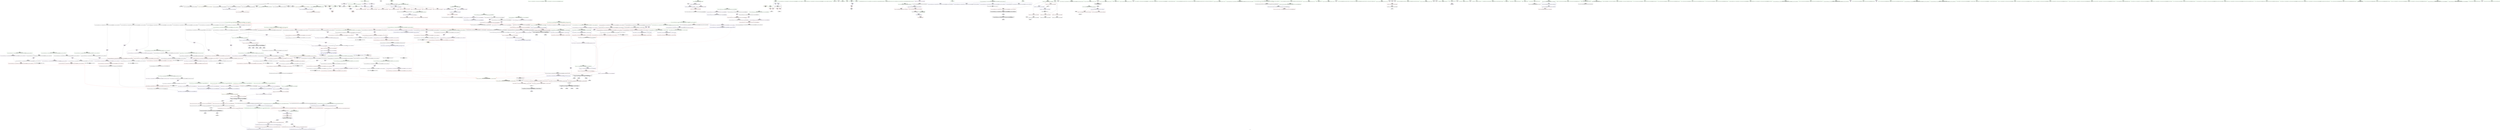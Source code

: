 digraph "SVFG" {
	label="SVFG";

	Node0x555760a13520 [shape=record,color=grey,label="{NodeID: 0\nNullPtr}"];
	Node0x555760a13520 -> Node0x555760ca54b0[style=solid];
	Node0x555760a13520 -> Node0x555760ca55b0[style=solid];
	Node0x555760a13520 -> Node0x555760ca5680[style=solid];
	Node0x555760a13520 -> Node0x555760ca5750[style=solid];
	Node0x555760a13520 -> Node0x555760ca5820[style=solid];
	Node0x555760a13520 -> Node0x555760ca58f0[style=solid];
	Node0x555760a13520 -> Node0x555760ca59c0[style=solid];
	Node0x555760a13520 -> Node0x555760ca5a90[style=solid];
	Node0x555760a13520 -> Node0x555760ca5b60[style=solid];
	Node0x555760a13520 -> Node0x555760ca5c30[style=solid];
	Node0x555760a13520 -> Node0x555760ca5d00[style=solid];
	Node0x555760a13520 -> Node0x555760cb35e0[style=solid];
	Node0x555760d1d0f0 [shape=record,color=black,label="{NodeID: 941\n28 = PHI()\n}"];
	Node0x555760caeac0 [shape=record,color=red,label="{NodeID: 277\n65\<--47\n\<--s.addr\n_Z4nextRNSt7__cxx1112basic_stringIcSt11char_traitsIcESaIcEEE\n}"];
	Node0x555760c9f840 [shape=record,color=green,label="{NodeID: 111\n594\<--595\n_ZNK9__gnu_cxx17__normal_iteratorIPcNSt7__cxx1112basic_stringIcSt11char_traitsIcESaIcEEEEdeEv\<--_ZNK9__gnu_cxx17__normal_iteratorIPcNSt7__cxx1112basic_stringIcSt11char_traitsIcESaIcEEEEdeEv_field_insensitive\n}"];
	Node0x555760ce2cb0 [shape=record,color=black,label="{NodeID: 720\nMR_58V_2 = PHI(MR_58V_1, MR_58V_1, MR_58V_4, MR_58V_1, )\npts\{3900000 \}\n}"];
	Node0x555760ca8840 [shape=record,color=blue,label="{NodeID: 388\n257\<--303\nci\<--inc\nmain\n}"];
	Node0x555760ca8840 -> Node0x555760ce7cb0[style=dashed];
	Node0x555760ca3d10 [shape=record,color=purple,label="{NodeID: 222\n469\<--389\ncoerce.dive16\<--agg.tmp13\n_ZSt18__next_permutationIN9__gnu_cxx17__normal_iteratorIPcNSt7__cxx1112basic_stringIcSt11char_traitsIcESaIcEEEEENS0_5__ops15_Iter_less_iterEEbT_SC_T0_\n}"];
	Node0x555760ca3d10 -> Node0x555760cb0800[style=solid];
	Node0x555760ca0190 [shape=record,color=green,label="{NodeID: 56\n235\<--236\n_ZSt18__next_permutationIN9__gnu_cxx17__normal_iteratorIPcNSt7__cxx1112basic_stringIcSt11char_traitsIcESaIcEEEEENS0_5__ops15_Iter_less_iterEEbT_SC_T0_\<--_ZSt18__next_permutationIN9__gnu_cxx17__normal_iteratorIPcNSt7__cxx1112basic_stringIcSt11char_traitsIcESaIcEEEEENS0_5__ops15_Iter_less_iterEEbT_SC_T0__field_insensitive\n}"];
	Node0x555760cb1840 [shape=record,color=red,label="{NodeID: 333\n655\<--654\n\<--coerce.dive6\n_ZSt9__reverseIN9__gnu_cxx17__normal_iteratorIPcNSt7__cxx1112basic_stringIcSt11char_traitsIcESaIcEEEEEEvT_SA_St26random_access_iterator_tag\n|{<s0>78}}"];
	Node0x555760cb1840:s0 -> Node0x555760d1f560[style=solid,color=red];
	Node0x555760ca70b0 [shape=record,color=black,label="{NodeID: 167\n478\<--379\n\<--__i\n_ZSt18__next_permutationIN9__gnu_cxx17__normal_iteratorIPcNSt7__cxx1112basic_stringIcSt11char_traitsIcESaIcEEEEENS0_5__ops15_Iter_less_iterEEbT_SC_T0_\n}"];
	Node0x555760ca70b0 -> Node0x555760cad260[style=solid];
	Node0x555760a135b0 [shape=record,color=green,label="{NodeID: 1\n7\<--1\n__dso_handle\<--dummyObj\nGlob }"];
	Node0x555760d1d1c0 [shape=record,color=black,label="{NodeID: 942\n66 = PHI()\n}"];
	Node0x555760caeb90 [shape=record,color=red,label="{NodeID: 278\n72\<--47\n\<--s.addr\n_Z4nextRNSt7__cxx1112basic_stringIcSt11char_traitsIcESaIcEEE\n}"];
	Node0x555760c9f940 [shape=record,color=green,label="{NodeID: 112\n606\<--607\n__a\<--__a_field_insensitive\n_ZSt9iter_swapIN9__gnu_cxx17__normal_iteratorIPcNSt7__cxx1112basic_stringIcSt11char_traitsIcESaIcEEEEES9_EvT_T0_\n|{|<s1>70}}"];
	Node0x555760c9f940 -> Node0x555760cae030[style=solid];
	Node0x555760c9f940:s1 -> Node0x555760d1a700[style=solid,color=red];
	Node0x555760ce31b0 [shape=record,color=black,label="{NodeID: 721\nMR_60V_2 = PHI(MR_60V_1, MR_60V_1, MR_60V_4, MR_60V_1, )\npts\{3920000 \}\n}"];
	Node0x555760ca8910 [shape=record,color=blue,label="{NodeID: 389\n263\<--307\nexn.slot\<--\nmain\n}"];
	Node0x555760ca8910 -> Node0x555760cb0320[style=dashed];
	Node0x555760ca3de0 [shape=record,color=purple,label="{NodeID: 223\n471\<--391\ncoerce.dive17\<--agg.tmp14\n_ZSt18__next_permutationIN9__gnu_cxx17__normal_iteratorIPcNSt7__cxx1112basic_stringIcSt11char_traitsIcESaIcEEEEENS0_5__ops15_Iter_less_iterEEbT_SC_T0_\n}"];
	Node0x555760ca3de0 -> Node0x555760cb08d0[style=solid];
	Node0x555760ca0290 [shape=record,color=green,label="{NodeID: 57\n252\<--253\nmain\<--main_field_insensitive\n}"];
	Node0x555760cb1910 [shape=record,color=red,label="{NodeID: 334\n674\<--671\nthis1\<--this.addr\n_ZNK9__gnu_cxx17__normal_iteratorIPcNSt7__cxx1112basic_stringIcSt11char_traitsIcESaIcEEEE4baseEv\n}"];
	Node0x555760cb1910 -> Node0x555760cae850[style=solid];
	Node0x555760ca7180 [shape=record,color=black,label="{NodeID: 168\n440\<--381\n\<--__ii\n_ZSt18__next_permutationIN9__gnu_cxx17__normal_iteratorIPcNSt7__cxx1112basic_stringIcSt11char_traitsIcESaIcEEEEENS0_5__ops15_Iter_less_iterEEbT_SC_T0_\n}"];
	Node0x555760ca7180 -> Node0x555760cac7d0[style=solid];
	Node0x555760c9b7e0 [shape=record,color=green,label="{NodeID: 2\n8\<--1\n.str\<--dummyObj\nGlob }"];
	Node0x555760d1d2c0 [shape=record,color=black,label="{NodeID: 943\n73 = PHI()\n}"];
	Node0x555760d1d2c0 -> Node0x555760cb37b0[style=solid];
	Node0x555760cb4ae0 [shape=record,color=yellow,style=double,label="{NodeID: 777\n119V_1 = ENCHI(MR_119V_0)\npts\{5820000 5840000 6070000 6090000 \}\nFun[_ZNK9__gnu_cxx17__normal_iteratorIPcNSt7__cxx1112basic_stringIcSt11char_traitsIcESaIcEEEEdeEv]}"];
	Node0x555760cb4ae0 -> Node0x555760cb1ab0[style=dashed];
	Node0x555760caec60 [shape=record,color=red,label="{NodeID: 279\n78\<--47\n\<--s.addr\n_Z4nextRNSt7__cxx1112basic_stringIcSt11char_traitsIcESaIcEEE\n}"];
	Node0x555760c9fa10 [shape=record,color=green,label="{NodeID: 113\n608\<--609\n__b\<--__b_field_insensitive\n_ZSt9iter_swapIN9__gnu_cxx17__normal_iteratorIPcNSt7__cxx1112basic_stringIcSt11char_traitsIcESaIcEEEEES9_EvT_T0_\n|{|<s1>71}}"];
	Node0x555760c9fa10 -> Node0x555760cae100[style=solid];
	Node0x555760c9fa10:s1 -> Node0x555760d1a700[style=solid,color=red];
	Node0x555760ce36b0 [shape=record,color=black,label="{NodeID: 722\nMR_62V_2 = PHI(MR_62V_1, MR_62V_1, MR_62V_3, MR_62V_1, )\npts\{3940000 \}\n}"];
	Node0x555760ca89e0 [shape=record,color=blue,label="{NodeID: 390\n265\<--309\nehselector.slot\<--\nmain\n}"];
	Node0x555760ca89e0 -> Node0x555760cb03f0[style=dashed];
	Node0x555760ca3eb0 [shape=record,color=purple,label="{NodeID: 224\n483\<--393\ncoerce.dive21\<--agg.tmp19\n_ZSt18__next_permutationIN9__gnu_cxx17__normal_iteratorIPcNSt7__cxx1112basic_stringIcSt11char_traitsIcESaIcEEEEENS0_5__ops15_Iter_less_iterEEbT_SC_T0_\n}"];
	Node0x555760ca3eb0 -> Node0x555760cb09a0[style=solid];
	Node0x555760ca0390 [shape=record,color=green,label="{NodeID: 58\n255\<--256\nretval\<--retval_field_insensitive\nmain\n}"];
	Node0x555760ca0390 -> Node0x555760caff10[style=solid];
	Node0x555760ca0390 -> Node0x555760ca86a0[style=solid];
	Node0x555760cb19e0 [shape=record,color=red,label="{NodeID: 335\n682\<--679\nthis1\<--this.addr\n_ZNK9__gnu_cxx17__normal_iteratorIPcNSt7__cxx1112basic_stringIcSt11char_traitsIcESaIcEEEEdeEv\n}"];
	Node0x555760cb19e0 -> Node0x555760cae920[style=solid];
	Node0x555760ca7250 [shape=record,color=black,label="{NodeID: 169\n448\<--381\n\<--__ii\n_ZSt18__next_permutationIN9__gnu_cxx17__normal_iteratorIPcNSt7__cxx1112basic_stringIcSt11char_traitsIcESaIcEEEEENS0_5__ops15_Iter_less_iterEEbT_SC_T0_\n}"];
	Node0x555760ca7250 -> Node0x555760cacbe0[style=solid];
	Node0x555760c9b870 [shape=record,color=green,label="{NodeID: 3\n10\<--1\n_ZSt3cin\<--dummyObj\nGlob }"];
	Node0x555760d1d420 [shape=record,color=black,label="{NodeID: 944\n79 = PHI()\n}"];
	Node0x555760d1d420 -> Node0x555760cb3880[style=solid];
	Node0x555760cb4c50 [shape=record,color=yellow,style=double,label="{NodeID: 778\n80V_1 = ENCHI(MR_80V_0)\npts\{3740000 3760000 3800000 6240000 6260000 \}\nFun[_ZN9__gnu_cxxeqIPcNSt7__cxx1112basic_stringIcSt11char_traitsIcESaIcEEEEEbRKNS_17__normal_iteratorIT_T0_EESD_]}"];
	Node0x555760cb4c50 -> Node0x555760cb1020[style=dashed];
	Node0x555760cb4c50 -> Node0x555760cb10f0[style=dashed];
	Node0x555760caed30 [shape=record,color=red,label="{NodeID: 280\n96\<--47\n\<--s.addr\n_Z4nextRNSt7__cxx1112basic_stringIcSt11char_traitsIcESaIcEEE\n}"];
	Node0x555760ca4480 [shape=record,color=green,label="{NodeID: 114\n617\<--618\n_ZSt4swapIcENSt9enable_ifIXsr6__and_ISt6__not_ISt15__is_tuple_likeIT_EESt21is_move_constructibleIS3_ESt18is_move_assignableIS3_EEE5valueEvE4typeERS3_SC_\<--_ZSt4swapIcENSt9enable_ifIXsr6__and_ISt6__not_ISt15__is_tuple_likeIT_EESt21is_move_constructibleIS3_ESt18is_move_assignableIS3_EEE5valueEvE4typeERS3_SC__field_insensitive\n}"];
	Node0x555760cf80b0 [shape=record,color=yellow,style=double,label="{NodeID: 889\n48V_4 = CSCHI(MR_48V_3)\npts\{3800000 \}\nCS[]|{|<s2>41}}"];
	Node0x555760cf80b0 -> Node0x555760ca8f90[style=dashed];
	Node0x555760cf80b0 -> Node0x555760ce13b0[style=dashed];
	Node0x555760cf80b0:s2 -> Node0x555760cb4c50[style=dashed,color=red];
	Node0x555760ce3bb0 [shape=record,color=black,label="{NodeID: 723\nMR_64V_2 = PHI(MR_64V_1, MR_64V_1, MR_64V_3, MR_64V_1, )\npts\{3960000 \}\n}"];
	Node0x555760ca8ab0 [shape=record,color=blue,label="{NodeID: 391\n348\<--347\n__s.addr\<--__s\n_ZNSt11char_traitsIcE6lengthEPKc\n}"];
	Node0x555760ca8ab0 -> Node0x555760cb04c0[style=dashed];
	Node0x555760ca3f80 [shape=record,color=purple,label="{NodeID: 225\n485\<--395\ncoerce.dive22\<--agg.tmp20\n_ZSt18__next_permutationIN9__gnu_cxx17__normal_iteratorIPcNSt7__cxx1112basic_stringIcSt11char_traitsIcESaIcEEEEENS0_5__ops15_Iter_less_iterEEbT_SC_T0_\n}"];
	Node0x555760ca3f80 -> Node0x555760cb0a70[style=solid];
	Node0x555760ca0460 [shape=record,color=green,label="{NodeID: 59\n257\<--258\nci\<--ci_field_insensitive\nmain\n}"];
	Node0x555760ca0460 -> Node0x555760caffe0[style=solid];
	Node0x555760ca0460 -> Node0x555760cb00b0[style=solid];
	Node0x555760ca0460 -> Node0x555760cb0180[style=solid];
	Node0x555760ca0460 -> Node0x555760ca8770[style=solid];
	Node0x555760ca0460 -> Node0x555760ca8840[style=solid];
	Node0x555760cb1ab0 [shape=record,color=red,label="{NodeID: 336\n684\<--683\n\<--_M_current\n_ZNK9__gnu_cxx17__normal_iteratorIPcNSt7__cxx1112basic_stringIcSt11char_traitsIcESaIcEEEEdeEv\n}"];
	Node0x555760cb1ab0 -> Node0x555760ca2760[style=solid];
	Node0x555760ca7320 [shape=record,color=black,label="{NodeID: 170\n491\<--381\n\<--__ii\n_ZSt18__next_permutationIN9__gnu_cxx17__normal_iteratorIPcNSt7__cxx1112basic_stringIcSt11char_traitsIcESaIcEEEEENS0_5__ops15_Iter_less_iterEEbT_SC_T0_\n}"];
	Node0x555760ca7320 -> Node0x555760cad5a0[style=solid];
	Node0x555760c9bb20 [shape=record,color=green,label="{NodeID: 4\n11\<--1\n_ZSt4cout\<--dummyObj\nGlob }"];
	Node0x555760d1d520 [shape=record,color=black,label="{NodeID: 945\n88 = PHI(199, )\n}"];
	Node0x555760caee00 [shape=record,color=red,label="{NodeID: 281\n102\<--47\n\<--s.addr\n_Z4nextRNSt7__cxx1112basic_stringIcSt11char_traitsIcESaIcEEE\n}"];
	Node0x555760ca4580 [shape=record,color=green,label="{NodeID: 115\n623\<--624\n__first\<--__first_field_insensitive\n_ZSt9__reverseIN9__gnu_cxx17__normal_iteratorIPcNSt7__cxx1112basic_stringIcSt11char_traitsIcESaIcEEEEEEvT_SA_St26random_access_iterator_tag\n|{|<s2>73|<s3>75|<s4>79}}"];
	Node0x555760ca4580 -> Node0x555760ca8430[style=solid];
	Node0x555760ca4580 -> Node0x555760cae1d0[style=solid];
	Node0x555760ca4580:s2 -> Node0x555760d1a8d0[style=solid,color=red];
	Node0x555760ca4580:s3 -> Node0x555760d1f0a0[style=solid,color=red];
	Node0x555760ca4580:s4 -> Node0x555760d1f2c0[style=solid,color=red];
	Node0x555760ce40b0 [shape=record,color=black,label="{NodeID: 724\nMR_66V_2 = PHI(MR_66V_1, MR_66V_1, MR_66V_3, MR_66V_1, )\npts\{3980000 \}\n}"];
	Node0x555760ca8b80 [shape=record,color=blue,label="{NodeID: 392\n413\<--369\ncoerce.dive\<--__first.coerce\n_ZSt18__next_permutationIN9__gnu_cxx17__normal_iteratorIPcNSt7__cxx1112basic_stringIcSt11char_traitsIcESaIcEEEEENS0_5__ops15_Iter_less_iterEEbT_SC_T0_\n|{|<s2>38|<s3>61}}"];
	Node0x555760ca8b80 -> Node0x555760cb26e0[style=dashed];
	Node0x555760ca8b80 -> Node0x555760cb30a0[style=dashed];
	Node0x555760ca8b80:s2 -> Node0x555760cb4c50[style=dashed,color=red];
	Node0x555760ca8b80:s3 -> Node0x555760cb4c50[style=dashed,color=red];
	Node0x555760ca4050 [shape=record,color=purple,label="{NodeID: 226\n499\<--397\ncoerce.dive26\<--agg.tmp23\n_ZSt18__next_permutationIN9__gnu_cxx17__normal_iteratorIPcNSt7__cxx1112basic_stringIcSt11char_traitsIcESaIcEEEEENS0_5__ops15_Iter_less_iterEEbT_SC_T0_\n}"];
	Node0x555760ca4050 -> Node0x555760cb0b40[style=solid];
	Node0x555760ca0530 [shape=record,color=green,label="{NodeID: 60\n259\<--260\ncn\<--cn_field_insensitive\nmain\n}"];
	Node0x555760ca0530 -> Node0x555760cb0250[style=solid];
	Node0x555760cb1b80 [shape=record,color=red,label="{NodeID: 337\n697\<--689\n\<--__a.addr\n_ZSt4swapIcENSt9enable_ifIXsr6__and_ISt6__not_ISt15__is_tuple_likeIT_EESt21is_move_constructibleIS3_ESt18is_move_assignableIS3_EEE5valueEvE4typeERS3_SC_\n|{<s0>81}}"];
	Node0x555760cb1b80:s0 -> Node0x555760d1e890[style=solid,color=red];
	Node0x555760ca73f0 [shape=record,color=black,label="{NodeID: 171\n444\<--383\n\<--agg.tmp\n_ZSt18__next_permutationIN9__gnu_cxx17__normal_iteratorIPcNSt7__cxx1112basic_stringIcSt11char_traitsIcESaIcEEEEENS0_5__ops15_Iter_less_iterEEbT_SC_T0_\n}"];
	Node0x555760ca73f0 -> Node0x555760cac970[style=solid];
	Node0x555760c9bbb0 [shape=record,color=green,label="{NodeID: 5\n12\<--1\n.str.1\<--dummyObj\nGlob }"];
	Node0x555760d1d660 [shape=record,color=black,label="{NodeID: 946\n97 = PHI()\n}"];
	Node0x555760d1d660 -> Node0x555760cc8c10[style=solid];
	Node0x555760caeed0 [shape=record,color=red,label="{NodeID: 282\n120\<--47\n\<--s.addr\n_Z4nextRNSt7__cxx1112basic_stringIcSt11char_traitsIcESaIcEEE\n}"];
	Node0x555760ca4650 [shape=record,color=green,label="{NodeID: 116\n625\<--626\n__last\<--__last_field_insensitive\n_ZSt9__reverseIN9__gnu_cxx17__normal_iteratorIPcNSt7__cxx1112basic_stringIcSt11char_traitsIcESaIcEEEEEEvT_SA_St26random_access_iterator_tag\n|{|<s2>73|<s3>74|<s4>75|<s5>80}}"];
	Node0x555760ca4650 -> Node0x555760ca2420[style=solid];
	Node0x555760ca4650 -> Node0x555760cae2a0[style=solid];
	Node0x555760ca4650:s2 -> Node0x555760d1aad0[style=solid,color=red];
	Node0x555760ca4650:s3 -> Node0x555760d19fe0[style=solid,color=red];
	Node0x555760ca4650:s4 -> Node0x555760d1f1b0[style=solid,color=red];
	Node0x555760ca4650:s5 -> Node0x555760d19fe0[style=solid,color=red];
	Node0x555760cf8370 [shape=record,color=yellow,style=double,label="{NodeID: 891\n48V_8 = CSCHI(MR_48V_7)\npts\{3800000 \}\nCS[]|{|<s6>61}}"];
	Node0x555760cf8370 -> Node0x555760cb2950[style=dashed];
	Node0x555760cf8370 -> Node0x555760cb2bc0[style=dashed];
	Node0x555760cf8370 -> Node0x555760cb2c90[style=dashed];
	Node0x555760cf8370 -> Node0x555760cb2d60[style=dashed];
	Node0x555760cf8370 -> Node0x555760ce13b0[style=dashed];
	Node0x555760cf8370 -> Node0x555760ce68b0[style=dashed];
	Node0x555760cf8370:s6 -> Node0x555760cb4c50[style=dashed,color=red];
	Node0x555760ce45b0 [shape=record,color=black,label="{NodeID: 725\nMR_68V_2 = PHI(MR_68V_1, MR_68V_1, MR_68V_3, MR_68V_1, )\npts\{4000000 \}\n}"];
	Node0x555760ca8c50 [shape=record,color=blue,label="{NodeID: 393\n415\<--370\ncoerce.dive1\<--__last.coerce\n_ZSt18__next_permutationIN9__gnu_cxx17__normal_iteratorIPcNSt7__cxx1112basic_stringIcSt11char_traitsIcESaIcEEEEENS0_5__ops15_Iter_less_iterEEbT_SC_T0_\n|{|<s4>38|<s5>41}}"];
	Node0x555760ca8c50 -> Node0x555760cb27b0[style=dashed];
	Node0x555760ca8c50 -> Node0x555760cb2af0[style=dashed];
	Node0x555760ca8c50 -> Node0x555760cb2fd0[style=dashed];
	Node0x555760ca8c50 -> Node0x555760cb3170[style=dashed];
	Node0x555760ca8c50:s4 -> Node0x555760cb4c50[style=dashed,color=red];
	Node0x555760ca8c50:s5 -> Node0x555760cb4c50[style=dashed,color=red];
	Node0x555760ca4120 [shape=record,color=purple,label="{NodeID: 227\n501\<--399\ncoerce.dive27\<--agg.tmp24\n_ZSt18__next_permutationIN9__gnu_cxx17__normal_iteratorIPcNSt7__cxx1112basic_stringIcSt11char_traitsIcESaIcEEEEENS0_5__ops15_Iter_less_iterEEbT_SC_T0_\n}"];
	Node0x555760ca4120 -> Node0x555760cb0c10[style=solid];
	Node0x555760ca0600 [shape=record,color=green,label="{NodeID: 61\n261\<--262\ns\<--s_field_insensitive\nmain\n|{<s0>29}}"];
	Node0x555760ca0600:s0 -> Node0x555760d1ea50[style=solid,color=red];
	Node0x555760cb1c50 [shape=record,color=red,label="{NodeID: 338\n706\<--689\n\<--__a.addr\n_ZSt4swapIcENSt9enable_ifIXsr6__and_ISt6__not_ISt15__is_tuple_likeIT_EESt21is_move_constructibleIS3_ESt18is_move_assignableIS3_EEE5valueEvE4typeERS3_SC_\n}"];
	Node0x555760cb1c50 -> Node0x555760cb8a30[style=solid];
	Node0x555760ca74c0 [shape=record,color=black,label="{NodeID: 172\n447\<--385\n\<--agg.tmp8\n_ZSt18__next_permutationIN9__gnu_cxx17__normal_iteratorIPcNSt7__cxx1112basic_stringIcSt11char_traitsIcESaIcEEEEENS0_5__ops15_Iter_less_iterEEbT_SC_T0_\n}"];
	Node0x555760ca74c0 -> Node0x555760cacb10[style=solid];
	Node0x555760c9bc40 [shape=record,color=green,label="{NodeID: 6\n14\<--1\n.str.2\<--dummyObj\nGlob }"];
	Node0x555760d1d760 [shape=record,color=black,label="{NodeID: 947\n168 = PHI()\n}"];
	Node0x555760caefa0 [shape=record,color=red,label="{NodeID: 283\n127\<--47\n\<--s.addr\n_Z4nextRNSt7__cxx1112basic_stringIcSt11char_traitsIcESaIcEEE\n}"];
	Node0x555760ca4720 [shape=record,color=green,label="{NodeID: 117\n627\<--628\n\<--field_insensitive\n_ZSt9__reverseIN9__gnu_cxx17__normal_iteratorIPcNSt7__cxx1112basic_stringIcSt11char_traitsIcESaIcEEEEEEvT_SA_St26random_access_iterator_tag\n}"];
	Node0x555760ce4ab0 [shape=record,color=black,label="{NodeID: 726\nMR_70V_2 = PHI(MR_70V_3, MR_70V_1, MR_70V_1, MR_70V_1, )\npts\{4060000 \}\n}"];
	Node0x555760ca8d20 [shape=record,color=blue,label="{NodeID: 394\n371\<--155\nretval\<--\n_ZSt18__next_permutationIN9__gnu_cxx17__normal_iteratorIPcNSt7__cxx1112basic_stringIcSt11char_traitsIcESaIcEEEEENS0_5__ops15_Iter_less_iterEEbT_SC_T0_\n}"];
	Node0x555760ca8d20 -> Node0x555760ce0eb0[style=dashed];
	Node0x555760ca41f0 [shape=record,color=purple,label="{NodeID: 228\n517\<--405\ncoerce.dive35\<--agg.tmp31\n_ZSt18__next_permutationIN9__gnu_cxx17__normal_iteratorIPcNSt7__cxx1112basic_stringIcSt11char_traitsIcESaIcEEEEENS0_5__ops15_Iter_less_iterEEbT_SC_T0_\n}"];
	Node0x555760ca41f0 -> Node0x555760cb0ce0[style=solid];
	Node0x555760ca06d0 [shape=record,color=green,label="{NodeID: 62\n263\<--264\nexn.slot\<--exn.slot_field_insensitive\nmain\n}"];
	Node0x555760ca06d0 -> Node0x555760cb0320[style=solid];
	Node0x555760ca06d0 -> Node0x555760ca8910[style=solid];
	Node0x555760cb1d20 [shape=record,color=red,label="{NodeID: 339\n703\<--691\n\<--__b.addr\n_ZSt4swapIcENSt9enable_ifIXsr6__and_ISt6__not_ISt15__is_tuple_likeIT_EESt21is_move_constructibleIS3_ESt18is_move_assignableIS3_EEE5valueEvE4typeERS3_SC_\n|{<s0>82}}"];
	Node0x555760cb1d20:s0 -> Node0x555760d1e890[style=solid,color=red];
	Node0x555760ca7590 [shape=record,color=black,label="{NodeID: 173\n458\<--387\n\<--__j\n_ZSt18__next_permutationIN9__gnu_cxx17__normal_iteratorIPcNSt7__cxx1112basic_stringIcSt11char_traitsIcESaIcEEEEENS0_5__ops15_Iter_less_iterEEbT_SC_T0_\n}"];
	Node0x555760ca7590 -> Node0x555760caccb0[style=solid];
	Node0x555760c9bcd0 [shape=record,color=green,label="{NodeID: 7\n17\<--1\n\<--dummyObj\nCan only get source location for instruction, argument, global var or function.}"];
	Node0x555760d1d830 [shape=record,color=black,label="{NodeID: 948\n150 = PHI(346, )\n}"];
	Node0x555760d1d830 -> Node0x555760cb3c90[style=solid];
	Node0x555760caf070 [shape=record,color=red,label="{NodeID: 284\n94\<--55\n\<--i\n_Z4nextRNSt7__cxx1112basic_stringIcSt11char_traitsIcESaIcEEE\n}"];
	Node0x555760caf070 -> Node0x555760ca5ed0[style=solid];
	Node0x555760ca47f0 [shape=record,color=green,label="{NodeID: 118\n629\<--630\nagg.tmp\<--agg.tmp_field_insensitive\n_ZSt9__reverseIN9__gnu_cxx17__normal_iteratorIPcNSt7__cxx1112basic_stringIcSt11char_traitsIcESaIcEEEEEEvT_SA_St26random_access_iterator_tag\n}"];
	Node0x555760ca47f0 -> Node0x555760ca24f0[style=solid];
	Node0x555760ca47f0 -> Node0x555760cae370[style=solid];
	Node0x555760ce4fb0 [shape=record,color=black,label="{NodeID: 727\nMR_72V_2 = PHI(MR_72V_3, MR_72V_1, MR_72V_1, MR_72V_1, )\npts\{4080000 \}\n}"];
	Node0x555760ca8df0 [shape=record,color=blue, style = dotted,label="{NodeID: 395\n750\<--752\noffset_0\<--dummyVal\n_ZSt18__next_permutationIN9__gnu_cxx17__normal_iteratorIPcNSt7__cxx1112basic_stringIcSt11char_traitsIcESaIcEEEEENS0_5__ops15_Iter_less_iterEEbT_SC_T0_\n|{<s0>40|<s1>40}}"];
	Node0x555760ca8df0:s0 -> Node0x555760cb1290[style=dashed,color=red];
	Node0x555760ca8df0:s1 -> Node0x555760ca9e30[style=dashed,color=red];
	Node0x555760ca42c0 [shape=record,color=purple,label="{NodeID: 229\n519\<--407\ncoerce.dive36\<--agg.tmp32\n_ZSt18__next_permutationIN9__gnu_cxx17__normal_iteratorIPcNSt7__cxx1112basic_stringIcSt11char_traitsIcESaIcEEEEENS0_5__ops15_Iter_less_iterEEbT_SC_T0_\n}"];
	Node0x555760ca42c0 -> Node0x555760cb0db0[style=solid];
	Node0x555760ca07a0 [shape=record,color=green,label="{NodeID: 63\n265\<--266\nehselector.slot\<--ehselector.slot_field_insensitive\nmain\n}"];
	Node0x555760ca07a0 -> Node0x555760cb03f0[style=solid];
	Node0x555760ca07a0 -> Node0x555760ca89e0[style=solid];
	Node0x555760cb1df0 [shape=record,color=red,label="{NodeID: 340\n710\<--691\n\<--__b.addr\n_ZSt4swapIcENSt9enable_ifIXsr6__and_ISt6__not_ISt15__is_tuple_likeIT_EESt21is_move_constructibleIS3_ESt18is_move_assignableIS3_EEE5valueEvE4typeERS3_SC_\n}"];
	Node0x555760cb1df0 -> Node0x555760cb8b00[style=solid];
	Node0x555760ca7660 [shape=record,color=black,label="{NodeID: 174\n481\<--387\n\<--__j\n_ZSt18__next_permutationIN9__gnu_cxx17__normal_iteratorIPcNSt7__cxx1112basic_stringIcSt11char_traitsIcESaIcEEEEENS0_5__ops15_Iter_less_iterEEbT_SC_T0_\n}"];
	Node0x555760ca7660 -> Node0x555760cad400[style=solid];
	Node0x555760c9c510 [shape=record,color=green,label="{NodeID: 8\n92\<--1\n\<--dummyObj\nCan only get source location for instruction, argument, global var or function.}"];
	Node0x555760d1da30 [shape=record,color=black,label="{NodeID: 949\n161 = PHI()\n}"];
	Node0x555760d1da30 -> Node0x555760cc8a90[style=solid];
	Node0x555760caf140 [shape=record,color=red,label="{NodeID: 285\n103\<--55\n\<--i\n_Z4nextRNSt7__cxx1112basic_stringIcSt11char_traitsIcESaIcEEE\n}"];
	Node0x555760caf140 -> Node0x555760ca5fa0[style=solid];
	Node0x555760ca48c0 [shape=record,color=green,label="{NodeID: 119\n631\<--632\nagg.tmp4\<--agg.tmp4_field_insensitive\n_ZSt9__reverseIN9__gnu_cxx17__normal_iteratorIPcNSt7__cxx1112basic_stringIcSt11char_traitsIcESaIcEEEEEEvT_SA_St26random_access_iterator_tag\n}"];
	Node0x555760ca48c0 -> Node0x555760ca25c0[style=solid];
	Node0x555760ca48c0 -> Node0x555760cae440[style=solid];
	Node0x555760ce54b0 [shape=record,color=black,label="{NodeID: 728\nMR_106V_4 = PHI(MR_106V_5, MR_106V_2, )\npts\{6240000 \}\n|{|<s2>75|<s3>79|<s4>79}}"];
	Node0x555760ce54b0 -> Node0x555760cb3240[style=dashed];
	Node0x555760ce54b0 -> Node0x555760cdfab0[style=dashed];
	Node0x555760ce54b0:s2 -> Node0x555760cb60f0[style=dashed,color=red];
	Node0x555760ce54b0:s3 -> Node0x555760cb1290[style=dashed,color=red];
	Node0x555760ce54b0:s4 -> Node0x555760ca9e30[style=dashed,color=red];
	Node0x555760ca8ec0 [shape=record,color=blue,label="{NodeID: 396\n371\<--155\nretval\<--\n_ZSt18__next_permutationIN9__gnu_cxx17__normal_iteratorIPcNSt7__cxx1112basic_stringIcSt11char_traitsIcESaIcEEEEENS0_5__ops15_Iter_less_iterEEbT_SC_T0_\n}"];
	Node0x555760ca8ec0 -> Node0x555760ce0eb0[style=dashed];
	Node0x555760ca4390 [shape=record,color=purple,label="{NodeID: 230\n750\<--423\noffset_0\<--\n}"];
	Node0x555760ca4390 -> Node0x555760ca8df0[style=solid];
	Node0x555760ca0870 [shape=record,color=green,label="{NodeID: 64\n269\<--270\n_ZNSirsERi\<--_ZNSirsERi_field_insensitive\n}"];
	Node0x555760cb1ec0 [shape=record,color=red,label="{NodeID: 341\n701\<--698\n\<--call\n_ZSt4swapIcENSt9enable_ifIXsr6__and_ISt6__not_ISt15__is_tuple_likeIT_EESt21is_move_constructibleIS3_ESt18is_move_assignableIS3_EEE5valueEvE4typeERS3_SC_\n}"];
	Node0x555760cb1ec0 -> Node0x555760cb8960[style=solid];
	Node0x555760ca7730 [shape=record,color=black,label="{NodeID: 175\n462\<--389\n\<--agg.tmp13\n_ZSt18__next_permutationIN9__gnu_cxx17__normal_iteratorIPcNSt7__cxx1112basic_stringIcSt11char_traitsIcESaIcEEEEENS0_5__ops15_Iter_less_iterEEbT_SC_T0_\n}"];
	Node0x555760ca7730 -> Node0x555760cace50[style=solid];
	Node0x555760c9c5d0 [shape=record,color=green,label="{NodeID: 9\n111\<--1\n\<--dummyObj\nCan only get source location for instruction, argument, global var or function.}"];
	Node0x555760d1db00 [shape=record,color=black,label="{NodeID: 950\n172 = PHI()\n}"];
	Node0x555760caf210 [shape=record,color=red,label="{NodeID: 286\n115\<--55\n\<--i\n_Z4nextRNSt7__cxx1112basic_stringIcSt11char_traitsIcESaIcEEE\n}"];
	Node0x555760caf210 -> Node0x555760cc8790[style=solid];
	Node0x555760ca4990 [shape=record,color=green,label="{NodeID: 120\n643\<--644\n_ZN9__gnu_cxxltIPcNSt7__cxx1112basic_stringIcSt11char_traitsIcESaIcEEEEEbRKNS_17__normal_iteratorIT_T0_EESD_\<--_ZN9__gnu_cxxltIPcNSt7__cxx1112basic_stringIcSt11char_traitsIcESaIcEEEEEbRKNS_17__normal_iteratorIT_T0_EESD__field_insensitive\n}"];
	Node0x555760ce59b0 [shape=record,color=black,label="{NodeID: 729\nMR_74V_5 = PHI(MR_74V_6, MR_74V_4, )\npts\{6260000 \}\n|{|<s2>75|<s3>80|<s4>80}}"];
	Node0x555760ce59b0 -> Node0x555760cb3310[style=dashed];
	Node0x555760ce59b0 -> Node0x555760cdffb0[style=dashed];
	Node0x555760ce59b0:s2 -> Node0x555760cb60f0[style=dashed,color=red];
	Node0x555760ce59b0:s3 -> Node0x555760cb1430[style=dashed,color=red];
	Node0x555760ce59b0:s4 -> Node0x555760ca9fd0[style=dashed,color=red];
	Node0x555760ca8f90 [shape=record,color=blue, style = dotted,label="{NodeID: 397\n753\<--755\noffset_0\<--dummyVal\n_ZSt18__next_permutationIN9__gnu_cxx17__normal_iteratorIPcNSt7__cxx1112basic_stringIcSt11char_traitsIcESaIcEEEEENS0_5__ops15_Iter_less_iterEEbT_SC_T0_\n|{<s0>43|<s1>43}}"];
	Node0x555760ca8f90:s0 -> Node0x555760cb1430[style=dashed,color=red];
	Node0x555760ca8f90:s1 -> Node0x555760ca9fd0[style=dashed,color=red];
	Node0x555760cac560 [shape=record,color=purple,label="{NodeID: 231\n751\<--424\noffset_0\<--\n}"];
	Node0x555760cac560 -> Node0x555760cb26e0[style=solid];
	Node0x555760ca0970 [shape=record,color=green,label="{NodeID: 65\n279\<--280\n_ZStrsIcSt11char_traitsIcESaIcEERSt13basic_istreamIT_T0_ES7_RNSt7__cxx1112basic_stringIS4_S5_T1_EE\<--_ZStrsIcSt11char_traitsIcESaIcEERSt13basic_istreamIT_T0_ES7_RNSt7__cxx1112basic_stringIS4_S5_T1_EE_field_insensitive\n}"];
	Node0x555760cb1f90 [shape=record,color=red,label="{NodeID: 342\n705\<--704\n\<--call1\n_ZSt4swapIcENSt9enable_ifIXsr6__and_ISt6__not_ISt15__is_tuple_likeIT_EESt21is_move_constructibleIS3_ESt18is_move_assignableIS3_EEE5valueEvE4typeERS3_SC_\n}"];
	Node0x555760cb1f90 -> Node0x555760cb8a30[style=solid];
	Node0x555760ca7800 [shape=record,color=black,label="{NodeID: 176\n466\<--391\n\<--agg.tmp14\n_ZSt18__next_permutationIN9__gnu_cxx17__normal_iteratorIPcNSt7__cxx1112basic_stringIcSt11char_traitsIcESaIcEEEEENS0_5__ops15_Iter_less_iterEEbT_SC_T0_\n}"];
	Node0x555760ca7800 -> Node0x555760cacff0[style=solid];
	Node0x555760c9c6d0 [shape=record,color=green,label="{NodeID: 10\n117\<--1\n\<--dummyObj\nCan only get source location for instruction, argument, global var or function.}"];
	Node0x555760d1dbd0 [shape=record,color=black,label="{NodeID: 951\n546 = PHI(669, )\n}"];
	Node0x555760d1dbd0 -> Node0x555760cb1020[style=solid];
	Node0x555760caf2e0 [shape=record,color=red,label="{NodeID: 287\n121\<--55\n\<--i\n_Z4nextRNSt7__cxx1112basic_stringIcSt11char_traitsIcESaIcEEE\n}"];
	Node0x555760caf2e0 -> Node0x555760ca6140[style=solid];
	Node0x555760ca4a90 [shape=record,color=green,label="{NodeID: 121\n663\<--664\nretval\<--retval_field_insensitive\n_ZSt19__iterator_categoryIN9__gnu_cxx17__normal_iteratorIPcNSt7__cxx1112basic_stringIcSt11char_traitsIcESaIcEEEEEENSt15iterator_traitsIT_E17iterator_categoryERKSB_\n}"];
	Node0x55576092d640 [shape=record,color=black,label="{NodeID: 896\n578 = PHI(377, 377, )\n0th arg _ZNK9__gnu_cxx5__ops15_Iter_less_iterclINS_17__normal_iteratorIPcNSt7__cxx1112basic_stringIcSt11char_traitsIcESaIcEEEEESB_EEbT_T0_ }"];
	Node0x55576092d640 -> Node0x555760caa240[style=solid];
	Node0x555760ca9060 [shape=record,color=blue, style = dotted,label="{NodeID: 398\n756\<--758\noffset_0\<--dummyVal\n_ZSt18__next_permutationIN9__gnu_cxx17__normal_iteratorIPcNSt7__cxx1112basic_stringIcSt11char_traitsIcESaIcEEEEENS0_5__ops15_Iter_less_iterEEbT_SC_T0_\n}"];
	Node0x555760ca9060 -> Node0x555760cb2a20[style=dashed];
	Node0x555760ca9060 -> Node0x555760cb2f00[style=dashed];
	Node0x555760ca9060 -> Node0x555760ca9060[style=dashed];
	Node0x555760ca9060 -> Node0x555760ce18b0[style=dashed];
	Node0x555760cac630 [shape=record,color=purple,label="{NodeID: 232\n753\<--433\noffset_0\<--\n}"];
	Node0x555760cac630 -> Node0x555760ca8f90[style=solid];
	Node0x555760ca0a70 [shape=record,color=green,label="{NodeID: 66\n284\<--285\n_ZStlsISt11char_traitsIcEERSt13basic_ostreamIcT_ES5_PKc\<--_ZStlsISt11char_traitsIcEERSt13basic_ostreamIcT_ES5_PKc_field_insensitive\n}"];
	Node0x555760cb2060 [shape=record,color=red,label="{NodeID: 343\n709\<--708\n\<--call2\n_ZSt4swapIcENSt9enable_ifIXsr6__and_ISt6__not_ISt15__is_tuple_likeIT_EESt21is_move_constructibleIS3_ESt18is_move_assignableIS3_EEE5valueEvE4typeERS3_SC_\n}"];
	Node0x555760cb2060 -> Node0x555760cb8b00[style=solid];
	Node0x555760ca78d0 [shape=record,color=black,label="{NodeID: 177\n477\<--393\n\<--agg.tmp19\n_ZSt18__next_permutationIN9__gnu_cxx17__normal_iteratorIPcNSt7__cxx1112basic_stringIcSt11char_traitsIcESaIcEEEEENS0_5__ops15_Iter_less_iterEEbT_SC_T0_\n}"];
	Node0x555760ca78d0 -> Node0x555760cad190[style=solid];
	Node0x555760c9c7d0 [shape=record,color=green,label="{NodeID: 11\n124\<--1\n\<--dummyObj\nCan only get source location for instruction, argument, global var or function.}"];
	Node0x555760d1dd70 [shape=record,color=black,label="{NodeID: 952\n234 = PHI(368, )\n}"];
	Node0x555760d1dd70 -> Node0x555760ca6550[style=solid];
	Node0x555760caf3b0 [shape=record,color=red,label="{NodeID: 288\n85\<--84\n\<--coerce.dive5\n_Z4nextRNSt7__cxx1112basic_stringIcSt11char_traitsIcESaIcEEE\n|{<s0>8}}"];
	Node0x555760caf3b0:s0 -> Node0x555760d19b70[style=solid,color=red];
	Node0x555760ca4b60 [shape=record,color=green,label="{NodeID: 122\n665\<--666\n.addr\<--.addr_field_insensitive\n_ZSt19__iterator_categoryIN9__gnu_cxx17__normal_iteratorIPcNSt7__cxx1112basic_stringIcSt11char_traitsIcESaIcEEEEEENSt15iterator_traitsIT_E17iterator_categoryERKSB_\n}"];
	Node0x555760ca4b60 -> Node0x555760cb8550[style=solid];
	Node0x555760d12500 [shape=record,color=black,label="{NodeID: 897\n579 = PHI(451, 470, )\n1st arg _ZNK9__gnu_cxx5__ops15_Iter_less_iterclINS_17__normal_iteratorIPcNSt7__cxx1112basic_stringIcSt11char_traitsIcESaIcEEEEESB_EEbT_T0_ }"];
	Node0x555760d12500 -> Node0x555760caa0a0[style=solid];
	Node0x555760ca9130 [shape=record,color=blue, style = dotted,label="{NodeID: 399\n759\<--761\noffset_0\<--dummyVal\n_ZSt18__next_permutationIN9__gnu_cxx17__normal_iteratorIPcNSt7__cxx1112basic_stringIcSt11char_traitsIcESaIcEEEEENS0_5__ops15_Iter_less_iterEEbT_SC_T0_\n}"];
	Node0x555760ca9130 -> Node0x555760cb0660[style=dashed];
	Node0x555760ca9130 -> Node0x555760ca9130[style=dashed];
	Node0x555760ca9130 -> Node0x555760ce1db0[style=dashed];
	Node0x555760cac700 [shape=record,color=purple,label="{NodeID: 233\n754\<--434\noffset_0\<--\n}"];
	Node0x555760cac700 -> Node0x555760cb27b0[style=solid];
	Node0x555760ca0b70 [shape=record,color=green,label="{NodeID: 67\n288\<--289\n_ZNSolsEi\<--_ZNSolsEi_field_insensitive\n}"];
	Node0x555760cb2130 [shape=record,color=red,label="{NodeID: 344\n718\<--715\n\<--__t.addr\n_ZSt4moveIRcEONSt16remove_referenceIT_E4typeEOS2_\n}"];
	Node0x555760cb2130 -> Node0x555760ca2830[style=solid];
	Node0x555760ca79a0 [shape=record,color=black,label="{NodeID: 178\n480\<--395\n\<--agg.tmp20\n_ZSt18__next_permutationIN9__gnu_cxx17__normal_iteratorIPcNSt7__cxx1112basic_stringIcSt11char_traitsIcESaIcEEEEENS0_5__ops15_Iter_less_iterEEbT_SC_T0_\n}"];
	Node0x555760ca79a0 -> Node0x555760cad330[style=solid];
	Node0x555760c9c8d0 [shape=record,color=green,label="{NodeID: 12\n155\<--1\n\<--dummyObj\nCan only get source location for instruction, argument, global var or function.}"];
	Node0x555760d1deb0 [shape=record,color=black,label="{NodeID: 953\n268 = PHI()\n}"];
	Node0x555760caf480 [shape=record,color=red,label="{NodeID: 289\n87\<--86\n\<--coerce.dive6\n_Z4nextRNSt7__cxx1112basic_stringIcSt11char_traitsIcESaIcEEE\n|{<s0>8}}"];
	Node0x555760caf480:s0 -> Node0x555760d19c80[style=solid,color=red];
	Node0x555760ca4c30 [shape=record,color=green,label="{NodeID: 123\n671\<--672\nthis.addr\<--this.addr_field_insensitive\n_ZNK9__gnu_cxx17__normal_iteratorIPcNSt7__cxx1112basic_stringIcSt11char_traitsIcESaIcEEEE4baseEv\n}"];
	Node0x555760ca4c30 -> Node0x555760cb1910[style=solid];
	Node0x555760ca4c30 -> Node0x555760cb8620[style=solid];
	Node0x555760d174e0 [shape=record,color=black,label="{NodeID: 898\n580 = PHI(453, 472, )\n2nd arg _ZNK9__gnu_cxx5__ops15_Iter_less_iterclINS_17__normal_iteratorIPcNSt7__cxx1112basic_stringIcSt11char_traitsIcESaIcEEEEESB_EEbT_T0_ }"];
	Node0x555760d174e0 -> Node0x555760caa170[style=solid];
	Node0x555760ce68b0 [shape=record,color=black,label="{NodeID: 732\nMR_48V_7 = PHI(MR_48V_8, MR_48V_6, )\npts\{3800000 \}\n|{|<s1>45|<s2>45}}"];
	Node0x555760ce68b0 -> Node0x555760cb2880[style=dashed];
	Node0x555760ce68b0:s1 -> Node0x555760cb1430[style=dashed,color=red];
	Node0x555760ce68b0:s2 -> Node0x555760ca9fd0[style=dashed,color=red];
	Node0x555760ca9200 [shape=record,color=blue, style = dotted,label="{NodeID: 400\n762\<--764\noffset_0\<--dummyVal\n_ZSt18__next_permutationIN9__gnu_cxx17__normal_iteratorIPcNSt7__cxx1112basic_stringIcSt11char_traitsIcESaIcEEEEENS0_5__ops15_Iter_less_iterEEbT_SC_T0_\n}"];
	Node0x555760ca9200 -> Node0x555760cb0730[style=dashed];
	Node0x555760ca9200 -> Node0x555760ca9200[style=dashed];
	Node0x555760ca9200 -> Node0x555760ce22b0[style=dashed];
	Node0x555760cac7d0 [shape=record,color=purple,label="{NodeID: 234\n756\<--440\noffset_0\<--\n}"];
	Node0x555760cac7d0 -> Node0x555760ca9060[style=solid];
	Node0x555760ca0c70 [shape=record,color=green,label="{NodeID: 68\n293\<--294\n_ZStlsIcSt11char_traitsIcESaIcEERSt13basic_ostreamIT_T0_ES7_RKNSt7__cxx1112basic_stringIS4_S5_T1_EE\<--_ZStlsIcSt11char_traitsIcESaIcEERSt13basic_ostreamIT_T0_ES7_RKNSt7__cxx1112basic_stringIS4_S5_T1_EE_field_insensitive\n}"];
	Node0x555760cb2200 [shape=record,color=red,label="{NodeID: 345\n729\<--723\n\<--__lhs.addr\n_ZN9__gnu_cxxltIPcNSt7__cxx1112basic_stringIcSt11char_traitsIcESaIcEEEEEbRKNS_17__normal_iteratorIT_T0_EESD_\n|{<s0>84}}"];
	Node0x555760cb2200:s0 -> Node0x555760d1e120[style=solid,color=red];
	Node0x555760ca7a70 [shape=record,color=black,label="{NodeID: 179\n490\<--397\n\<--agg.tmp23\n_ZSt18__next_permutationIN9__gnu_cxx17__normal_iteratorIPcNSt7__cxx1112basic_stringIcSt11char_traitsIcESaIcEEEEENS0_5__ops15_Iter_less_iterEEbT_SC_T0_\n}"];
	Node0x555760ca7a70 -> Node0x555760cad4d0[style=solid];
	Node0x555760c9c9d0 [shape=record,color=green,label="{NodeID: 13\n176\<--1\n\<--dummyObj\nCan only get source location for instruction, argument, global var or function.}"];
	Node0x555760d1df80 [shape=record,color=black,label="{NodeID: 954\n278 = PHI()\n}"];
	Node0x555760caf550 [shape=record,color=red,label="{NodeID: 290\n108\<--105\n\<--call10\n_Z4nextRNSt7__cxx1112basic_stringIcSt11char_traitsIcESaIcEEE\n}"];
	Node0x555760caf550 -> Node0x555760ca6070[style=solid];
	Node0x555760ca4d00 [shape=record,color=green,label="{NodeID: 124\n679\<--680\nthis.addr\<--this.addr_field_insensitive\n_ZNK9__gnu_cxx17__normal_iteratorIPcNSt7__cxx1112basic_stringIcSt11char_traitsIcESaIcEEEEdeEv\n}"];
	Node0x555760ca4d00 -> Node0x555760cb19e0[style=solid];
	Node0x555760ca4d00 -> Node0x555760cb86f0[style=solid];
	Node0x555760d17660 [shape=record,color=black,label="{NodeID: 899\n287 = PHI()\n}"];
	Node0x555760ca92d0 [shape=record,color=blue, style = dotted,label="{NodeID: 401\n765\<--767\noffset_0\<--dummyVal\n_ZSt18__next_permutationIN9__gnu_cxx17__normal_iteratorIPcNSt7__cxx1112basic_stringIcSt11char_traitsIcESaIcEEEEENS0_5__ops15_Iter_less_iterEEbT_SC_T0_\n}"];
	Node0x555760ca92d0 -> Node0x555760ce81b0[style=dashed];
	Node0x555760cac8a0 [shape=record,color=purple,label="{NodeID: 235\n757\<--441\noffset_0\<--\n}"];
	Node0x555760cac8a0 -> Node0x555760cb2880[style=solid];
	Node0x555760ca0d70 [shape=record,color=green,label="{NodeID: 69\n296\<--297\n_ZSt4endlIcSt11char_traitsIcEERSt13basic_ostreamIT_T0_ES6_\<--_ZSt4endlIcSt11char_traitsIcEERSt13basic_ostreamIT_T0_ES6__field_insensitive\n}"];
	Node0x555760cb22d0 [shape=record,color=red,label="{NodeID: 346\n732\<--725\n\<--__rhs.addr\n_ZN9__gnu_cxxltIPcNSt7__cxx1112basic_stringIcSt11char_traitsIcESaIcEEEEEbRKNS_17__normal_iteratorIT_T0_EESD_\n|{<s0>85}}"];
	Node0x555760cb22d0:s0 -> Node0x555760d1e120[style=solid,color=red];
	Node0x555760ca7b40 [shape=record,color=black,label="{NodeID: 180\n493\<--399\n\<--agg.tmp24\n_ZSt18__next_permutationIN9__gnu_cxx17__normal_iteratorIPcNSt7__cxx1112basic_stringIcSt11char_traitsIcESaIcEEEEENS0_5__ops15_Iter_less_iterEEbT_SC_T0_\n}"];
	Node0x555760ca7b40 -> Node0x555760cad670[style=solid];
	Node0x555760c9cad0 [shape=record,color=green,label="{NodeID: 14\n221\<--1\n\<--dummyObj\nCan only get source location for instruction, argument, global var or function.}"];
	Node0x555760d1e050 [shape=record,color=black,label="{NodeID: 955\n283 = PHI()\n}"];
	Node0x555760caf620 [shape=record,color=red,label="{NodeID: 291\n149\<--135\n\<--__lhs.addr\n_ZStplIcSt11char_traitsIcESaIcEENSt7__cxx1112basic_stringIT_T0_T1_EEPKS5_RKS8_\n|{<s0>14}}"];
	Node0x555760caf620:s0 -> Node0x555760d1e780[style=solid,color=red];
	Node0x555760ca4dd0 [shape=record,color=green,label="{NodeID: 125\n689\<--690\n__a.addr\<--__a.addr_field_insensitive\n_ZSt4swapIcENSt9enable_ifIXsr6__and_ISt6__not_ISt15__is_tuple_likeIT_EESt21is_move_constructibleIS3_ESt18is_move_assignableIS3_EEE5valueEvE4typeERS3_SC_\n}"];
	Node0x555760ca4dd0 -> Node0x555760cb1b80[style=solid];
	Node0x555760ca4dd0 -> Node0x555760cb1c50[style=solid];
	Node0x555760ca4dd0 -> Node0x555760cb87c0[style=solid];
	Node0x555760d17730 [shape=record,color=black,label="{NodeID: 900\n291 = PHI()\n}"];
	Node0x555760ca93a0 [shape=record,color=blue, style = dotted,label="{NodeID: 402\n768\<--770\noffset_0\<--dummyVal\n_ZSt18__next_permutationIN9__gnu_cxx17__normal_iteratorIPcNSt7__cxx1112basic_stringIcSt11char_traitsIcESaIcEEEEENS0_5__ops15_Iter_less_iterEEbT_SC_T0_\n}"];
	Node0x555760ca93a0 -> Node0x555760cb0800[style=dashed];
	Node0x555760ca93a0 -> Node0x555760ca93a0[style=dashed];
	Node0x555760ca93a0 -> Node0x555760ce2cb0[style=dashed];
	Node0x555760cac970 [shape=record,color=purple,label="{NodeID: 236\n759\<--444\noffset_0\<--\n}"];
	Node0x555760cac970 -> Node0x555760ca9130[style=solid];
	Node0x555760ca0e70 [shape=record,color=green,label="{NodeID: 70\n298\<--299\n_ZNSolsEPFRSoS_E\<--_ZNSolsEPFRSoS_E_field_insensitive\n}"];
	Node0x555760cb23a0 [shape=record,color=red,label="{NodeID: 347\n731\<--730\n\<--call\n_ZN9__gnu_cxxltIPcNSt7__cxx1112basic_stringIcSt11char_traitsIcESaIcEEEEEbRKNS_17__normal_iteratorIT_T0_EESD_\n}"];
	Node0x555760cb23a0 -> Node0x555760cc9210[style=solid];
	Node0x555760ca7c10 [shape=record,color=black,label="{NodeID: 181\n510\<--405\n\<--agg.tmp31\n_ZSt18__next_permutationIN9__gnu_cxx17__normal_iteratorIPcNSt7__cxx1112basic_stringIcSt11char_traitsIcESaIcEEEEENS0_5__ops15_Iter_less_iterEEbT_SC_T0_\n}"];
	Node0x555760ca7c10 -> Node0x555760cad810[style=solid];
	Node0x555760c9cbd0 [shape=record,color=green,label="{NodeID: 15\n4\<--6\n_ZStL8__ioinit\<--_ZStL8__ioinit_field_insensitive\nGlob }"];
	Node0x555760c9cbd0 -> Node0x555760ca29d0[style=solid];
	Node0x555760d1e120 [shape=record,color=black,label="{NodeID: 956\n670 = PHI(545, 550, 729, 732, )\n0th arg _ZNK9__gnu_cxx17__normal_iteratorIPcNSt7__cxx1112basic_stringIcSt11char_traitsIcESaIcEEEE4baseEv }"];
	Node0x555760d1e120 -> Node0x555760cb8620[style=solid];
	Node0x555760caf6f0 [shape=record,color=red,label="{NodeID: 292\n166\<--135\n\<--__lhs.addr\n_ZStplIcSt11char_traitsIcESaIcEENSt7__cxx1112basic_stringIT_T0_T1_EEPKS5_RKS8_\n}"];
	Node0x555760ca4ea0 [shape=record,color=green,label="{NodeID: 126\n691\<--692\n__b.addr\<--__b.addr_field_insensitive\n_ZSt4swapIcENSt9enable_ifIXsr6__and_ISt6__not_ISt15__is_tuple_likeIT_EESt21is_move_constructibleIS3_ESt18is_move_assignableIS3_EEE5valueEvE4typeERS3_SC_\n}"];
	Node0x555760ca4ea0 -> Node0x555760cb1d20[style=solid];
	Node0x555760ca4ea0 -> Node0x555760cb1df0[style=solid];
	Node0x555760ca4ea0 -> Node0x555760cb8890[style=solid];
	Node0x555760d17800 [shape=record,color=black,label="{NodeID: 901\n292 = PHI()\n}"];
	Node0x555760ca9470 [shape=record,color=blue, style = dotted,label="{NodeID: 403\n771\<--773\noffset_0\<--dummyVal\n_ZSt18__next_permutationIN9__gnu_cxx17__normal_iteratorIPcNSt7__cxx1112basic_stringIcSt11char_traitsIcESaIcEEEEENS0_5__ops15_Iter_less_iterEEbT_SC_T0_\n}"];
	Node0x555760ca9470 -> Node0x555760cb08d0[style=dashed];
	Node0x555760ca9470 -> Node0x555760ca9470[style=dashed];
	Node0x555760ca9470 -> Node0x555760ce31b0[style=dashed];
	Node0x555760caca40 [shape=record,color=purple,label="{NodeID: 237\n760\<--445\noffset_0\<--\n}"];
	Node0x555760caca40 -> Node0x555760cb2950[style=solid];
	Node0x555760ca0f70 [shape=record,color=green,label="{NodeID: 71\n328\<--329\n__gxx_personality_v0\<--__gxx_personality_v0_field_insensitive\n}"];
	Node0x555760cb2470 [shape=record,color=red,label="{NodeID: 348\n734\<--733\n\<--call1\n_ZN9__gnu_cxxltIPcNSt7__cxx1112basic_stringIcSt11char_traitsIcESaIcEEEEEbRKNS_17__normal_iteratorIT_T0_EESD_\n}"];
	Node0x555760cb2470 -> Node0x555760cc9210[style=solid];
	Node0x555760ca7ce0 [shape=record,color=black,label="{NodeID: 182\n513\<--407\n\<--agg.tmp32\n_ZSt18__next_permutationIN9__gnu_cxx17__normal_iteratorIPcNSt7__cxx1112basic_stringIcSt11char_traitsIcESaIcEEEEENS0_5__ops15_Iter_less_iterEEbT_SC_T0_\n}"];
	Node0x555760ca7ce0 -> Node0x555760cad9b0[style=solid];
	Node0x555760c9ccd0 [shape=record,color=green,label="{NodeID: 16\n16\<--20\nllvm.global_ctors\<--llvm.global_ctors_field_insensitive\nGlob }"];
	Node0x555760c9ccd0 -> Node0x555760ca2d10[style=solid];
	Node0x555760c9ccd0 -> Node0x555760ca2e10[style=solid];
	Node0x555760c9ccd0 -> Node0x555760ca2f10[style=solid];
	Node0x555760d1e560 [shape=record,color=black,label="{NodeID: 957\n687 = PHI(614, )\n0th arg _ZSt4swapIcENSt9enable_ifIXsr6__and_ISt6__not_ISt15__is_tuple_likeIT_EESt21is_move_constructibleIS3_ESt18is_move_assignableIS3_EEE5valueEvE4typeERS3_SC_ }"];
	Node0x555760d1e560 -> Node0x555760cb87c0[style=solid];
	Node0x555760caf7c0 [shape=record,color=red,label="{NodeID: 293\n160\<--137\n\<--__rhs.addr\n_ZStplIcSt11char_traitsIcESaIcEENSt7__cxx1112basic_stringIT_T0_T1_EEPKS5_RKS8_\n}"];
	Node0x555760ca4f70 [shape=record,color=green,label="{NodeID: 127\n693\<--694\n__tmp\<--__tmp_field_insensitive\n_ZSt4swapIcENSt9enable_ifIXsr6__and_ISt6__not_ISt15__is_tuple_likeIT_EESt21is_move_constructibleIS3_ESt18is_move_assignableIS3_EEE5valueEvE4typeERS3_SC_\n|{|<s1>83}}"];
	Node0x555760ca4f70 -> Node0x555760cb8960[style=solid];
	Node0x555760ca4f70:s1 -> Node0x555760d1e890[style=solid,color=red];
	Node0x555760d178d0 [shape=record,color=black,label="{NodeID: 902\n295 = PHI()\n}"];
	Node0x555760ce7cb0 [shape=record,color=black,label="{NodeID: 736\nMR_32V_3 = PHI(MR_32V_4, MR_32V_2, )\npts\{258 \}\n}"];
	Node0x555760ce7cb0 -> Node0x555760caffe0[style=dashed];
	Node0x555760ce7cb0 -> Node0x555760cb00b0[style=dashed];
	Node0x555760ce7cb0 -> Node0x555760cb0180[style=dashed];
	Node0x555760ce7cb0 -> Node0x555760ca8840[style=dashed];
	Node0x555760ca9540 [shape=record,color=blue, style = dotted,label="{NodeID: 404\n774\<--776\noffset_0\<--dummyVal\n_ZSt18__next_permutationIN9__gnu_cxx17__normal_iteratorIPcNSt7__cxx1112basic_stringIcSt11char_traitsIcESaIcEEEEENS0_5__ops15_Iter_less_iterEEbT_SC_T0_\n}"];
	Node0x555760ca9540 -> Node0x555760cb09a0[style=dashed];
	Node0x555760ca9540 -> Node0x555760ce36b0[style=dashed];
	Node0x555760cacb10 [shape=record,color=purple,label="{NodeID: 238\n762\<--447\noffset_0\<--\n}"];
	Node0x555760cacb10 -> Node0x555760ca9200[style=solid];
	Node0x555760ca1070 [shape=record,color=green,label="{NodeID: 72\n348\<--349\n__s.addr\<--__s.addr_field_insensitive\n_ZNSt11char_traitsIcE6lengthEPKc\n}"];
	Node0x555760ca1070 -> Node0x555760cb04c0[style=solid];
	Node0x555760ca1070 -> Node0x555760ca8ab0[style=solid];
	Node0x555760cb2540 [shape=record,color=red,label="{NodeID: 349\n746\<--745\ndummyVal\<--offset_0\n_ZSt16next_permutationIN9__gnu_cxx17__normal_iteratorIPcNSt7__cxx1112basic_stringIcSt11char_traitsIcESaIcEEEEEEbT_SA_\n}"];
	Node0x555760cb2540 -> Node0x555760ca8500[style=solid];
	Node0x555760ca7db0 [shape=record,color=black,label="{NodeID: 183\n467\<--465\n\<--call15\n_ZSt18__next_permutationIN9__gnu_cxx17__normal_iteratorIPcNSt7__cxx1112basic_stringIcSt11char_traitsIcESaIcEEEEENS0_5__ops15_Iter_less_iterEEbT_SC_T0_\n}"];
	Node0x555760ca7db0 -> Node0x555760cad0c0[style=solid];
	Node0x555760c9cdd0 [shape=record,color=green,label="{NodeID: 17\n21\<--22\n__cxx_global_var_init\<--__cxx_global_var_init_field_insensitive\n}"];
	Node0x555760d1e670 [shape=record,color=black,label="{NodeID: 958\n688 = PHI(615, )\n1st arg _ZSt4swapIcENSt9enable_ifIXsr6__and_ISt6__not_ISt15__is_tuple_likeIT_EESt21is_move_constructibleIS3_ESt18is_move_assignableIS3_EEE5valueEvE4typeERS3_SC_ }"];
	Node0x555760d1e670 -> Node0x555760cb8890[style=solid];
	Node0x555760caf890 [shape=record,color=red,label="{NodeID: 294\n171\<--137\n\<--__rhs.addr\n_ZStplIcSt11char_traitsIcESaIcEENSt7__cxx1112basic_stringIT_T0_T1_EEPKS5_RKS8_\n}"];
	Node0x555760ca5040 [shape=record,color=green,label="{NodeID: 128\n699\<--700\n_ZSt4moveIRcEONSt16remove_referenceIT_E4typeEOS2_\<--_ZSt4moveIRcEONSt16remove_referenceIT_E4typeEOS2__field_insensitive\n}"];
	Node0x555760d179a0 [shape=record,color=black,label="{NodeID: 903\n352 = PHI()\n}"];
	Node0x555760d179a0 -> Node0x555760ca66f0[style=solid];
	Node0x555760ce81b0 [shape=record,color=black,label="{NodeID: 737\nMR_56V_4 = PHI(MR_56V_5, MR_56V_3, )\npts\{3880000 \}\n|{<s0>51|<s1>51}}"];
	Node0x555760ce81b0:s0 -> Node0x555760cb1430[style=dashed,color=red];
	Node0x555760ce81b0:s1 -> Node0x555760ca9fd0[style=dashed,color=red];
	Node0x555760ca9610 [shape=record,color=blue, style = dotted,label="{NodeID: 405\n777\<--779\noffset_0\<--dummyVal\n_ZSt18__next_permutationIN9__gnu_cxx17__normal_iteratorIPcNSt7__cxx1112basic_stringIcSt11char_traitsIcESaIcEEEEENS0_5__ops15_Iter_less_iterEEbT_SC_T0_\n}"];
	Node0x555760ca9610 -> Node0x555760cb0a70[style=dashed];
	Node0x555760ca9610 -> Node0x555760ce3bb0[style=dashed];
	Node0x555760cacbe0 [shape=record,color=purple,label="{NodeID: 239\n763\<--448\noffset_0\<--\n}"];
	Node0x555760cacbe0 -> Node0x555760cb2a20[style=solid];
	Node0x555760ca1140 [shape=record,color=green,label="{NodeID: 73\n353\<--354\nstrlen\<--strlen_field_insensitive\n}"];
	Node0x555760cb2610 [shape=record,color=red,label="{NodeID: 350\n749\<--748\ndummyVal\<--offset_0\n_ZSt16next_permutationIN9__gnu_cxx17__normal_iteratorIPcNSt7__cxx1112basic_stringIcSt11char_traitsIcESaIcEEEEEEbT_SA_\n}"];
	Node0x555760cb2610 -> Node0x555760ca85d0[style=solid];
	Node0x555760ca7e80 [shape=record,color=black,label="{NodeID: 184\n368\<--525\n_ZSt18__next_permutationIN9__gnu_cxx17__normal_iteratorIPcNSt7__cxx1112basic_stringIcSt11char_traitsIcESaIcEEEEENS0_5__ops15_Iter_less_iterEEbT_SC_T0__ret\<--\n_ZSt18__next_permutationIN9__gnu_cxx17__normal_iteratorIPcNSt7__cxx1112basic_stringIcSt11char_traitsIcESaIcEEEEENS0_5__ops15_Iter_less_iterEEbT_SC_T0_\n|{<s0>25}}"];
	Node0x555760ca7e80:s0 -> Node0x555760d1dd70[style=solid,color=blue];
	Node0x555760c9ced0 [shape=record,color=green,label="{NodeID: 18\n25\<--26\n_ZNSt8ios_base4InitC1Ev\<--_ZNSt8ios_base4InitC1Ev_field_insensitive\n}"];
	Node0x555760d1e780 [shape=record,color=black,label="{NodeID: 959\n347 = PHI(149, )\n0th arg _ZNSt11char_traitsIcE6lengthEPKc }"];
	Node0x555760d1e780 -> Node0x555760ca8ab0[style=solid];
	Node0x555760caf960 [shape=record,color=red,label="{NodeID: 295\n159\<--139\n\<--__len\n_ZStplIcSt11char_traitsIcESaIcEENSt7__cxx1112basic_stringIT_T0_T1_EEPKS5_RKS8_\n}"];
	Node0x555760caf960 -> Node0x555760cc8a90[style=solid];
	Node0x555760ca5140 [shape=record,color=green,label="{NodeID: 129\n715\<--716\n__t.addr\<--__t.addr_field_insensitive\n_ZSt4moveIRcEONSt16remove_referenceIT_E4typeEOS2_\n}"];
	Node0x555760ca5140 -> Node0x555760cb2130[style=solid];
	Node0x555760ca5140 -> Node0x555760cb8bd0[style=solid];
	Node0x555760d17ad0 [shape=record,color=black,label="{NodeID: 904\n417 = PHI(536, )\n}"];
	Node0x555760ca96e0 [shape=record,color=blue, style = dotted,label="{NodeID: 406\n780\<--782\noffset_0\<--dummyVal\n_ZSt18__next_permutationIN9__gnu_cxx17__normal_iteratorIPcNSt7__cxx1112basic_stringIcSt11char_traitsIcESaIcEEEEENS0_5__ops15_Iter_less_iterEEbT_SC_T0_\n}"];
	Node0x555760ca96e0 -> Node0x555760cb0b40[style=dashed];
	Node0x555760ca96e0 -> Node0x555760ce40b0[style=dashed];
	Node0x555760caccb0 [shape=record,color=purple,label="{NodeID: 240\n765\<--458\noffset_0\<--\n}"];
	Node0x555760caccb0 -> Node0x555760ca92d0[style=solid];
	Node0x555760ca1240 [shape=record,color=green,label="{NodeID: 74\n371\<--372\nretval\<--retval_field_insensitive\n_ZSt18__next_permutationIN9__gnu_cxx17__normal_iteratorIPcNSt7__cxx1112basic_stringIcSt11char_traitsIcESaIcEEEEENS0_5__ops15_Iter_less_iterEEbT_SC_T0_\n}"];
	Node0x555760ca1240 -> Node0x555760cb0590[style=solid];
	Node0x555760ca1240 -> Node0x555760ca8d20[style=solid];
	Node0x555760ca1240 -> Node0x555760ca8ec0[style=solid];
	Node0x555760ca1240 -> Node0x555760ca9880[style=solid];
	Node0x555760ca1240 -> Node0x555760ca9af0[style=solid];
	Node0x555760cb26e0 [shape=record,color=red,label="{NodeID: 351\n752\<--751\ndummyVal\<--offset_0\n_ZSt18__next_permutationIN9__gnu_cxx17__normal_iteratorIPcNSt7__cxx1112basic_stringIcSt11char_traitsIcESaIcEEEEENS0_5__ops15_Iter_less_iterEEbT_SC_T0_\n}"];
	Node0x555760cb26e0 -> Node0x555760ca8df0[style=solid];
	Node0x555760ca7f50 [shape=record,color=black,label="{NodeID: 185\n536\<--553\n_ZN9__gnu_cxxeqIPcNSt7__cxx1112basic_stringIcSt11char_traitsIcESaIcEEEEEbRKNS_17__normal_iteratorIT_T0_EESD__ret\<--cmp\n_ZN9__gnu_cxxeqIPcNSt7__cxx1112basic_stringIcSt11char_traitsIcESaIcEEEEEbRKNS_17__normal_iteratorIT_T0_EESD_\n|{<s0>38|<s1>41|<s2>61|<s3>73}}"];
	Node0x555760ca7f50:s0 -> Node0x555760d17ad0[style=solid,color=blue];
	Node0x555760ca7f50:s1 -> Node0x555760d17d50[style=solid,color=blue];
	Node0x555760ca7f50:s2 -> Node0x555760d18560[style=solid,color=blue];
	Node0x555760ca7f50:s3 -> Node0x555760d18ce0[style=solid,color=blue];
	Node0x555760c9cfd0 [shape=record,color=green,label="{NodeID: 19\n31\<--32\n__cxa_atexit\<--__cxa_atexit_field_insensitive\n}"];
	Node0x555760d1e890 [shape=record,color=black,label="{NodeID: 960\n714 = PHI(697, 703, 693, )\n0th arg _ZSt4moveIRcEONSt16remove_referenceIT_E4typeEOS2_ }"];
	Node0x555760d1e890 -> Node0x555760cb8bd0[style=solid];
	Node0x555760cafa30 [shape=record,color=red,label="{NodeID: 296\n167\<--139\n\<--__len\n_ZStplIcSt11char_traitsIcESaIcEENSt7__cxx1112basic_stringIT_T0_T1_EEPKS5_RKS8_\n}"];
	Node0x555760ca5210 [shape=record,color=green,label="{NodeID: 130\n723\<--724\n__lhs.addr\<--__lhs.addr_field_insensitive\n_ZN9__gnu_cxxltIPcNSt7__cxx1112basic_stringIcSt11char_traitsIcESaIcEEEEEbRKNS_17__normal_iteratorIT_T0_EESD_\n}"];
	Node0x555760ca5210 -> Node0x555760cb2200[style=solid];
	Node0x555760ca5210 -> Node0x555760cb8ca0[style=solid];
	Node0x555760d17c10 [shape=record,color=black,label="{NodeID: 905\n426 = PHI(555, )\n}"];
	Node0x555760ca97b0 [shape=record,color=blue, style = dotted,label="{NodeID: 407\n783\<--785\noffset_0\<--dummyVal\n_ZSt18__next_permutationIN9__gnu_cxx17__normal_iteratorIPcNSt7__cxx1112basic_stringIcSt11char_traitsIcESaIcEEEEENS0_5__ops15_Iter_less_iterEEbT_SC_T0_\n}"];
	Node0x555760ca97b0 -> Node0x555760cb0c10[style=dashed];
	Node0x555760ca97b0 -> Node0x555760ce45b0[style=dashed];
	Node0x555760cacd80 [shape=record,color=purple,label="{NodeID: 241\n766\<--459\noffset_0\<--\n}"];
	Node0x555760cacd80 -> Node0x555760cb2af0[style=solid];
	Node0x555760ca1310 [shape=record,color=green,label="{NodeID: 75\n373\<--374\n__first\<--__first_field_insensitive\n_ZSt18__next_permutationIN9__gnu_cxx17__normal_iteratorIPcNSt7__cxx1112basic_stringIcSt11char_traitsIcESaIcEEEEENS0_5__ops15_Iter_less_iterEEbT_SC_T0_\n|{|<s3>38|<s4>59|<s5>61|<s6>64}}"];
	Node0x555760ca1310 -> Node0x555760ca67c0[style=solid];
	Node0x555760ca1310 -> Node0x555760ca6890[style=solid];
	Node0x555760ca1310 -> Node0x555760ca39d0[style=solid];
	Node0x555760ca1310:s3 -> Node0x555760d1a8d0[style=solid,color=red];
	Node0x555760ca1310:s4 -> Node0x555760d19960[style=solid,color=red];
	Node0x555760ca1310:s5 -> Node0x555760d1aad0[style=solid,color=red];
	Node0x555760ca1310:s6 -> Node0x555760d19960[style=solid,color=red];
	Node0x555760cb27b0 [shape=record,color=red,label="{NodeID: 352\n755\<--754\ndummyVal\<--offset_0\n_ZSt18__next_permutationIN9__gnu_cxx17__normal_iteratorIPcNSt7__cxx1112basic_stringIcSt11char_traitsIcESaIcEEEEENS0_5__ops15_Iter_less_iterEEbT_SC_T0_\n}"];
	Node0x555760cb27b0 -> Node0x555760ca8f90[style=solid];
	Node0x555760ca8020 [shape=record,color=black,label="{NodeID: 186\n555\<--560\n_ZN9__gnu_cxx17__normal_iteratorIPcNSt7__cxx1112basic_stringIcSt11char_traitsIcESaIcEEEEppEv_ret\<--this1\n_ZN9__gnu_cxx17__normal_iteratorIPcNSt7__cxx1112basic_stringIcSt11char_traitsIcESaIcEEEEppEv\n|{<s0>40|<s1>79}}"];
	Node0x555760ca8020:s0 -> Node0x555760d17c10[style=solid,color=blue];
	Node0x555760ca8020:s1 -> Node0x555760d19010[style=solid,color=blue];
	Node0x555760c9d0d0 [shape=record,color=green,label="{NodeID: 20\n30\<--36\n_ZNSt8ios_base4InitD1Ev\<--_ZNSt8ios_base4InitD1Ev_field_insensitive\n}"];
	Node0x555760c9d0d0 -> Node0x555760ca5dd0[style=solid];
	Node0x555760d1ea50 [shape=record,color=black,label="{NodeID: 961\n46 = PHI(261, )\n0th arg _Z4nextRNSt7__cxx1112basic_stringIcSt11char_traitsIcESaIcEEE }"];
	Node0x555760d1ea50 -> Node0x555760cb36e0[style=solid];
	Node0x555760cb5d40 [shape=record,color=yellow,style=double,label="{NodeID: 795\n18V_1 = ENCHI(MR_18V_0)\npts\{144 \}\nFun[_ZStplIcSt11char_traitsIcESaIcEENSt7__cxx1112basic_stringIT_T0_T1_EEPKS5_RKS8_]}"];
	Node0x555760cb5d40 -> Node0x555760cb3f00[style=dashed];
	Node0x555760cafb00 [shape=record,color=red,label="{NodeID: 297\n177\<--141\nnrvo.val\<--nrvo\n_ZStplIcSt11char_traitsIcESaIcEENSt7__cxx1112basic_stringIT_T0_T1_EEPKS5_RKS8_\n}"];
	Node0x555760ca52e0 [shape=record,color=green,label="{NodeID: 131\n725\<--726\n__rhs.addr\<--__rhs.addr_field_insensitive\n_ZN9__gnu_cxxltIPcNSt7__cxx1112basic_stringIcSt11char_traitsIcESaIcEEEEEbRKNS_17__normal_iteratorIT_T0_EESD_\n}"];
	Node0x555760ca52e0 -> Node0x555760cb22d0[style=solid];
	Node0x555760ca52e0 -> Node0x555760cb8d70[style=solid];
	Node0x555760d17d50 [shape=record,color=black,label="{NodeID: 906\n429 = PHI(536, )\n}"];
	Node0x555760ca9880 [shape=record,color=blue,label="{NodeID: 408\n371\<--176\nretval\<--\n_ZSt18__next_permutationIN9__gnu_cxx17__normal_iteratorIPcNSt7__cxx1112basic_stringIcSt11char_traitsIcESaIcEEEEENS0_5__ops15_Iter_less_iterEEbT_SC_T0_\n}"];
	Node0x555760ca9880 -> Node0x555760ce0eb0[style=dashed];
	Node0x555760cace50 [shape=record,color=purple,label="{NodeID: 242\n768\<--462\noffset_0\<--\n}"];
	Node0x555760cace50 -> Node0x555760ca93a0[style=solid];
	Node0x555760ca13e0 [shape=record,color=green,label="{NodeID: 76\n375\<--376\n__last\<--__last_field_insensitive\n_ZSt18__next_permutationIN9__gnu_cxx17__normal_iteratorIPcNSt7__cxx1112basic_stringIcSt11char_traitsIcESaIcEEEEENS0_5__ops15_Iter_less_iterEEbT_SC_T0_\n|{|<s5>38|<s6>41}}"];
	Node0x555760ca13e0 -> Node0x555760ca6960[style=solid];
	Node0x555760ca13e0 -> Node0x555760ca6a30[style=solid];
	Node0x555760ca13e0 -> Node0x555760ca6b00[style=solid];
	Node0x555760ca13e0 -> Node0x555760ca6bd0[style=solid];
	Node0x555760ca13e0 -> Node0x555760ca3aa0[style=solid];
	Node0x555760ca13e0:s5 -> Node0x555760d1aad0[style=solid,color=red];
	Node0x555760ca13e0:s6 -> Node0x555760d1aad0[style=solid,color=red];
	Node0x555760cb2880 [shape=record,color=red,label="{NodeID: 353\n758\<--757\ndummyVal\<--offset_0\n_ZSt18__next_permutationIN9__gnu_cxx17__normal_iteratorIPcNSt7__cxx1112basic_stringIcSt11char_traitsIcESaIcEEEEENS0_5__ops15_Iter_less_iterEEbT_SC_T0_\n}"];
	Node0x555760cb2880 -> Node0x555760ca9060[style=solid];
	Node0x555760ca80f0 [shape=record,color=black,label="{NodeID: 187\n566\<--571\n_ZN9__gnu_cxx17__normal_iteratorIPcNSt7__cxx1112basic_stringIcSt11char_traitsIcESaIcEEEEmmEv_ret\<--this1\n_ZN9__gnu_cxx17__normal_iteratorIPcNSt7__cxx1112basic_stringIcSt11char_traitsIcESaIcEEEEmmEv\n|{<s0>43|<s1>45|<s2>51|<s3>74|<s4>80}}"];
	Node0x555760ca80f0:s0 -> Node0x555760d17e90[style=solid,color=blue];
	Node0x555760ca80f0:s1 -> Node0x555760d17fd0[style=solid,color=blue];
	Node0x555760ca80f0:s2 -> Node0x555760d18250[style=solid,color=blue];
	Node0x555760ca80f0:s3 -> Node0x555760d18df0[style=solid,color=blue];
	Node0x555760ca80f0:s4 -> Node0x555760d19150[style=solid,color=blue];
	Node0x555760c9d1d0 [shape=record,color=green,label="{NodeID: 21\n43\<--44\n_Z4nextRNSt7__cxx1112basic_stringIcSt11char_traitsIcESaIcEEE\<--_Z4nextRNSt7__cxx1112basic_stringIcSt11char_traitsIcESaIcEEE_field_insensitive\n}"];
	Node0x555760d1eb60 [shape=record,color=black,label="{NodeID: 962\n132 = PHI(49, )\n0th arg _ZStplIcSt11char_traitsIcESaIcEENSt7__cxx1112basic_stringIT_T0_T1_EEPKS5_RKS8_ }"];
	Node0x555760cb5e20 [shape=record,color=yellow,style=double,label="{NodeID: 796\n20V_1 = ENCHI(MR_20V_0)\npts\{146 \}\nFun[_ZStplIcSt11char_traitsIcESaIcEENSt7__cxx1112basic_stringIT_T0_T1_EEPKS5_RKS8_]}"];
	Node0x555760cb5e20 -> Node0x555760cb3fd0[style=dashed];
	Node0x555760cafbd0 [shape=record,color=red,label="{NodeID: 298\n189\<--143\nexn\<--exn.slot\n_ZStplIcSt11char_traitsIcESaIcEENSt7__cxx1112basic_stringIT_T0_T1_EEPKS5_RKS8_\n}"];
	Node0x555760ca53b0 [shape=record,color=green,label="{NodeID: 132\n18\<--737\n_GLOBAL__sub_I_samee_1_0.cpp\<--_GLOBAL__sub_I_samee_1_0.cpp_field_insensitive\n}"];
	Node0x555760ca53b0 -> Node0x555760cb34e0[style=solid];
	Node0x555760d17e90 [shape=record,color=black,label="{NodeID: 907\n436 = PHI(566, )\n}"];
	Node0x555760ca9950 [shape=record,color=blue, style = dotted,label="{NodeID: 409\n786\<--788\noffset_0\<--dummyVal\n_ZSt18__next_permutationIN9__gnu_cxx17__normal_iteratorIPcNSt7__cxx1112basic_stringIcSt11char_traitsIcESaIcEEEEENS0_5__ops15_Iter_less_iterEEbT_SC_T0_\n}"];
	Node0x555760ca9950 -> Node0x555760cb0ce0[style=dashed];
	Node0x555760ca9950 -> Node0x555760ce4ab0[style=dashed];
	Node0x555760cacf20 [shape=record,color=purple,label="{NodeID: 243\n769\<--463\noffset_0\<--\n}"];
	Node0x555760cacf20 -> Node0x555760cb2bc0[style=solid];
	Node0x555760ca14b0 [shape=record,color=green,label="{NodeID: 77\n377\<--378\n__comp\<--__comp_field_insensitive\n_ZSt18__next_permutationIN9__gnu_cxx17__normal_iteratorIPcNSt7__cxx1112basic_stringIcSt11char_traitsIcESaIcEEEEENS0_5__ops15_Iter_less_iterEEbT_SC_T0_\n|{<s0>48|<s1>53}}"];
	Node0x555760ca14b0:s0 -> Node0x55576092d640[style=solid,color=red];
	Node0x555760ca14b0:s1 -> Node0x55576092d640[style=solid,color=red];
	Node0x555760cb2950 [shape=record,color=red,label="{NodeID: 354\n761\<--760\ndummyVal\<--offset_0\n_ZSt18__next_permutationIN9__gnu_cxx17__normal_iteratorIPcNSt7__cxx1112basic_stringIcSt11char_traitsIcESaIcEEEEENS0_5__ops15_Iter_less_iterEEbT_SC_T0_\n}"];
	Node0x555760cb2950 -> Node0x555760ca9130[style=solid];
	Node0x555760ca81c0 [shape=record,color=black,label="{NodeID: 188\n597\<--596\nconv\<--\n_ZNK9__gnu_cxx5__ops15_Iter_less_iterclINS_17__normal_iteratorIPcNSt7__cxx1112basic_stringIcSt11char_traitsIcESaIcEEEEESB_EEbT_T0_\n}"];
	Node0x555760ca81c0 -> Node0x555760cc8d90[style=solid];
	Node0x555760c9d2d0 [shape=record,color=green,label="{NodeID: 22\n47\<--48\ns.addr\<--s.addr_field_insensitive\n_Z4nextRNSt7__cxx1112basic_stringIcSt11char_traitsIcESaIcEEE\n}"];
	Node0x555760c9d2d0 -> Node0x555760cae9f0[style=solid];
	Node0x555760c9d2d0 -> Node0x555760caeac0[style=solid];
	Node0x555760c9d2d0 -> Node0x555760caeb90[style=solid];
	Node0x555760c9d2d0 -> Node0x555760caec60[style=solid];
	Node0x555760c9d2d0 -> Node0x555760caed30[style=solid];
	Node0x555760c9d2d0 -> Node0x555760caee00[style=solid];
	Node0x555760c9d2d0 -> Node0x555760caeed0[style=solid];
	Node0x555760c9d2d0 -> Node0x555760caefa0[style=solid];
	Node0x555760c9d2d0 -> Node0x555760cb36e0[style=solid];
	Node0x555760d1ee80 [shape=record,color=black,label="{NodeID: 963\n133 = PHI(61, )\n1st arg _ZStplIcSt11char_traitsIcESaIcEENSt7__cxx1112basic_stringIT_T0_T1_EEPKS5_RKS8_ }"];
	Node0x555760d1ee80 -> Node0x555760cb3af0[style=solid];
	Node0x555760cafca0 [shape=record,color=red,label="{NodeID: 299\n190\<--145\nsel\<--ehselector.slot\n_ZStplIcSt11char_traitsIcESaIcEENSt7__cxx1112basic_stringIT_T0_T1_EEPKS5_RKS8_\n}"];
	Node0x555760ca54b0 [shape=record,color=black,label="{NodeID: 133\n2\<--3\ndummyVal\<--dummyVal\n}"];
	Node0x555760d17fd0 [shape=record,color=black,label="{NodeID: 908\n443 = PHI(566, )\n}"];
	Node0x555760ca9a20 [shape=record,color=blue, style = dotted,label="{NodeID: 410\n789\<--791\noffset_0\<--dummyVal\n_ZSt18__next_permutationIN9__gnu_cxx17__normal_iteratorIPcNSt7__cxx1112basic_stringIcSt11char_traitsIcESaIcEEEEENS0_5__ops15_Iter_less_iterEEbT_SC_T0_\n}"];
	Node0x555760ca9a20 -> Node0x555760cb0db0[style=dashed];
	Node0x555760ca9a20 -> Node0x555760ce4fb0[style=dashed];
	Node0x555760cacff0 [shape=record,color=purple,label="{NodeID: 244\n771\<--466\noffset_0\<--\n}"];
	Node0x555760cacff0 -> Node0x555760ca9470[style=solid];
	Node0x555760ca1580 [shape=record,color=green,label="{NodeID: 78\n379\<--380\n__i\<--__i_field_insensitive\n_ZSt18__next_permutationIN9__gnu_cxx17__normal_iteratorIPcNSt7__cxx1112basic_stringIcSt11char_traitsIcESaIcEEEEENS0_5__ops15_Iter_less_iterEEbT_SC_T0_\n|{|<s6>40|<s7>41|<s8>43|<s9>45|<s10>61}}"];
	Node0x555760ca1580 -> Node0x555760ca6ca0[style=solid];
	Node0x555760ca1580 -> Node0x555760ca6d70[style=solid];
	Node0x555760ca1580 -> Node0x555760ca6e40[style=solid];
	Node0x555760ca1580 -> Node0x555760ca6f10[style=solid];
	Node0x555760ca1580 -> Node0x555760ca6fe0[style=solid];
	Node0x555760ca1580 -> Node0x555760ca70b0[style=solid];
	Node0x555760ca1580:s6 -> Node0x555760d1f2c0[style=solid,color=red];
	Node0x555760ca1580:s7 -> Node0x555760d1a8d0[style=solid,color=red];
	Node0x555760ca1580:s8 -> Node0x555760d19fe0[style=solid,color=red];
	Node0x555760ca1580:s9 -> Node0x555760d19fe0[style=solid,color=red];
	Node0x555760ca1580:s10 -> Node0x555760d1a8d0[style=solid,color=red];
	Node0x555760cb2a20 [shape=record,color=red,label="{NodeID: 355\n764\<--763\ndummyVal\<--offset_0\n_ZSt18__next_permutationIN9__gnu_cxx17__normal_iteratorIPcNSt7__cxx1112basic_stringIcSt11char_traitsIcESaIcEEEEENS0_5__ops15_Iter_less_iterEEbT_SC_T0_\n}"];
	Node0x555760cb2a20 -> Node0x555760ca9200[style=solid];
	Node0x555760ca8290 [shape=record,color=black,label="{NodeID: 189\n600\<--599\nconv4\<--\n_ZNK9__gnu_cxx5__ops15_Iter_less_iterclINS_17__normal_iteratorIPcNSt7__cxx1112basic_stringIcSt11char_traitsIcESaIcEEEEESB_EEbT_T0_\n}"];
	Node0x555760ca8290 -> Node0x555760cc8d90[style=solid];
	Node0x555760c9d3a0 [shape=record,color=green,label="{NodeID: 23\n49\<--50\nref.tmp\<--ref.tmp_field_insensitive\n_Z4nextRNSt7__cxx1112basic_stringIcSt11char_traitsIcESaIcEEE\n|{<s0>3}}"];
	Node0x555760c9d3a0:s0 -> Node0x555760d1eb60[style=solid,color=red];
	Node0x555760d1ef90 [shape=record,color=black,label="{NodeID: 964\n134 = PHI(60, )\n2nd arg _ZStplIcSt11char_traitsIcESaIcEENSt7__cxx1112basic_stringIT_T0_T1_EEPKS5_RKS8_ }"];
	Node0x555760d1ef90 -> Node0x555760cb3bc0[style=solid];
	Node0x555760cafd70 [shape=record,color=red,label="{NodeID: 300\n231\<--230\n\<--coerce.dive4\n_ZSt16next_permutationIN9__gnu_cxx17__normal_iteratorIPcNSt7__cxx1112basic_stringIcSt11char_traitsIcESaIcEEEEEEbT_SA_\n|{<s0>25}}"];
	Node0x555760cafd70:s0 -> Node0x555760d19d90[style=solid,color=red];
	Node0x555760ca55b0 [shape=record,color=black,label="{NodeID: 134\n179\<--3\n\<--dummyVal\n_ZStplIcSt11char_traitsIcESaIcEENSt7__cxx1112basic_stringIT_T0_T1_EEPKS5_RKS8_\n}"];
	Node0x555760d18110 [shape=record,color=black,label="{NodeID: 909\n454 = PHI(577, )\n}"];
	Node0x555760ca9af0 [shape=record,color=blue,label="{NodeID: 411\n371\<--155\nretval\<--\n_ZSt18__next_permutationIN9__gnu_cxx17__normal_iteratorIPcNSt7__cxx1112basic_stringIcSt11char_traitsIcESaIcEEEEENS0_5__ops15_Iter_less_iterEEbT_SC_T0_\n}"];
	Node0x555760ca9af0 -> Node0x555760ce0eb0[style=dashed];
	Node0x555760cad0c0 [shape=record,color=purple,label="{NodeID: 245\n772\<--467\noffset_0\<--\n}"];
	Node0x555760cad0c0 -> Node0x555760cb2c90[style=solid];
	Node0x555760ca1650 [shape=record,color=green,label="{NodeID: 79\n381\<--382\n__ii\<--__ii_field_insensitive\n_ZSt18__next_permutationIN9__gnu_cxx17__normal_iteratorIPcNSt7__cxx1112basic_stringIcSt11char_traitsIcESaIcEEEEENS0_5__ops15_Iter_less_iterEEbT_SC_T0_\n}"];
	Node0x555760ca1650 -> Node0x555760ca7180[style=solid];
	Node0x555760ca1650 -> Node0x555760ca7250[style=solid];
	Node0x555760ca1650 -> Node0x555760ca7320[style=solid];
	Node0x555760cb2af0 [shape=record,color=red,label="{NodeID: 356\n767\<--766\ndummyVal\<--offset_0\n_ZSt18__next_permutationIN9__gnu_cxx17__normal_iteratorIPcNSt7__cxx1112basic_stringIcSt11char_traitsIcESaIcEEEEENS0_5__ops15_Iter_less_iterEEbT_SC_T0_\n}"];
	Node0x555760cb2af0 -> Node0x555760ca92d0[style=solid];
	Node0x555760ca8360 [shape=record,color=black,label="{NodeID: 190\n577\<--601\n_ZNK9__gnu_cxx5__ops15_Iter_less_iterclINS_17__normal_iteratorIPcNSt7__cxx1112basic_stringIcSt11char_traitsIcESaIcEEEEESB_EEbT_T0__ret\<--cmp\n_ZNK9__gnu_cxx5__ops15_Iter_less_iterclINS_17__normal_iteratorIPcNSt7__cxx1112basic_stringIcSt11char_traitsIcESaIcEEEEESB_EEbT_T0_\n|{<s0>48|<s1>53}}"];
	Node0x555760ca8360:s0 -> Node0x555760d18110[style=solid,color=blue];
	Node0x555760ca8360:s1 -> Node0x555760d18420[style=solid,color=blue];
	Node0x555760c9d470 [shape=record,color=green,label="{NodeID: 24\n51\<--52\nagg.tmp\<--agg.tmp_field_insensitive\n_Z4nextRNSt7__cxx1112basic_stringIcSt11char_traitsIcESaIcEEE\n}"];
	Node0x555760c9d470 -> Node0x555760ca3010[style=solid];
	Node0x555760c9d470 -> Node0x555760ca30e0[style=solid];
	Node0x555760d1f0a0 [shape=record,color=black,label="{NodeID: 965\n721 = PHI(623, )\n0th arg _ZN9__gnu_cxxltIPcNSt7__cxx1112basic_stringIcSt11char_traitsIcESaIcEEEEEbRKNS_17__normal_iteratorIT_T0_EESD_ }"];
	Node0x555760d1f0a0 -> Node0x555760cb8ca0[style=solid];
	Node0x555760cb60f0 [shape=record,color=yellow,style=double,label="{NodeID: 799\n80V_1 = ENCHI(MR_80V_0)\npts\{3740000 3760000 3800000 6240000 6260000 \}\nFun[_ZN9__gnu_cxxltIPcNSt7__cxx1112basic_stringIcSt11char_traitsIcESaIcEEEEEbRKNS_17__normal_iteratorIT_T0_EESD_]}"];
	Node0x555760cb60f0 -> Node0x555760cb23a0[style=dashed];
	Node0x555760cb60f0 -> Node0x555760cb2470[style=dashed];
	Node0x555760cafe40 [shape=record,color=red,label="{NodeID: 301\n233\<--232\n\<--coerce.dive5\n_ZSt16next_permutationIN9__gnu_cxx17__normal_iteratorIPcNSt7__cxx1112basic_stringIcSt11char_traitsIcESaIcEEEEEEbT_SA_\n|{<s0>25}}"];
	Node0x555760cafe40:s0 -> Node0x555760d19ea0[style=solid,color=red];
	Node0x555760ca5680 [shape=record,color=black,label="{NodeID: 135\n180\<--3\n\<--dummyVal\n_ZStplIcSt11char_traitsIcESaIcEENSt7__cxx1112basic_stringIT_T0_T1_EEPKS5_RKS8_\n}"];
	Node0x555760ca5680 -> Node0x555760cb3f00[style=solid];
	Node0x555760d18250 [shape=record,color=black,label="{NodeID: 910\n465 = PHI(566, )\n}"];
	Node0x555760d18250 -> Node0x555760ca7db0[style=solid];
	Node0x555760ca9bc0 [shape=record,color=blue,label="{NodeID: 412\n539\<--537\n__lhs.addr\<--__lhs\n_ZN9__gnu_cxxeqIPcNSt7__cxx1112basic_stringIcSt11char_traitsIcESaIcEEEEEbRKNS_17__normal_iteratorIT_T0_EESD_\n}"];
	Node0x555760ca9bc0 -> Node0x555760cb0e80[style=dashed];
	Node0x555760cad190 [shape=record,color=purple,label="{NodeID: 246\n774\<--477\noffset_0\<--\n}"];
	Node0x555760cad190 -> Node0x555760ca9540[style=solid];
	Node0x555760ca1720 [shape=record,color=green,label="{NodeID: 80\n383\<--384\nagg.tmp\<--agg.tmp_field_insensitive\n_ZSt18__next_permutationIN9__gnu_cxx17__normal_iteratorIPcNSt7__cxx1112basic_stringIcSt11char_traitsIcESaIcEEEEENS0_5__ops15_Iter_less_iterEEbT_SC_T0_\n}"];
	Node0x555760ca1720 -> Node0x555760ca73f0[style=solid];
	Node0x555760ca1720 -> Node0x555760ca3b70[style=solid];
	Node0x555760cb2bc0 [shape=record,color=red,label="{NodeID: 357\n770\<--769\ndummyVal\<--offset_0\n_ZSt18__next_permutationIN9__gnu_cxx17__normal_iteratorIPcNSt7__cxx1112basic_stringIcSt11char_traitsIcESaIcEEEEENS0_5__ops15_Iter_less_iterEEbT_SC_T0_\n}"];
	Node0x555760cb2bc0 -> Node0x555760ca93a0[style=solid];
	Node0x555760ca8430 [shape=record,color=black,label="{NodeID: 191\n647\<--623\n\<--__first\n_ZSt9__reverseIN9__gnu_cxx17__normal_iteratorIPcNSt7__cxx1112basic_stringIcSt11char_traitsIcESaIcEEEEEEvT_SA_St26random_access_iterator_tag\n}"];
	Node0x555760ca8430 -> Node0x555760cae5e0[style=solid];
	Node0x555760c9d540 [shape=record,color=green,label="{NodeID: 25\n53\<--54\nagg.tmp2\<--agg.tmp2_field_insensitive\n_Z4nextRNSt7__cxx1112basic_stringIcSt11char_traitsIcESaIcEEE\n}"];
	Node0x555760c9d540 -> Node0x555760ca31b0[style=solid];
	Node0x555760c9d540 -> Node0x555760ca3280[style=solid];
	Node0x555760d1f1b0 [shape=record,color=black,label="{NodeID: 966\n722 = PHI(625, )\n1st arg _ZN9__gnu_cxxltIPcNSt7__cxx1112basic_stringIcSt11char_traitsIcESaIcEEEEEbRKNS_17__normal_iteratorIT_T0_EESD_ }"];
	Node0x555760d1f1b0 -> Node0x555760cb8d70[style=solid];
	Node0x555760caff10 [shape=record,color=red,label="{NodeID: 302\n313\<--255\n\<--retval\nmain\n}"];
	Node0x555760caff10 -> Node0x555760ca6620[style=solid];
	Node0x555760ca5750 [shape=record,color=black,label="{NodeID: 136\n182\<--3\n\<--dummyVal\n_ZStplIcSt11char_traitsIcESaIcEENSt7__cxx1112basic_stringIT_T0_T1_EEPKS5_RKS8_\n}"];
	Node0x555760ca5750 -> Node0x555760cb3fd0[style=solid];
	Node0x555760d18420 [shape=record,color=black,label="{NodeID: 911\n473 = PHI(577, )\n}"];
	Node0x555760d18420 -> Node0x555760cc8610[style=solid];
	Node0x555760ca9c90 [shape=record,color=blue,label="{NodeID: 413\n541\<--538\n__rhs.addr\<--__rhs\n_ZN9__gnu_cxxeqIPcNSt7__cxx1112basic_stringIcSt11char_traitsIcESaIcEEEEEbRKNS_17__normal_iteratorIT_T0_EESD_\n}"];
	Node0x555760ca9c90 -> Node0x555760cb0f50[style=dashed];
	Node0x555760cad260 [shape=record,color=purple,label="{NodeID: 247\n775\<--478\noffset_0\<--\n}"];
	Node0x555760cad260 -> Node0x555760cb2d60[style=solid];
	Node0x555760ca17f0 [shape=record,color=green,label="{NodeID: 81\n385\<--386\nagg.tmp8\<--agg.tmp8_field_insensitive\n_ZSt18__next_permutationIN9__gnu_cxx17__normal_iteratorIPcNSt7__cxx1112basic_stringIcSt11char_traitsIcESaIcEEEEENS0_5__ops15_Iter_less_iterEEbT_SC_T0_\n}"];
	Node0x555760ca17f0 -> Node0x555760ca74c0[style=solid];
	Node0x555760ca17f0 -> Node0x555760ca3c40[style=solid];
	Node0x555760cb2c90 [shape=record,color=red,label="{NodeID: 358\n773\<--772\ndummyVal\<--offset_0\n_ZSt18__next_permutationIN9__gnu_cxx17__normal_iteratorIPcNSt7__cxx1112basic_stringIcSt11char_traitsIcESaIcEEEEENS0_5__ops15_Iter_less_iterEEbT_SC_T0_\n}"];
	Node0x555760cb2c90 -> Node0x555760ca9470[style=solid];
	Node0x555760ca2420 [shape=record,color=black,label="{NodeID: 192\n650\<--625\n\<--__last\n_ZSt9__reverseIN9__gnu_cxx17__normal_iteratorIPcNSt7__cxx1112basic_stringIcSt11char_traitsIcESaIcEEEEEEvT_SA_St26random_access_iterator_tag\n}"];
	Node0x555760ca2420 -> Node0x555760cae780[style=solid];
	Node0x555760c9d610 [shape=record,color=green,label="{NodeID: 26\n55\<--56\ni\<--i_field_insensitive\n_Z4nextRNSt7__cxx1112basic_stringIcSt11char_traitsIcESaIcEEE\n}"];
	Node0x555760c9d610 -> Node0x555760caf070[style=solid];
	Node0x555760c9d610 -> Node0x555760caf140[style=solid];
	Node0x555760c9d610 -> Node0x555760caf210[style=solid];
	Node0x555760c9d610 -> Node0x555760caf2e0[style=solid];
	Node0x555760c9d610 -> Node0x555760cb3950[style=solid];
	Node0x555760c9d610 -> Node0x555760cb3a20[style=solid];
	Node0x555760d1f2c0 [shape=record,color=black,label="{NodeID: 967\n556 = PHI(379, 623, )\n0th arg _ZN9__gnu_cxx17__normal_iteratorIPcNSt7__cxx1112basic_stringIcSt11char_traitsIcESaIcEEEEppEv }"];
	Node0x555760d1f2c0 -> Node0x555760ca9d60[style=solid];
	Node0x555760caffe0 [shape=record,color=red,label="{NodeID: 303\n273\<--257\n\<--ci\nmain\n}"];
	Node0x555760caffe0 -> Node0x555760cc9390[style=solid];
	Node0x555760ca5820 [shape=record,color=black,label="{NodeID: 137\n191\<--3\nlpad.val\<--dummyVal\n_ZStplIcSt11char_traitsIcESaIcEENSt7__cxx1112basic_stringIT_T0_T1_EEPKS5_RKS8_\n}"];
	Node0x555760d18560 [shape=record,color=black,label="{NodeID: 912\n508 = PHI(536, )\n}"];
	Node0x555760ca9d60 [shape=record,color=blue,label="{NodeID: 414\n557\<--556\nthis.addr\<--this\n_ZN9__gnu_cxx17__normal_iteratorIPcNSt7__cxx1112basic_stringIcSt11char_traitsIcESaIcEEEEppEv\n}"];
	Node0x555760ca9d60 -> Node0x555760cb11c0[style=dashed];
	Node0x555760cad330 [shape=record,color=purple,label="{NodeID: 248\n777\<--480\noffset_0\<--\n}"];
	Node0x555760cad330 -> Node0x555760ca9610[style=solid];
	Node0x555760ca18c0 [shape=record,color=green,label="{NodeID: 82\n387\<--388\n__j\<--__j_field_insensitive\n_ZSt18__next_permutationIN9__gnu_cxx17__normal_iteratorIPcNSt7__cxx1112basic_stringIcSt11char_traitsIcESaIcEEEEENS0_5__ops15_Iter_less_iterEEbT_SC_T0_\n|{|<s2>51}}"];
	Node0x555760ca18c0 -> Node0x555760ca7590[style=solid];
	Node0x555760ca18c0 -> Node0x555760ca7660[style=solid];
	Node0x555760ca18c0:s2 -> Node0x555760d19fe0[style=solid,color=red];
	Node0x555760cb2d60 [shape=record,color=red,label="{NodeID: 359\n776\<--775\ndummyVal\<--offset_0\n_ZSt18__next_permutationIN9__gnu_cxx17__normal_iteratorIPcNSt7__cxx1112basic_stringIcSt11char_traitsIcESaIcEEEEENS0_5__ops15_Iter_less_iterEEbT_SC_T0_\n}"];
	Node0x555760cb2d60 -> Node0x555760ca9540[style=solid];
	Node0x555760ca24f0 [shape=record,color=black,label="{NodeID: 193\n646\<--629\n\<--agg.tmp\n_ZSt9__reverseIN9__gnu_cxx17__normal_iteratorIPcNSt7__cxx1112basic_stringIcSt11char_traitsIcESaIcEEEEEEvT_SA_St26random_access_iterator_tag\n}"];
	Node0x555760ca24f0 -> Node0x555760cae510[style=solid];
	Node0x555760c9d6e0 [shape=record,color=green,label="{NodeID: 27\n57\<--58\nref.tmp13\<--ref.tmp13_field_insensitive\n_Z4nextRNSt7__cxx1112basic_stringIcSt11char_traitsIcESaIcEEE\n}"];
	Node0x555760d1f410 [shape=record,color=black,label="{NodeID: 968\n604 = PHI(484, 653, )\n0th arg _ZSt9iter_swapIN9__gnu_cxx17__normal_iteratorIPcNSt7__cxx1112basic_stringIcSt11char_traitsIcESaIcEEEEES9_EvT_T0_ }"];
	Node0x555760d1f410 -> Node0x555760caa310[style=solid];
	Node0x555760cb00b0 [shape=record,color=red,label="{NodeID: 304\n286\<--257\n\<--ci\nmain\n}"];
	Node0x555760ca58f0 [shape=record,color=black,label="{NodeID: 138\n192\<--3\nlpad.val6\<--dummyVal\n_ZStplIcSt11char_traitsIcESaIcEENSt7__cxx1112basic_stringIT_T0_T1_EEPKS5_RKS8_\n}"];
	Node0x555760d18670 [shape=record,color=black,label="{NodeID: 913\n551 = PHI(669, )\n}"];
	Node0x555760d18670 -> Node0x555760cb10f0[style=solid];
	Node0x555760ca9e30 [shape=record,color=blue,label="{NodeID: 415\n561\<--563\n_M_current\<--incdec.ptr\n_ZN9__gnu_cxx17__normal_iteratorIPcNSt7__cxx1112basic_stringIcSt11char_traitsIcESaIcEEEEppEv\n|{<s0>40|<s1>79}}"];
	Node0x555760ca9e30:s0 -> Node0x555760cf80b0[style=dashed,color=blue];
	Node0x555760ca9e30:s1 -> Node0x555760ce54b0[style=dashed,color=blue];
	Node0x555760cad400 [shape=record,color=purple,label="{NodeID: 249\n778\<--481\noffset_0\<--\n}"];
	Node0x555760cad400 -> Node0x555760cb2e30[style=solid];
	Node0x555760ca1990 [shape=record,color=green,label="{NodeID: 83\n389\<--390\nagg.tmp13\<--agg.tmp13_field_insensitive\n_ZSt18__next_permutationIN9__gnu_cxx17__normal_iteratorIPcNSt7__cxx1112basic_stringIcSt11char_traitsIcESaIcEEEEENS0_5__ops15_Iter_less_iterEEbT_SC_T0_\n}"];
	Node0x555760ca1990 -> Node0x555760ca7730[style=solid];
	Node0x555760ca1990 -> Node0x555760ca3d10[style=solid];
	Node0x555760cb2e30 [shape=record,color=red,label="{NodeID: 360\n779\<--778\ndummyVal\<--offset_0\n_ZSt18__next_permutationIN9__gnu_cxx17__normal_iteratorIPcNSt7__cxx1112basic_stringIcSt11char_traitsIcESaIcEEEEENS0_5__ops15_Iter_less_iterEEbT_SC_T0_\n}"];
	Node0x555760cb2e30 -> Node0x555760ca9610[style=solid];
	Node0x555760ca25c0 [shape=record,color=black,label="{NodeID: 194\n649\<--631\n\<--agg.tmp4\n_ZSt9__reverseIN9__gnu_cxx17__normal_iteratorIPcNSt7__cxx1112basic_stringIcSt11char_traitsIcESaIcEEEEEEvT_SA_St26random_access_iterator_tag\n}"];
	Node0x555760ca25c0 -> Node0x555760cae6b0[style=solid];
	Node0x555760c9d7b0 [shape=record,color=green,label="{NodeID: 28\n63\<--64\n_ZStplIcSt11char_traitsIcESaIcEENSt7__cxx1112basic_stringIT_T0_T1_EEPKS5_RKS8_\<--_ZStplIcSt11char_traitsIcESaIcEENSt7__cxx1112basic_stringIT_T0_T1_EEPKS5_RKS8__field_insensitive\n}"];
	Node0x555760d1f560 [shape=record,color=black,label="{NodeID: 969\n605 = PHI(486, 655, )\n1st arg _ZSt9iter_swapIN9__gnu_cxx17__normal_iteratorIPcNSt7__cxx1112basic_stringIcSt11char_traitsIcESaIcEEEEES9_EvT_T0_ }"];
	Node0x555760d1f560 -> Node0x555760caa3e0[style=solid];
	Node0x555760cb0180 [shape=record,color=red,label="{NodeID: 305\n302\<--257\n\<--ci\nmain\n}"];
	Node0x555760cb0180 -> Node0x555760cc8910[style=solid];
	Node0x555760ca59c0 [shape=record,color=black,label="{NodeID: 139\n306\<--3\n\<--dummyVal\nmain\n}"];
	Node0x555760d187e0 [shape=record,color=black,label="{NodeID: 914\n593 = PHI(677, )\n}"];
	Node0x555760d187e0 -> Node0x555760cb15d0[style=solid];
	Node0x555760ca9f00 [shape=record,color=blue,label="{NodeID: 416\n568\<--567\nthis.addr\<--this\n_ZN9__gnu_cxx17__normal_iteratorIPcNSt7__cxx1112basic_stringIcSt11char_traitsIcESaIcEEEEmmEv\n}"];
	Node0x555760ca9f00 -> Node0x555760cb1360[style=dashed];
	Node0x555760cad4d0 [shape=record,color=purple,label="{NodeID: 250\n780\<--490\noffset_0\<--\n}"];
	Node0x555760cad4d0 -> Node0x555760ca96e0[style=solid];
	Node0x555760ca1a60 [shape=record,color=green,label="{NodeID: 84\n391\<--392\nagg.tmp14\<--agg.tmp14_field_insensitive\n_ZSt18__next_permutationIN9__gnu_cxx17__normal_iteratorIPcNSt7__cxx1112basic_stringIcSt11char_traitsIcESaIcEEEEENS0_5__ops15_Iter_less_iterEEbT_SC_T0_\n}"];
	Node0x555760ca1a60 -> Node0x555760ca7800[style=solid];
	Node0x555760ca1a60 -> Node0x555760ca3de0[style=solid];
	Node0x555760cb2f00 [shape=record,color=red,label="{NodeID: 361\n782\<--781\ndummyVal\<--offset_0\n_ZSt18__next_permutationIN9__gnu_cxx17__normal_iteratorIPcNSt7__cxx1112basic_stringIcSt11char_traitsIcESaIcEEEEENS0_5__ops15_Iter_less_iterEEbT_SC_T0_\n}"];
	Node0x555760cb2f00 -> Node0x555760ca96e0[style=solid];
	Node0x555760ca2690 [shape=record,color=black,label="{NodeID: 195\n669\<--675\n_ZNK9__gnu_cxx17__normal_iteratorIPcNSt7__cxx1112basic_stringIcSt11char_traitsIcESaIcEEEE4baseEv_ret\<--_M_current\n_ZNK9__gnu_cxx17__normal_iteratorIPcNSt7__cxx1112basic_stringIcSt11char_traitsIcESaIcEEEE4baseEv\n|{<s0>66|<s1>67|<s2>84|<s3>85}}"];
	Node0x555760ca2690:s0 -> Node0x555760d1dbd0[style=solid,color=blue];
	Node0x555760ca2690:s1 -> Node0x555760d18670[style=solid,color=blue];
	Node0x555760ca2690:s2 -> Node0x555760d196e0[style=solid,color=blue];
	Node0x555760ca2690:s3 -> Node0x555760d19820[style=solid,color=blue];
	Node0x555760c9d8b0 [shape=record,color=green,label="{NodeID: 29\n67\<--68\n_ZNSt7__cxx1112basic_stringIcSt11char_traitsIcESaIcEEaSEOS4_\<--_ZNSt7__cxx1112basic_stringIcSt11char_traitsIcESaIcEEaSEOS4__field_insensitive\n}"];
	Node0x555760cb0250 [shape=record,color=red,label="{NodeID: 306\n274\<--259\n\<--cn\nmain\n}"];
	Node0x555760cb0250 -> Node0x555760cc9390[style=solid];
	Node0x555760ca5a90 [shape=record,color=black,label="{NodeID: 140\n307\<--3\n\<--dummyVal\nmain\n}"];
	Node0x555760ca5a90 -> Node0x555760ca8910[style=solid];
	Node0x555760d18920 [shape=record,color=black,label="{NodeID: 915\n598 = PHI(677, )\n}"];
	Node0x555760d18920 -> Node0x555760cb16a0[style=solid];
	Node0x555760ca9fd0 [shape=record,color=blue,label="{NodeID: 417\n572\<--574\n_M_current\<--incdec.ptr\n_ZN9__gnu_cxx17__normal_iteratorIPcNSt7__cxx1112basic_stringIcSt11char_traitsIcESaIcEEEEmmEv\n|{<s0>43|<s1>45|<s2>51|<s3>51|<s4>51|<s5>51|<s6>74|<s7>80}}"];
	Node0x555760ca9fd0:s0 -> Node0x555760ce68b0[style=dashed,color=blue];
	Node0x555760ca9fd0:s1 -> Node0x555760cf8370[style=dashed,color=blue];
	Node0x555760ca9fd0:s2 -> Node0x555760cb2c90[style=dashed,color=blue];
	Node0x555760ca9fd0:s3 -> Node0x555760cb2e30[style=dashed,color=blue];
	Node0x555760ca9fd0:s4 -> Node0x555760ce27b0[style=dashed,color=blue];
	Node0x555760ca9fd0:s5 -> Node0x555760ce81b0[style=dashed,color=blue];
	Node0x555760ca9fd0:s6 -> Node0x555760ce59b0[style=dashed,color=blue];
	Node0x555760ca9fd0:s7 -> Node0x555760ce59b0[style=dashed,color=blue];
	Node0x555760cad5a0 [shape=record,color=purple,label="{NodeID: 251\n781\<--491\noffset_0\<--\n}"];
	Node0x555760cad5a0 -> Node0x555760cb2f00[style=solid];
	Node0x555760ca1b30 [shape=record,color=green,label="{NodeID: 85\n393\<--394\nagg.tmp19\<--agg.tmp19_field_insensitive\n_ZSt18__next_permutationIN9__gnu_cxx17__normal_iteratorIPcNSt7__cxx1112basic_stringIcSt11char_traitsIcESaIcEEEEENS0_5__ops15_Iter_less_iterEEbT_SC_T0_\n}"];
	Node0x555760ca1b30 -> Node0x555760ca78d0[style=solid];
	Node0x555760ca1b30 -> Node0x555760ca3eb0[style=solid];
	Node0x555760cb2fd0 [shape=record,color=red,label="{NodeID: 362\n785\<--784\ndummyVal\<--offset_0\n_ZSt18__next_permutationIN9__gnu_cxx17__normal_iteratorIPcNSt7__cxx1112basic_stringIcSt11char_traitsIcESaIcEEEEENS0_5__ops15_Iter_less_iterEEbT_SC_T0_\n}"];
	Node0x555760cb2fd0 -> Node0x555760ca97b0[style=solid];
	Node0x555760ca2760 [shape=record,color=black,label="{NodeID: 196\n677\<--684\n_ZNK9__gnu_cxx17__normal_iteratorIPcNSt7__cxx1112basic_stringIcSt11char_traitsIcESaIcEEEEdeEv_ret\<--\n_ZNK9__gnu_cxx17__normal_iteratorIPcNSt7__cxx1112basic_stringIcSt11char_traitsIcESaIcEEEEdeEv\n|{<s0>68|<s1>69|<s2>70|<s3>71}}"];
	Node0x555760ca2760:s0 -> Node0x555760d187e0[style=solid,color=blue];
	Node0x555760ca2760:s1 -> Node0x555760d18920[style=solid,color=blue];
	Node0x555760ca2760:s2 -> Node0x555760d18a60[style=solid,color=blue];
	Node0x555760ca2760:s3 -> Node0x555760d18ba0[style=solid,color=blue];
	Node0x555760c9d9b0 [shape=record,color=green,label="{NodeID: 30\n70\<--71\n_ZNSt7__cxx1112basic_stringIcSt11char_traitsIcESaIcEED1Ev\<--_ZNSt7__cxx1112basic_stringIcSt11char_traitsIcESaIcEED1Ev_field_insensitive\n}"];
	Node0x555760cb0320 [shape=record,color=red,label="{NodeID: 307\n315\<--263\nexn\<--exn.slot\nmain\n}"];
	Node0x555760ca5b60 [shape=record,color=black,label="{NodeID: 141\n309\<--3\n\<--dummyVal\nmain\n}"];
	Node0x555760ca5b60 -> Node0x555760ca89e0[style=solid];
	Node0x555760d18a60 [shape=record,color=black,label="{NodeID: 916\n614 = PHI(677, )\n|{<s0>72}}"];
	Node0x555760d18a60:s0 -> Node0x555760d1e560[style=solid,color=red];
	Node0x555760caa0a0 [shape=record,color=blue,label="{NodeID: 418\n587\<--579\ncoerce.dive\<--__it1.coerce\n_ZNK9__gnu_cxx5__ops15_Iter_less_iterclINS_17__normal_iteratorIPcNSt7__cxx1112basic_stringIcSt11char_traitsIcESaIcEEEEESB_EEbT_T0_\n|{<s0>68}}"];
	Node0x555760caa0a0:s0 -> Node0x555760cb4ae0[style=dashed,color=red];
	Node0x555760cad670 [shape=record,color=purple,label="{NodeID: 252\n783\<--493\noffset_0\<--\n}"];
	Node0x555760cad670 -> Node0x555760ca97b0[style=solid];
	Node0x555760ca1c00 [shape=record,color=green,label="{NodeID: 86\n395\<--396\nagg.tmp20\<--agg.tmp20_field_insensitive\n_ZSt18__next_permutationIN9__gnu_cxx17__normal_iteratorIPcNSt7__cxx1112basic_stringIcSt11char_traitsIcESaIcEEEEENS0_5__ops15_Iter_less_iterEEbT_SC_T0_\n}"];
	Node0x555760ca1c00 -> Node0x555760ca79a0[style=solid];
	Node0x555760ca1c00 -> Node0x555760ca3f80[style=solid];
	Node0x555760cb30a0 [shape=record,color=red,label="{NodeID: 363\n788\<--787\ndummyVal\<--offset_0\n_ZSt18__next_permutationIN9__gnu_cxx17__normal_iteratorIPcNSt7__cxx1112basic_stringIcSt11char_traitsIcESaIcEEEEENS0_5__ops15_Iter_less_iterEEbT_SC_T0_\n}"];
	Node0x555760cb30a0 -> Node0x555760ca9950[style=solid];
	Node0x555760ca2830 [shape=record,color=black,label="{NodeID: 197\n713\<--718\n_ZSt4moveIRcEONSt16remove_referenceIT_E4typeEOS2__ret\<--\n_ZSt4moveIRcEONSt16remove_referenceIT_E4typeEOS2_\n|{<s0>81|<s1>82|<s2>83}}"];
	Node0x555760ca2830:s0 -> Node0x555760d19290[style=solid,color=blue];
	Node0x555760ca2830:s1 -> Node0x555760d19460[style=solid,color=blue];
	Node0x555760ca2830:s2 -> Node0x555760d195a0[style=solid,color=blue];
	Node0x555760c9dab0 [shape=record,color=green,label="{NodeID: 31\n74\<--75\n_ZNSt7__cxx1112basic_stringIcSt11char_traitsIcESaIcEE5beginEv\<--_ZNSt7__cxx1112basic_stringIcSt11char_traitsIcESaIcEE5beginEv_field_insensitive\n}"];
	Node0x555760cb03f0 [shape=record,color=red,label="{NodeID: 308\n316\<--265\nsel\<--ehselector.slot\nmain\n}"];
	Node0x555760ca5c30 [shape=record,color=black,label="{NodeID: 142\n317\<--3\nlpad.val\<--dummyVal\nmain\n}"];
	Node0x555760d18ba0 [shape=record,color=black,label="{NodeID: 917\n615 = PHI(677, )\n|{<s0>72}}"];
	Node0x555760d18ba0:s0 -> Node0x555760d1e670[style=solid,color=red];
	Node0x555760caa170 [shape=record,color=blue,label="{NodeID: 419\n589\<--580\ncoerce.dive1\<--__it2.coerce\n_ZNK9__gnu_cxx5__ops15_Iter_less_iterclINS_17__normal_iteratorIPcNSt7__cxx1112basic_stringIcSt11char_traitsIcESaIcEEEEESB_EEbT_T0_\n|{<s0>69}}"];
	Node0x555760caa170:s0 -> Node0x555760cb4ae0[style=dashed,color=red];
	Node0x555760cad740 [shape=record,color=purple,label="{NodeID: 253\n784\<--494\noffset_0\<--\n}"];
	Node0x555760cad740 -> Node0x555760cb2fd0[style=solid];
	Node0x555760ca1cd0 [shape=record,color=green,label="{NodeID: 87\n397\<--398\nagg.tmp23\<--agg.tmp23_field_insensitive\n_ZSt18__next_permutationIN9__gnu_cxx17__normal_iteratorIPcNSt7__cxx1112basic_stringIcSt11char_traitsIcESaIcEEEEENS0_5__ops15_Iter_less_iterEEbT_SC_T0_\n}"];
	Node0x555760ca1cd0 -> Node0x555760ca7a70[style=solid];
	Node0x555760ca1cd0 -> Node0x555760ca4050[style=solid];
	Node0x555760cb3170 [shape=record,color=red,label="{NodeID: 364\n791\<--790\ndummyVal\<--offset_0\n_ZSt18__next_permutationIN9__gnu_cxx17__normal_iteratorIPcNSt7__cxx1112basic_stringIcSt11char_traitsIcESaIcEEEEENS0_5__ops15_Iter_less_iterEEbT_SC_T0_\n}"];
	Node0x555760cb3170 -> Node0x555760ca9a20[style=solid];
	Node0x555760ca2900 [shape=record,color=black,label="{NodeID: 198\n720\<--735\n_ZN9__gnu_cxxltIPcNSt7__cxx1112basic_stringIcSt11char_traitsIcESaIcEEEEEbRKNS_17__normal_iteratorIT_T0_EESD__ret\<--cmp\n_ZN9__gnu_cxxltIPcNSt7__cxx1112basic_stringIcSt11char_traitsIcESaIcEEEEEbRKNS_17__normal_iteratorIT_T0_EESD_\n|{<s0>75}}"];
	Node0x555760ca2900:s0 -> Node0x555760d18f00[style=solid,color=blue];
	Node0x555760c9dbb0 [shape=record,color=green,label="{NodeID: 32\n80\<--81\n_ZNSt7__cxx1112basic_stringIcSt11char_traitsIcESaIcEE3endEv\<--_ZNSt7__cxx1112basic_stringIcSt11char_traitsIcESaIcEE3endEv_field_insensitive\n}"];
	Node0x555760cb04c0 [shape=record,color=red,label="{NodeID: 309\n351\<--348\n\<--__s.addr\n_ZNSt11char_traitsIcE6lengthEPKc\n}"];
	Node0x555760ca5d00 [shape=record,color=black,label="{NodeID: 143\n318\<--3\nlpad.val13\<--dummyVal\nmain\n}"];
	Node0x555760d18ce0 [shape=record,color=black,label="{NodeID: 918\n637 = PHI(536, )\n}"];
	Node0x555760caa240 [shape=record,color=blue,label="{NodeID: 420\n585\<--578\nthis.addr\<--this\n_ZNK9__gnu_cxx5__ops15_Iter_less_iterclINS_17__normal_iteratorIPcNSt7__cxx1112basic_stringIcSt11char_traitsIcESaIcEEEEESB_EEbT_T0_\n}"];
	Node0x555760caa240 -> Node0x555760cb1500[style=dashed];
	Node0x555760cad810 [shape=record,color=purple,label="{NodeID: 254\n786\<--510\noffset_0\<--\n}"];
	Node0x555760cad810 -> Node0x555760ca9950[style=solid];
	Node0x555760ca1da0 [shape=record,color=green,label="{NodeID: 88\n399\<--400\nagg.tmp24\<--agg.tmp24_field_insensitive\n_ZSt18__next_permutationIN9__gnu_cxx17__normal_iteratorIPcNSt7__cxx1112basic_stringIcSt11char_traitsIcESaIcEEEEENS0_5__ops15_Iter_less_iterEEbT_SC_T0_\n}"];
	Node0x555760ca1da0 -> Node0x555760ca7b40[style=solid];
	Node0x555760ca1da0 -> Node0x555760ca4120[style=solid];
	Node0x555760cb3240 [shape=record,color=red,label="{NodeID: 365\n794\<--793\ndummyVal\<--offset_0\n_ZSt9__reverseIN9__gnu_cxx17__normal_iteratorIPcNSt7__cxx1112basic_stringIcSt11char_traitsIcESaIcEEEEEEvT_SA_St26random_access_iterator_tag\n}"];
	Node0x555760cb3240 -> Node0x555760cb83b0[style=solid];
	Node0x555760ca29d0 [shape=record,color=purple,label="{NodeID: 199\n27\<--4\n\<--_ZStL8__ioinit\n__cxx_global_var_init\n}"];
	Node0x555760c9dcb0 [shape=record,color=green,label="{NodeID: 33\n89\<--90\n_ZSt16next_permutationIN9__gnu_cxx17__normal_iteratorIPcNSt7__cxx1112basic_stringIcSt11char_traitsIcESaIcEEEEEEbT_SA_\<--_ZSt16next_permutationIN9__gnu_cxx17__normal_iteratorIPcNSt7__cxx1112basic_stringIcSt11char_traitsIcESaIcEEEEEEbT_SA__field_insensitive\n}"];
	Node0x555760cb0590 [shape=record,color=red,label="{NodeID: 310\n525\<--371\n\<--retval\n_ZSt18__next_permutationIN9__gnu_cxx17__normal_iteratorIPcNSt7__cxx1112basic_stringIcSt11char_traitsIcESaIcEEEEENS0_5__ops15_Iter_less_iterEEbT_SC_T0_\n}"];
	Node0x555760cb0590 -> Node0x555760ca7e80[style=solid];
	Node0x555760ca5dd0 [shape=record,color=black,label="{NodeID: 144\n29\<--30\n\<--_ZNSt8ios_base4InitD1Ev\nCan only get source location for instruction, argument, global var or function.}"];
	Node0x555760d18df0 [shape=record,color=black,label="{NodeID: 919\n640 = PHI(566, )\n}"];
	Node0x555760caa310 [shape=record,color=blue,label="{NodeID: 421\n610\<--604\ncoerce.dive\<--__a.coerce\n_ZSt9iter_swapIN9__gnu_cxx17__normal_iteratorIPcNSt7__cxx1112basic_stringIcSt11char_traitsIcESaIcEEEEES9_EvT_T0_\n|{<s0>70}}"];
	Node0x555760caa310:s0 -> Node0x555760cb4ae0[style=dashed,color=red];
	Node0x555760cad8e0 [shape=record,color=purple,label="{NodeID: 255\n787\<--511\noffset_0\<--\n}"];
	Node0x555760cad8e0 -> Node0x555760cb30a0[style=solid];
	Node0x555760ca1e70 [shape=record,color=green,label="{NodeID: 89\n401\<--402\nagg.tmp25\<--agg.tmp25_field_insensitive\n_ZSt18__next_permutationIN9__gnu_cxx17__normal_iteratorIPcNSt7__cxx1112basic_stringIcSt11char_traitsIcESaIcEEEEENS0_5__ops15_Iter_less_iterEEbT_SC_T0_\n}"];
	Node0x555760cb3310 [shape=record,color=red,label="{NodeID: 366\n797\<--796\ndummyVal\<--offset_0\n_ZSt9__reverseIN9__gnu_cxx17__normal_iteratorIPcNSt7__cxx1112basic_stringIcSt11char_traitsIcESaIcEEEEEEvT_SA_St26random_access_iterator_tag\n}"];
	Node0x555760cb3310 -> Node0x555760cb8480[style=solid];
	Node0x555760ca2aa0 [shape=record,color=purple,label="{NodeID: 200\n61\<--8\n\<--.str\n_Z4nextRNSt7__cxx1112basic_stringIcSt11char_traitsIcESaIcEEE\n|{<s0>3}}"];
	Node0x555760ca2aa0:s0 -> Node0x555760d1ee80[style=solid,color=red];
	Node0x555760c9ddb0 [shape=record,color=green,label="{NodeID: 34\n98\<--99\n_ZNKSt7__cxx1112basic_stringIcSt11char_traitsIcESaIcEE4sizeEv\<--_ZNKSt7__cxx1112basic_stringIcSt11char_traitsIcESaIcEE4sizeEv_field_insensitive\n}"];
	Node0x555760cb0660 [shape=record,color=red,label="{NodeID: 311\n451\<--450\n\<--coerce.dive9\n_ZSt18__next_permutationIN9__gnu_cxx17__normal_iteratorIPcNSt7__cxx1112basic_stringIcSt11char_traitsIcESaIcEEEEENS0_5__ops15_Iter_less_iterEEbT_SC_T0_\n|{<s0>48}}"];
	Node0x555760cb0660:s0 -> Node0x555760d12500[style=solid,color=red];
	Node0x555760ca5ed0 [shape=record,color=black,label="{NodeID: 145\n95\<--94\nconv\<--\n_Z4nextRNSt7__cxx1112basic_stringIcSt11char_traitsIcESaIcEEE\n}"];
	Node0x555760ca5ed0 -> Node0x555760cc8c10[style=solid];
	Node0x555760d18f00 [shape=record,color=black,label="{NodeID: 920\n642 = PHI(720, )\n}"];
	Node0x555760caa3e0 [shape=record,color=blue,label="{NodeID: 422\n612\<--605\ncoerce.dive1\<--__b.coerce\n_ZSt9iter_swapIN9__gnu_cxx17__normal_iteratorIPcNSt7__cxx1112basic_stringIcSt11char_traitsIcESaIcEEEEES9_EvT_T0_\n|{<s0>71}}"];
	Node0x555760caa3e0:s0 -> Node0x555760cb4ae0[style=dashed,color=red];
	Node0x555760cad9b0 [shape=record,color=purple,label="{NodeID: 256\n789\<--513\noffset_0\<--\n}"];
	Node0x555760cad9b0 -> Node0x555760ca9a20[style=solid];
	Node0x555760ca1f40 [shape=record,color=green,label="{NodeID: 90\n403\<--404\nundef.agg.tmp\<--undef.agg.tmp_field_insensitive\n_ZSt18__next_permutationIN9__gnu_cxx17__normal_iteratorIPcNSt7__cxx1112basic_stringIcSt11char_traitsIcESaIcEEEEENS0_5__ops15_Iter_less_iterEEbT_SC_T0_\n}"];
	Node0x555760cc8610 [shape=record,color=grey,label="{NodeID: 699\n474 = Binary(473, 176, )\n}"];
	Node0x555760cb33e0 [shape=record,color=blue,label="{NodeID: 367\n741\<--17\nllvm.global_ctors_0\<--\nGlob }"];
	Node0x555760ca2b70 [shape=record,color=purple,label="{NodeID: 201\n282\<--12\n\<--.str.1\nmain\n}"];
	Node0x555760c9deb0 [shape=record,color=green,label="{NodeID: 35\n106\<--107\n_ZNSt7__cxx1112basic_stringIcSt11char_traitsIcESaIcEEixEm\<--_ZNSt7__cxx1112basic_stringIcSt11char_traitsIcESaIcEEixEm_field_insensitive\n}"];
	Node0x555760cb0730 [shape=record,color=red,label="{NodeID: 312\n453\<--452\n\<--coerce.dive10\n_ZSt18__next_permutationIN9__gnu_cxx17__normal_iteratorIPcNSt7__cxx1112basic_stringIcSt11char_traitsIcESaIcEEEEENS0_5__ops15_Iter_less_iterEEbT_SC_T0_\n|{<s0>48}}"];
	Node0x555760cb0730:s0 -> Node0x555760d174e0[style=solid,color=red];
	Node0x555760ca5fa0 [shape=record,color=black,label="{NodeID: 146\n104\<--103\nconv9\<--\n_Z4nextRNSt7__cxx1112basic_stringIcSt11char_traitsIcESaIcEEE\n}"];
	Node0x555760d19010 [shape=record,color=black,label="{NodeID: 921\n657 = PHI(555, )\n}"];
	Node0x555760cb8250 [shape=record,color=blue,label="{NodeID: 423\n633\<--621\ncoerce.dive\<--__first.coerce\n_ZSt9__reverseIN9__gnu_cxx17__normal_iteratorIPcNSt7__cxx1112basic_stringIcSt11char_traitsIcESaIcEEEEEEvT_SA_St26random_access_iterator_tag\n|{|<s2>73}}"];
	Node0x555760cb8250 -> Node0x555760cdfab0[style=dashed];
	Node0x555760cb8250 -> Node0x555760ce54b0[style=dashed];
	Node0x555760cb8250:s2 -> Node0x555760cb4c50[style=dashed,color=red];
	Node0x555760cada80 [shape=record,color=purple,label="{NodeID: 257\n790\<--514\noffset_0\<--\n}"];
	Node0x555760cada80 -> Node0x555760cb3170[style=solid];
	Node0x555760ca2010 [shape=record,color=green,label="{NodeID: 91\n405\<--406\nagg.tmp31\<--agg.tmp31_field_insensitive\n_ZSt18__next_permutationIN9__gnu_cxx17__normal_iteratorIPcNSt7__cxx1112basic_stringIcSt11char_traitsIcESaIcEEEEENS0_5__ops15_Iter_less_iterEEbT_SC_T0_\n}"];
	Node0x555760ca2010 -> Node0x555760ca7c10[style=solid];
	Node0x555760ca2010 -> Node0x555760ca41f0[style=solid];
	Node0x555760cc8790 [shape=record,color=grey,label="{NodeID: 700\n116 = Binary(115, 117, )\n}"];
	Node0x555760cc8790 -> Node0x555760cb3a20[style=solid];
	Node0x555760cb34e0 [shape=record,color=blue,label="{NodeID: 368\n742\<--18\nllvm.global_ctors_1\<--_GLOBAL__sub_I_samee_1_0.cpp\nGlob }"];
	Node0x555760ca2c40 [shape=record,color=purple,label="{NodeID: 202\n290\<--14\n\<--.str.2\nmain\n}"];
	Node0x555760c9dfb0 [shape=record,color=green,label="{NodeID: 36\n125\<--126\n_ZNKSt7__cxx1112basic_stringIcSt11char_traitsIcESaIcEE6substrEmm\<--_ZNKSt7__cxx1112basic_stringIcSt11char_traitsIcESaIcEE6substrEmm_field_insensitive\n}"];
	Node0x555760cb0800 [shape=record,color=red,label="{NodeID: 313\n470\<--469\n\<--coerce.dive16\n_ZSt18__next_permutationIN9__gnu_cxx17__normal_iteratorIPcNSt7__cxx1112basic_stringIcSt11char_traitsIcESaIcEEEEENS0_5__ops15_Iter_less_iterEEbT_SC_T0_\n|{<s0>53}}"];
	Node0x555760cb0800:s0 -> Node0x555760d12500[style=solid,color=red];
	Node0x555760ca6070 [shape=record,color=black,label="{NodeID: 147\n109\<--108\nconv11\<--\n_Z4nextRNSt7__cxx1112basic_stringIcSt11char_traitsIcESaIcEEE\n}"];
	Node0x555760ca6070 -> Node0x555760cc8f10[style=solid];
	Node0x555760d19150 [shape=record,color=black,label="{NodeID: 922\n658 = PHI(566, )\n}"];
	Node0x555760cb82e0 [shape=record,color=blue,label="{NodeID: 424\n635\<--622\ncoerce.dive1\<--__last.coerce\n_ZSt9__reverseIN9__gnu_cxx17__normal_iteratorIPcNSt7__cxx1112basic_stringIcSt11char_traitsIcESaIcEEEEEEvT_SA_St26random_access_iterator_tag\n|{|<s1>73|<s2>74|<s3>74}}"];
	Node0x555760cb82e0 -> Node0x555760cdffb0[style=dashed];
	Node0x555760cb82e0:s1 -> Node0x555760cb4c50[style=dashed,color=red];
	Node0x555760cb82e0:s2 -> Node0x555760cb1430[style=dashed,color=red];
	Node0x555760cb82e0:s3 -> Node0x555760ca9fd0[style=dashed,color=red];
	Node0x555760cadb50 [shape=record,color=purple,label="{NodeID: 258\n561\<--560\n_M_current\<--this1\n_ZN9__gnu_cxx17__normal_iteratorIPcNSt7__cxx1112basic_stringIcSt11char_traitsIcESaIcEEEEppEv\n}"];
	Node0x555760cadb50 -> Node0x555760cb1290[style=solid];
	Node0x555760cadb50 -> Node0x555760ca9e30[style=solid];
	Node0x555760ca20e0 [shape=record,color=green,label="{NodeID: 92\n407\<--408\nagg.tmp32\<--agg.tmp32_field_insensitive\n_ZSt18__next_permutationIN9__gnu_cxx17__normal_iteratorIPcNSt7__cxx1112basic_stringIcSt11char_traitsIcESaIcEEEEENS0_5__ops15_Iter_less_iterEEbT_SC_T0_\n}"];
	Node0x555760ca20e0 -> Node0x555760ca7ce0[style=solid];
	Node0x555760ca20e0 -> Node0x555760ca42c0[style=solid];
	Node0x555760cc8910 [shape=record,color=grey,label="{NodeID: 701\n303 = Binary(302, 117, )\n}"];
	Node0x555760cc8910 -> Node0x555760ca8840[style=solid];
	Node0x555760cb35e0 [shape=record,color=blue, style = dotted,label="{NodeID: 369\n743\<--3\nllvm.global_ctors_2\<--dummyVal\nGlob }"];
	Node0x555760ca2d10 [shape=record,color=purple,label="{NodeID: 203\n741\<--16\nllvm.global_ctors_0\<--llvm.global_ctors\nGlob }"];
	Node0x555760ca2d10 -> Node0x555760cb33e0[style=solid];
	Node0x555760c9e0b0 [shape=record,color=green,label="{NodeID: 37\n135\<--136\n__lhs.addr\<--__lhs.addr_field_insensitive\n_ZStplIcSt11char_traitsIcESaIcEENSt7__cxx1112basic_stringIT_T0_T1_EEPKS5_RKS8_\n}"];
	Node0x555760c9e0b0 -> Node0x555760caf620[style=solid];
	Node0x555760c9e0b0 -> Node0x555760caf6f0[style=solid];
	Node0x555760c9e0b0 -> Node0x555760cb3af0[style=solid];
	Node0x555760cb08d0 [shape=record,color=red,label="{NodeID: 314\n472\<--471\n\<--coerce.dive17\n_ZSt18__next_permutationIN9__gnu_cxx17__normal_iteratorIPcNSt7__cxx1112basic_stringIcSt11char_traitsIcESaIcEEEEENS0_5__ops15_Iter_less_iterEEbT_SC_T0_\n|{<s0>53}}"];
	Node0x555760cb08d0:s0 -> Node0x555760d174e0[style=solid,color=red];
	Node0x555760ca6140 [shape=record,color=black,label="{NodeID: 148\n122\<--121\nconv14\<--\n_Z4nextRNSt7__cxx1112basic_stringIcSt11char_traitsIcESaIcEEE\n}"];
	Node0x555760d19290 [shape=record,color=black,label="{NodeID: 923\n698 = PHI(713, )\n}"];
	Node0x555760d19290 -> Node0x555760cb1ec0[style=solid];
	Node0x555760cb83b0 [shape=record,color=blue, style = dotted,label="{NodeID: 425\n792\<--794\noffset_0\<--dummyVal\n_ZSt9__reverseIN9__gnu_cxx17__normal_iteratorIPcNSt7__cxx1112basic_stringIcSt11char_traitsIcESaIcEEEEEEvT_SA_St26random_access_iterator_tag\n}"];
	Node0x555760cb83b0 -> Node0x555760cb1770[style=dashed];
	Node0x555760cb83b0 -> Node0x555760cb83b0[style=dashed];
	Node0x555760cb83b0 -> Node0x555760ce04b0[style=dashed];
	Node0x555760cadc20 [shape=record,color=purple,label="{NodeID: 259\n563\<--562\nincdec.ptr\<--\n_ZN9__gnu_cxx17__normal_iteratorIPcNSt7__cxx1112basic_stringIcSt11char_traitsIcESaIcEEEEppEv\n}"];
	Node0x555760cadc20 -> Node0x555760ca9e30[style=solid];
	Node0x555760ca21b0 [shape=record,color=green,label="{NodeID: 93\n409\<--410\nagg.tmp33\<--agg.tmp33_field_insensitive\n_ZSt18__next_permutationIN9__gnu_cxx17__normal_iteratorIPcNSt7__cxx1112basic_stringIcSt11char_traitsIcESaIcEEEEENS0_5__ops15_Iter_less_iterEEbT_SC_T0_\n}"];
	Node0x555760cc8a90 [shape=record,color=grey,label="{NodeID: 702\n162 = Binary(159, 161, )\n}"];
	Node0x555760cb36e0 [shape=record,color=blue,label="{NodeID: 370\n47\<--46\ns.addr\<--s\n_Z4nextRNSt7__cxx1112basic_stringIcSt11char_traitsIcESaIcEEE\n}"];
	Node0x555760cb36e0 -> Node0x555760cae9f0[style=dashed];
	Node0x555760cb36e0 -> Node0x555760caeac0[style=dashed];
	Node0x555760cb36e0 -> Node0x555760caeb90[style=dashed];
	Node0x555760cb36e0 -> Node0x555760caec60[style=dashed];
	Node0x555760cb36e0 -> Node0x555760caed30[style=dashed];
	Node0x555760cb36e0 -> Node0x555760caee00[style=dashed];
	Node0x555760cb36e0 -> Node0x555760caeed0[style=dashed];
	Node0x555760cb36e0 -> Node0x555760caefa0[style=dashed];
	Node0x555760ca2e10 [shape=record,color=purple,label="{NodeID: 204\n742\<--16\nllvm.global_ctors_1\<--llvm.global_ctors\nGlob }"];
	Node0x555760ca2e10 -> Node0x555760cb34e0[style=solid];
	Node0x555760c9e180 [shape=record,color=green,label="{NodeID: 38\n137\<--138\n__rhs.addr\<--__rhs.addr_field_insensitive\n_ZStplIcSt11char_traitsIcESaIcEENSt7__cxx1112basic_stringIT_T0_T1_EEPKS5_RKS8_\n}"];
	Node0x555760c9e180 -> Node0x555760caf7c0[style=solid];
	Node0x555760c9e180 -> Node0x555760caf890[style=solid];
	Node0x555760c9e180 -> Node0x555760cb3bc0[style=solid];
	Node0x555760cb09a0 [shape=record,color=red,label="{NodeID: 315\n484\<--483\n\<--coerce.dive21\n_ZSt18__next_permutationIN9__gnu_cxx17__normal_iteratorIPcNSt7__cxx1112basic_stringIcSt11char_traitsIcESaIcEEEEENS0_5__ops15_Iter_less_iterEEbT_SC_T0_\n|{<s0>56}}"];
	Node0x555760cb09a0:s0 -> Node0x555760d1f410[style=solid,color=red];
	Node0x555760ca6210 [shape=record,color=black,label="{NodeID: 149\n219\<--202\n\<--__first\n_ZSt16next_permutationIN9__gnu_cxx17__normal_iteratorIPcNSt7__cxx1112basic_stringIcSt11char_traitsIcESaIcEEEEEEbT_SA_\n}"];
	Node0x555760ca6210 -> Node0x555760ca3760[style=solid];
	Node0x555760d19460 [shape=record,color=black,label="{NodeID: 924\n704 = PHI(713, )\n}"];
	Node0x555760d19460 -> Node0x555760cb1f90[style=solid];
	Node0x555760cb8480 [shape=record,color=blue, style = dotted,label="{NodeID: 426\n795\<--797\noffset_0\<--dummyVal\n_ZSt9__reverseIN9__gnu_cxx17__normal_iteratorIPcNSt7__cxx1112basic_stringIcSt11char_traitsIcESaIcEEEEEEvT_SA_St26random_access_iterator_tag\n}"];
	Node0x555760cb8480 -> Node0x555760cb1840[style=dashed];
	Node0x555760cb8480 -> Node0x555760cb8480[style=dashed];
	Node0x555760cb8480 -> Node0x555760ce09b0[style=dashed];
	Node0x555760cadcf0 [shape=record,color=purple,label="{NodeID: 260\n572\<--571\n_M_current\<--this1\n_ZN9__gnu_cxx17__normal_iteratorIPcNSt7__cxx1112basic_stringIcSt11char_traitsIcESaIcEEEEmmEv\n}"];
	Node0x555760cadcf0 -> Node0x555760cb1430[style=solid];
	Node0x555760cadcf0 -> Node0x555760ca9fd0[style=solid];
	Node0x555760ca2280 [shape=record,color=green,label="{NodeID: 94\n411\<--412\nundef.agg.tmp34\<--undef.agg.tmp34_field_insensitive\n_ZSt18__next_permutationIN9__gnu_cxx17__normal_iteratorIPcNSt7__cxx1112basic_stringIcSt11char_traitsIcESaIcEEEEENS0_5__ops15_Iter_less_iterEEbT_SC_T0_\n}"];
	Node0x555760cc8c10 [shape=record,color=grey,label="{NodeID: 703\n100 = cmp(95, 97, )\n}"];
	Node0x555760cb37b0 [shape=record,color=blue,label="{NodeID: 371\n76\<--73\ncoerce.dive\<--call1\n_Z4nextRNSt7__cxx1112basic_stringIcSt11char_traitsIcESaIcEEE\n}"];
	Node0x555760cb37b0 -> Node0x555760caf3b0[style=dashed];
	Node0x555760ca2f10 [shape=record,color=purple,label="{NodeID: 205\n743\<--16\nllvm.global_ctors_2\<--llvm.global_ctors\nGlob }"];
	Node0x555760ca2f10 -> Node0x555760cb35e0[style=solid];
	Node0x555760c9e250 [shape=record,color=green,label="{NodeID: 39\n139\<--140\n__len\<--__len_field_insensitive\n_ZStplIcSt11char_traitsIcESaIcEENSt7__cxx1112basic_stringIT_T0_T1_EEPKS5_RKS8_\n}"];
	Node0x555760c9e250 -> Node0x555760caf960[style=solid];
	Node0x555760c9e250 -> Node0x555760cafa30[style=solid];
	Node0x555760c9e250 -> Node0x555760cb3c90[style=solid];
	Node0x555760cb0a70 [shape=record,color=red,label="{NodeID: 316\n486\<--485\n\<--coerce.dive22\n_ZSt18__next_permutationIN9__gnu_cxx17__normal_iteratorIPcNSt7__cxx1112basic_stringIcSt11char_traitsIcESaIcEEEEENS0_5__ops15_Iter_less_iterEEbT_SC_T0_\n|{<s0>56}}"];
	Node0x555760cb0a70:s0 -> Node0x555760d1f560[style=solid,color=red];
	Node0x555760ca62e0 [shape=record,color=black,label="{NodeID: 150\n225\<--204\n\<--__last\n_ZSt16next_permutationIN9__gnu_cxx17__normal_iteratorIPcNSt7__cxx1112basic_stringIcSt11char_traitsIcESaIcEEEEEEbT_SA_\n}"];
	Node0x555760ca62e0 -> Node0x555760ca3900[style=solid];
	Node0x555760d195a0 [shape=record,color=black,label="{NodeID: 925\n708 = PHI(713, )\n}"];
	Node0x555760d195a0 -> Node0x555760cb2060[style=solid];
	Node0x555760cb8550 [shape=record,color=blue,label="{NodeID: 427\n665\<--662\n.addr\<--\n_ZSt19__iterator_categoryIN9__gnu_cxx17__normal_iteratorIPcNSt7__cxx1112basic_stringIcSt11char_traitsIcESaIcEEEEEENSt15iterator_traitsIT_E17iterator_categoryERKSB_\n}"];
	Node0x555760caddc0 [shape=record,color=purple,label="{NodeID: 261\n574\<--573\nincdec.ptr\<--\n_ZN9__gnu_cxx17__normal_iteratorIPcNSt7__cxx1112basic_stringIcSt11char_traitsIcESaIcEEEEmmEv\n}"];
	Node0x555760caddc0 -> Node0x555760ca9fd0[style=solid];
	Node0x555760ca2350 [shape=record,color=green,label="{NodeID: 95\n418\<--419\n_ZN9__gnu_cxxeqIPcNSt7__cxx1112basic_stringIcSt11char_traitsIcESaIcEEEEEbRKNS_17__normal_iteratorIT_T0_EESD_\<--_ZN9__gnu_cxxeqIPcNSt7__cxx1112basic_stringIcSt11char_traitsIcESaIcEEEEEbRKNS_17__normal_iteratorIT_T0_EESD__field_insensitive\n}"];
	Node0x555760cc8d90 [shape=record,color=grey,label="{NodeID: 704\n601 = cmp(597, 600, )\n}"];
	Node0x555760cc8d90 -> Node0x555760ca8360[style=solid];
	Node0x555760cb3880 [shape=record,color=blue,label="{NodeID: 372\n82\<--79\ncoerce.dive4\<--call3\n_Z4nextRNSt7__cxx1112basic_stringIcSt11char_traitsIcESaIcEEE\n}"];
	Node0x555760cb3880 -> Node0x555760caf480[style=dashed];
	Node0x555760ca3010 [shape=record,color=purple,label="{NodeID: 206\n76\<--51\ncoerce.dive\<--agg.tmp\n_Z4nextRNSt7__cxx1112basic_stringIcSt11char_traitsIcESaIcEEE\n}"];
	Node0x555760ca3010 -> Node0x555760cb37b0[style=solid];
	Node0x555760c9e320 [shape=record,color=green,label="{NodeID: 40\n141\<--142\nnrvo\<--nrvo_field_insensitive\n_ZStplIcSt11char_traitsIcESaIcEENSt7__cxx1112basic_stringIT_T0_T1_EEPKS5_RKS8_\n}"];
	Node0x555760c9e320 -> Node0x555760cafb00[style=solid];
	Node0x555760c9e320 -> Node0x555760cb3d60[style=solid];
	Node0x555760c9e320 -> Node0x555760cb3e30[style=solid];
	Node0x555760cb0b40 [shape=record,color=red,label="{NodeID: 317\n500\<--499\n\<--coerce.dive26\n_ZSt18__next_permutationIN9__gnu_cxx17__normal_iteratorIPcNSt7__cxx1112basic_stringIcSt11char_traitsIcESaIcEEEEENS0_5__ops15_Iter_less_iterEEbT_SC_T0_\n|{<s0>60}}"];
	Node0x555760cb0b40:s0 -> Node0x555760d1a460[style=solid,color=red];
	Node0x555760ca63b0 [shape=record,color=black,label="{NodeID: 151\n218\<--206\n\<--agg.tmp\n_ZSt16next_permutationIN9__gnu_cxx17__normal_iteratorIPcNSt7__cxx1112basic_stringIcSt11char_traitsIcESaIcEEEEEEbT_SA_\n}"];
	Node0x555760ca63b0 -> Node0x555760ca3690[style=solid];
	Node0x555760d196e0 [shape=record,color=black,label="{NodeID: 926\n730 = PHI(669, )\n}"];
	Node0x555760d196e0 -> Node0x555760cb23a0[style=solid];
	Node0x555760cb8620 [shape=record,color=blue,label="{NodeID: 428\n671\<--670\nthis.addr\<--this\n_ZNK9__gnu_cxx17__normal_iteratorIPcNSt7__cxx1112basic_stringIcSt11char_traitsIcESaIcEEEE4baseEv\n}"];
	Node0x555760cb8620 -> Node0x555760cb1910[style=dashed];
	Node0x555760cade90 [shape=record,color=purple,label="{NodeID: 262\n587\<--581\ncoerce.dive\<--__it1\n_ZNK9__gnu_cxx5__ops15_Iter_less_iterclINS_17__normal_iteratorIPcNSt7__cxx1112basic_stringIcSt11char_traitsIcESaIcEEEEESB_EEbT_T0_\n}"];
	Node0x555760cade90 -> Node0x555760caa0a0[style=solid];
	Node0x555760c9ea90 [shape=record,color=green,label="{NodeID: 96\n427\<--428\n_ZN9__gnu_cxx17__normal_iteratorIPcNSt7__cxx1112basic_stringIcSt11char_traitsIcESaIcEEEEppEv\<--_ZN9__gnu_cxx17__normal_iteratorIPcNSt7__cxx1112basic_stringIcSt11char_traitsIcESaIcEEEEppEv_field_insensitive\n}"];
	Node0x555760cc8f10 [shape=record,color=grey,label="{NodeID: 705\n110 = cmp(109, 111, )\n}"];
	Node0x555760cb3950 [shape=record,color=blue,label="{NodeID: 373\n55\<--92\ni\<--\n_Z4nextRNSt7__cxx1112basic_stringIcSt11char_traitsIcESaIcEEE\n}"];
	Node0x555760cb3950 -> Node0x555760cdf9c0[style=dashed];
	Node0x555760ca30e0 [shape=record,color=purple,label="{NodeID: 207\n84\<--51\ncoerce.dive5\<--agg.tmp\n_Z4nextRNSt7__cxx1112basic_stringIcSt11char_traitsIcESaIcEEE\n}"];
	Node0x555760ca30e0 -> Node0x555760caf3b0[style=solid];
	Node0x555760c9e3f0 [shape=record,color=green,label="{NodeID: 41\n143\<--144\nexn.slot\<--exn.slot_field_insensitive\n_ZStplIcSt11char_traitsIcESaIcEENSt7__cxx1112basic_stringIT_T0_T1_EEPKS5_RKS8_\n}"];
	Node0x555760c9e3f0 -> Node0x555760cafbd0[style=solid];
	Node0x555760c9e3f0 -> Node0x555760cb3f00[style=solid];
	Node0x555760cb0c10 [shape=record,color=red,label="{NodeID: 318\n502\<--501\n\<--coerce.dive27\n_ZSt18__next_permutationIN9__gnu_cxx17__normal_iteratorIPcNSt7__cxx1112basic_stringIcSt11char_traitsIcESaIcEEEEENS0_5__ops15_Iter_less_iterEEbT_SC_T0_\n|{<s0>60}}"];
	Node0x555760cb0c10:s0 -> Node0x555760d1a5b0[style=solid,color=red];
	Node0x555760ca6480 [shape=record,color=black,label="{NodeID: 152\n224\<--208\n\<--agg.tmp2\n_ZSt16next_permutationIN9__gnu_cxx17__normal_iteratorIPcNSt7__cxx1112basic_stringIcSt11char_traitsIcESaIcEEEEEEbT_SA_\n}"];
	Node0x555760ca6480 -> Node0x555760ca3830[style=solid];
	Node0x555760d19820 [shape=record,color=black,label="{NodeID: 927\n733 = PHI(669, )\n}"];
	Node0x555760d19820 -> Node0x555760cb2470[style=solid];
	Node0x555760cb86f0 [shape=record,color=blue,label="{NodeID: 429\n679\<--678\nthis.addr\<--this\n_ZNK9__gnu_cxx17__normal_iteratorIPcNSt7__cxx1112basic_stringIcSt11char_traitsIcESaIcEEEEdeEv\n}"];
	Node0x555760cb86f0 -> Node0x555760cb19e0[style=dashed];
	Node0x555760cadf60 [shape=record,color=purple,label="{NodeID: 263\n589\<--583\ncoerce.dive1\<--__it2\n_ZNK9__gnu_cxx5__ops15_Iter_less_iterclINS_17__normal_iteratorIPcNSt7__cxx1112basic_stringIcSt11char_traitsIcESaIcEEEEESB_EEbT_T0_\n}"];
	Node0x555760cadf60 -> Node0x555760caa170[style=solid];
	Node0x555760c9eb90 [shape=record,color=green,label="{NodeID: 97\n437\<--438\n_ZN9__gnu_cxx17__normal_iteratorIPcNSt7__cxx1112basic_stringIcSt11char_traitsIcESaIcEEEEmmEv\<--_ZN9__gnu_cxx17__normal_iteratorIPcNSt7__cxx1112basic_stringIcSt11char_traitsIcESaIcEEEEmmEv_field_insensitive\n}"];
	Node0x555760cc9090 [shape=record,color=grey,label="{NodeID: 706\n553 = cmp(549, 552, )\n}"];
	Node0x555760cc9090 -> Node0x555760ca7f50[style=solid];
	Node0x555760cb3a20 [shape=record,color=blue,label="{NodeID: 374\n55\<--116\ni\<--inc\n_Z4nextRNSt7__cxx1112basic_stringIcSt11char_traitsIcESaIcEEE\n}"];
	Node0x555760cb3a20 -> Node0x555760cdf9c0[style=dashed];
	Node0x555760ca31b0 [shape=record,color=purple,label="{NodeID: 208\n82\<--53\ncoerce.dive4\<--agg.tmp2\n_Z4nextRNSt7__cxx1112basic_stringIcSt11char_traitsIcESaIcEEE\n}"];
	Node0x555760ca31b0 -> Node0x555760cb3880[style=solid];
	Node0x555760c9e4c0 [shape=record,color=green,label="{NodeID: 42\n145\<--146\nehselector.slot\<--ehselector.slot_field_insensitive\n_ZStplIcSt11char_traitsIcESaIcEENSt7__cxx1112basic_stringIT_T0_T1_EEPKS5_RKS8_\n}"];
	Node0x555760c9e4c0 -> Node0x555760cafca0[style=solid];
	Node0x555760c9e4c0 -> Node0x555760cb3fd0[style=solid];
	Node0x555760cb0ce0 [shape=record,color=red,label="{NodeID: 319\n518\<--517\n\<--coerce.dive35\n_ZSt18__next_permutationIN9__gnu_cxx17__normal_iteratorIPcNSt7__cxx1112basic_stringIcSt11char_traitsIcESaIcEEEEENS0_5__ops15_Iter_less_iterEEbT_SC_T0_\n|{<s0>65}}"];
	Node0x555760cb0ce0:s0 -> Node0x555760d1a460[style=solid,color=red];
	Node0x555760ca6550 [shape=record,color=black,label="{NodeID: 153\n199\<--234\n_ZSt16next_permutationIN9__gnu_cxx17__normal_iteratorIPcNSt7__cxx1112basic_stringIcSt11char_traitsIcESaIcEEEEEEbT_SA__ret\<--call\n_ZSt16next_permutationIN9__gnu_cxx17__normal_iteratorIPcNSt7__cxx1112basic_stringIcSt11char_traitsIcESaIcEEEEEEbT_SA_\n|{<s0>8}}"];
	Node0x555760ca6550:s0 -> Node0x555760d1d520[style=solid,color=blue];
	Node0x555760d19960 [shape=record,color=black,label="{NodeID: 928\n662 = PHI(373, 373, )\n0th arg _ZSt19__iterator_categoryIN9__gnu_cxx17__normal_iteratorIPcNSt7__cxx1112basic_stringIcSt11char_traitsIcESaIcEEEEEENSt15iterator_traitsIT_E17iterator_categoryERKSB_ }"];
	Node0x555760d19960 -> Node0x555760cb8550[style=solid];
	Node0x555760cb87c0 [shape=record,color=blue,label="{NodeID: 430\n689\<--687\n__a.addr\<--__a\n_ZSt4swapIcENSt9enable_ifIXsr6__and_ISt6__not_ISt15__is_tuple_likeIT_EESt21is_move_constructibleIS3_ESt18is_move_assignableIS3_EEE5valueEvE4typeERS3_SC_\n}"];
	Node0x555760cb87c0 -> Node0x555760cb1b80[style=dashed];
	Node0x555760cb87c0 -> Node0x555760cb1c50[style=dashed];
	Node0x555760cae030 [shape=record,color=purple,label="{NodeID: 264\n610\<--606\ncoerce.dive\<--__a\n_ZSt9iter_swapIN9__gnu_cxx17__normal_iteratorIPcNSt7__cxx1112basic_stringIcSt11char_traitsIcESaIcEEEEES9_EvT_T0_\n}"];
	Node0x555760cae030 -> Node0x555760caa310[style=solid];
	Node0x555760c9ec90 [shape=record,color=green,label="{NodeID: 98\n455\<--456\n_ZNK9__gnu_cxx5__ops15_Iter_less_iterclINS_17__normal_iteratorIPcNSt7__cxx1112basic_stringIcSt11char_traitsIcESaIcEEEEESB_EEbT_T0_\<--_ZNK9__gnu_cxx5__ops15_Iter_less_iterclINS_17__normal_iteratorIPcNSt7__cxx1112basic_stringIcSt11char_traitsIcESaIcEEEEESB_EEbT_T0__field_insensitive\n}"];
	Node0x555760cc9210 [shape=record,color=grey,label="{NodeID: 707\n735 = cmp(731, 734, )\n}"];
	Node0x555760cc9210 -> Node0x555760ca2900[style=solid];
	Node0x555760cb3af0 [shape=record,color=blue,label="{NodeID: 375\n135\<--133\n__lhs.addr\<--__lhs\n_ZStplIcSt11char_traitsIcESaIcEENSt7__cxx1112basic_stringIT_T0_T1_EEPKS5_RKS8_\n}"];
	Node0x555760cb3af0 -> Node0x555760caf620[style=dashed];
	Node0x555760cb3af0 -> Node0x555760caf6f0[style=dashed];
	Node0x555760ca3280 [shape=record,color=purple,label="{NodeID: 209\n86\<--53\ncoerce.dive6\<--agg.tmp2\n_Z4nextRNSt7__cxx1112basic_stringIcSt11char_traitsIcESaIcEEE\n}"];
	Node0x555760ca3280 -> Node0x555760caf480[style=solid];
	Node0x555760c9e590 [shape=record,color=green,label="{NodeID: 43\n151\<--152\n_ZNSt11char_traitsIcE6lengthEPKc\<--_ZNSt11char_traitsIcE6lengthEPKc_field_insensitive\n}"];
	Node0x555760cb0db0 [shape=record,color=red,label="{NodeID: 320\n520\<--519\n\<--coerce.dive36\n_ZSt18__next_permutationIN9__gnu_cxx17__normal_iteratorIPcNSt7__cxx1112basic_stringIcSt11char_traitsIcESaIcEEEEENS0_5__ops15_Iter_less_iterEEbT_SC_T0_\n|{<s0>65}}"];
	Node0x555760cb0db0:s0 -> Node0x555760d1a5b0[style=solid,color=red];
	Node0x555760ca6620 [shape=record,color=black,label="{NodeID: 154\n254\<--313\nmain_ret\<--\nmain\n}"];
	Node0x555760d19b70 [shape=record,color=black,label="{NodeID: 929\n200 = PHI(85, )\n0th arg _ZSt16next_permutationIN9__gnu_cxx17__normal_iteratorIPcNSt7__cxx1112basic_stringIcSt11char_traitsIcESaIcEEEEEEbT_SA_ }"];
	Node0x555760d19b70 -> Node0x555760cb40a0[style=solid];
	Node0x555760cb8890 [shape=record,color=blue,label="{NodeID: 431\n691\<--688\n__b.addr\<--__b\n_ZSt4swapIcENSt9enable_ifIXsr6__and_ISt6__not_ISt15__is_tuple_likeIT_EESt21is_move_constructibleIS3_ESt18is_move_assignableIS3_EEE5valueEvE4typeERS3_SC_\n}"];
	Node0x555760cb8890 -> Node0x555760cb1d20[style=dashed];
	Node0x555760cb8890 -> Node0x555760cb1df0[style=dashed];
	Node0x555760cae100 [shape=record,color=purple,label="{NodeID: 265\n612\<--608\ncoerce.dive1\<--__b\n_ZSt9iter_swapIN9__gnu_cxx17__normal_iteratorIPcNSt7__cxx1112basic_stringIcSt11char_traitsIcESaIcEEEEES9_EvT_T0_\n}"];
	Node0x555760cae100 -> Node0x555760caa3e0[style=solid];
	Node0x555760c9ed90 [shape=record,color=green,label="{NodeID: 99\n488\<--489\n_ZSt9iter_swapIN9__gnu_cxx17__normal_iteratorIPcNSt7__cxx1112basic_stringIcSt11char_traitsIcESaIcEEEEES9_EvT_T0_\<--_ZSt9iter_swapIN9__gnu_cxx17__normal_iteratorIPcNSt7__cxx1112basic_stringIcSt11char_traitsIcESaIcEEEEES9_EvT_T0__field_insensitive\n}"];
	Node0x555760cc9390 [shape=record,color=grey,label="{NodeID: 708\n275 = cmp(273, 274, )\n}"];
	Node0x555760cb3bc0 [shape=record,color=blue,label="{NodeID: 376\n137\<--134\n__rhs.addr\<--__rhs\n_ZStplIcSt11char_traitsIcESaIcEENSt7__cxx1112basic_stringIT_T0_T1_EEPKS5_RKS8_\n}"];
	Node0x555760cb3bc0 -> Node0x555760caf7c0[style=dashed];
	Node0x555760cb3bc0 -> Node0x555760caf890[style=dashed];
	Node0x555760ca3350 [shape=record,color=purple,label="{NodeID: 210\n214\<--202\ncoerce.dive\<--__first\n_ZSt16next_permutationIN9__gnu_cxx17__normal_iteratorIPcNSt7__cxx1112basic_stringIcSt11char_traitsIcESaIcEEEEEEbT_SA_\n}"];
	Node0x555760ca3350 -> Node0x555760cb40a0[style=solid];
	Node0x555760c9e690 [shape=record,color=green,label="{NodeID: 44\n157\<--158\n_ZNSt7__cxx1112basic_stringIcSt11char_traitsIcESaIcEEC1Ev\<--_ZNSt7__cxx1112basic_stringIcSt11char_traitsIcESaIcEEC1Ev_field_insensitive\n}"];
	Node0x555760cb0e80 [shape=record,color=red,label="{NodeID: 321\n545\<--539\n\<--__lhs.addr\n_ZN9__gnu_cxxeqIPcNSt7__cxx1112basic_stringIcSt11char_traitsIcESaIcEEEEEbRKNS_17__normal_iteratorIT_T0_EESD_\n|{<s0>66}}"];
	Node0x555760cb0e80:s0 -> Node0x555760d1e120[style=solid,color=red];
	Node0x555760ca66f0 [shape=record,color=black,label="{NodeID: 155\n346\<--352\n_ZNSt11char_traitsIcE6lengthEPKc_ret\<--call\n_ZNSt11char_traitsIcE6lengthEPKc\n|{<s0>14}}"];
	Node0x555760ca66f0:s0 -> Node0x555760d1d830[style=solid,color=blue];
	Node0x555760d19c80 [shape=record,color=black,label="{NodeID: 930\n201 = PHI(87, )\n1st arg _ZSt16next_permutationIN9__gnu_cxx17__normal_iteratorIPcNSt7__cxx1112basic_stringIcSt11char_traitsIcESaIcEEEEEEbT_SA_ }"];
	Node0x555760d19c80 -> Node0x555760cb4170[style=solid];
	Node0x555760ceb5c0 [shape=record,color=yellow,style=double,label="{NodeID: 764\n74V_1 = ENCHI(MR_74V_0)\npts\{6260000 \}\nFun[_ZSt18__next_permutationIN9__gnu_cxx17__normal_iteratorIPcNSt7__cxx1112basic_stringIcSt11char_traitsIcESaIcEEEEENS0_5__ops15_Iter_less_iterEEbT_SC_T0_]}"];
	Node0x555760ceb5c0 -> Node0x555760cb2c90[style=dashed];
	Node0x555760cb8960 [shape=record,color=blue,label="{NodeID: 432\n693\<--701\n__tmp\<--\n_ZSt4swapIcENSt9enable_ifIXsr6__and_ISt6__not_ISt15__is_tuple_likeIT_EESt21is_move_constructibleIS3_ESt18is_move_assignableIS3_EEE5valueEvE4typeERS3_SC_\n}"];
	Node0x555760cb8960 -> Node0x555760cb1f90[style=dashed];
	Node0x555760cb8960 -> Node0x555760cb2060[style=dashed];
	Node0x555760cae1d0 [shape=record,color=purple,label="{NodeID: 266\n633\<--623\ncoerce.dive\<--__first\n_ZSt9__reverseIN9__gnu_cxx17__normal_iteratorIPcNSt7__cxx1112basic_stringIcSt11char_traitsIcESaIcEEEEEEvT_SA_St26random_access_iterator_tag\n}"];
	Node0x555760cae1d0 -> Node0x555760cb8250[style=solid];
	Node0x555760c9ee90 [shape=record,color=green,label="{NodeID: 100\n497\<--498\n_ZSt19__iterator_categoryIN9__gnu_cxx17__normal_iteratorIPcNSt7__cxx1112basic_stringIcSt11char_traitsIcESaIcEEEEEENSt15iterator_traitsIT_E17iterator_categoryERKSB_\<--_ZSt19__iterator_categoryIN9__gnu_cxx17__normal_iteratorIPcNSt7__cxx1112basic_stringIcSt11char_traitsIcESaIcEEEEEENSt15iterator_traitsIT_E17iterator_categoryERKSB__field_insensitive\n}"];
	Node0x555760cdf9c0 [shape=record,color=black,label="{NodeID: 709\nMR_4V_3 = PHI(MR_4V_4, MR_4V_2, )\npts\{56 \}\n}"];
	Node0x555760cdf9c0 -> Node0x555760caf070[style=dashed];
	Node0x555760cdf9c0 -> Node0x555760caf140[style=dashed];
	Node0x555760cdf9c0 -> Node0x555760caf210[style=dashed];
	Node0x555760cdf9c0 -> Node0x555760caf2e0[style=dashed];
	Node0x555760cdf9c0 -> Node0x555760cb3a20[style=dashed];
	Node0x555760cb3c90 [shape=record,color=blue,label="{NodeID: 377\n139\<--150\n__len\<--call\n_ZStplIcSt11char_traitsIcESaIcEENSt7__cxx1112basic_stringIT_T0_T1_EEPKS5_RKS8_\n}"];
	Node0x555760cb3c90 -> Node0x555760caf960[style=dashed];
	Node0x555760cb3c90 -> Node0x555760cafa30[style=dashed];
	Node0x555760ca3420 [shape=record,color=purple,label="{NodeID: 211\n216\<--204\ncoerce.dive1\<--__last\n_ZSt16next_permutationIN9__gnu_cxx17__normal_iteratorIPcNSt7__cxx1112basic_stringIcSt11char_traitsIcESaIcEEEEEEbT_SA_\n}"];
	Node0x555760ca3420 -> Node0x555760cb4170[style=solid];
	Node0x555760c9e790 [shape=record,color=green,label="{NodeID: 45\n164\<--165\n_ZNSt7__cxx1112basic_stringIcSt11char_traitsIcESaIcEE7reserveEm\<--_ZNSt7__cxx1112basic_stringIcSt11char_traitsIcESaIcEE7reserveEm_field_insensitive\n}"];
	Node0x555760cb0f50 [shape=record,color=red,label="{NodeID: 322\n550\<--541\n\<--__rhs.addr\n_ZN9__gnu_cxxeqIPcNSt7__cxx1112basic_stringIcSt11char_traitsIcESaIcEEEEEbRKNS_17__normal_iteratorIT_T0_EESD_\n|{<s0>67}}"];
	Node0x555760cb0f50:s0 -> Node0x555760d1e120[style=solid,color=red];
	Node0x555760ca67c0 [shape=record,color=black,label="{NodeID: 156\n424\<--373\n\<--__first\n_ZSt18__next_permutationIN9__gnu_cxx17__normal_iteratorIPcNSt7__cxx1112basic_stringIcSt11char_traitsIcESaIcEEEEENS0_5__ops15_Iter_less_iterEEbT_SC_T0_\n}"];
	Node0x555760ca67c0 -> Node0x555760cac560[style=solid];
	Node0x555760d19d90 [shape=record,color=black,label="{NodeID: 931\n369 = PHI(231, )\n0th arg _ZSt18__next_permutationIN9__gnu_cxx17__normal_iteratorIPcNSt7__cxx1112basic_stringIcSt11char_traitsIcESaIcEEEEENS0_5__ops15_Iter_less_iterEEbT_SC_T0_ }"];
	Node0x555760d19d90 -> Node0x555760ca8b80[style=solid];
	Node0x555760cb8a30 [shape=record,color=blue,label="{NodeID: 433\n706\<--705\n\<--\n_ZSt4swapIcENSt9enable_ifIXsr6__and_ISt6__not_ISt15__is_tuple_likeIT_EESt21is_move_constructibleIS3_ESt18is_move_assignableIS3_EEE5valueEvE4typeERS3_SC_\n}"];
	Node0x555760cae2a0 [shape=record,color=purple,label="{NodeID: 267\n635\<--625\ncoerce.dive1\<--__last\n_ZSt9__reverseIN9__gnu_cxx17__normal_iteratorIPcNSt7__cxx1112basic_stringIcSt11char_traitsIcESaIcEEEEEEvT_SA_St26random_access_iterator_tag\n}"];
	Node0x555760cae2a0 -> Node0x555760cb82e0[style=solid];
	Node0x555760c9ef90 [shape=record,color=green,label="{NodeID: 101\n504\<--505\n_ZSt9__reverseIN9__gnu_cxx17__normal_iteratorIPcNSt7__cxx1112basic_stringIcSt11char_traitsIcESaIcEEEEEEvT_SA_St26random_access_iterator_tag\<--_ZSt9__reverseIN9__gnu_cxx17__normal_iteratorIPcNSt7__cxx1112basic_stringIcSt11char_traitsIcESaIcEEEEEEvT_SA_St26random_access_iterator_tag_field_insensitive\n}"];
	Node0x555760cdfab0 [shape=record,color=black,label="{NodeID: 710\nMR_106V_3 = PHI(MR_106V_2, MR_106V_4, )\npts\{6240000 \}\n}"];
	Node0x555760cb3d60 [shape=record,color=blue,label="{NodeID: 378\n141\<--155\nnrvo\<--\n_ZStplIcSt11char_traitsIcESaIcEENSt7__cxx1112basic_stringIT_T0_T1_EEPKS5_RKS8_\n}"];
	Node0x555760cb3d60 -> Node0x555760cb3e30[style=dashed];
	Node0x555760ca34f0 [shape=record,color=purple,label="{NodeID: 212\n230\<--206\ncoerce.dive4\<--agg.tmp\n_ZSt16next_permutationIN9__gnu_cxx17__normal_iteratorIPcNSt7__cxx1112basic_stringIcSt11char_traitsIcESaIcEEEEEEbT_SA_\n}"];
	Node0x555760ca34f0 -> Node0x555760cafd70[style=solid];
	Node0x555760c9e890 [shape=record,color=green,label="{NodeID: 46\n169\<--170\n_ZNSt7__cxx1112basic_stringIcSt11char_traitsIcESaIcEE6appendEPKcm\<--_ZNSt7__cxx1112basic_stringIcSt11char_traitsIcESaIcEE6appendEPKcm_field_insensitive\n}"];
	Node0x555760cb1020 [shape=record,color=red,label="{NodeID: 323\n549\<--546\n\<--call\n_ZN9__gnu_cxxeqIPcNSt7__cxx1112basic_stringIcSt11char_traitsIcESaIcEEEEEbRKNS_17__normal_iteratorIT_T0_EESD_\n}"];
	Node0x555760cb1020 -> Node0x555760cc9090[style=solid];
	Node0x555760ca6890 [shape=record,color=black,label="{NodeID: 157\n511\<--373\n\<--__first\n_ZSt18__next_permutationIN9__gnu_cxx17__normal_iteratorIPcNSt7__cxx1112basic_stringIcSt11char_traitsIcESaIcEEEEENS0_5__ops15_Iter_less_iterEEbT_SC_T0_\n}"];
	Node0x555760ca6890 -> Node0x555760cad8e0[style=solid];
	Node0x555760d19ea0 [shape=record,color=black,label="{NodeID: 932\n370 = PHI(233, )\n1st arg _ZSt18__next_permutationIN9__gnu_cxx17__normal_iteratorIPcNSt7__cxx1112basic_stringIcSt11char_traitsIcESaIcEEEEENS0_5__ops15_Iter_less_iterEEbT_SC_T0_ }"];
	Node0x555760d19ea0 -> Node0x555760ca8c50[style=solid];
	Node0x555760cb8b00 [shape=record,color=blue,label="{NodeID: 434\n710\<--709\n\<--\n_ZSt4swapIcENSt9enable_ifIXsr6__and_ISt6__not_ISt15__is_tuple_likeIT_EESt21is_move_constructibleIS3_ESt18is_move_assignableIS3_EEE5valueEvE4typeERS3_SC_\n}"];
	Node0x555760cae370 [shape=record,color=purple,label="{NodeID: 268\n652\<--629\ncoerce.dive5\<--agg.tmp\n_ZSt9__reverseIN9__gnu_cxx17__normal_iteratorIPcNSt7__cxx1112basic_stringIcSt11char_traitsIcESaIcEEEEEEvT_SA_St26random_access_iterator_tag\n}"];
	Node0x555760cae370 -> Node0x555760cb1770[style=solid];
	Node0x555760c9f090 [shape=record,color=green,label="{NodeID: 102\n533\<--534\nretval\<--retval_field_insensitive\n_ZN9__gnu_cxx5__ops16__iter_less_iterEv\n}"];
	Node0x555760cdffb0 [shape=record,color=black,label="{NodeID: 711\nMR_74V_3 = PHI(MR_74V_2, MR_74V_5, )\npts\{6260000 \}\n}"];
	Node0x555760cb3e30 [shape=record,color=blue,label="{NodeID: 379\n141\<--176\nnrvo\<--\n_ZStplIcSt11char_traitsIcESaIcEENSt7__cxx1112basic_stringIT_T0_T1_EEPKS5_RKS8_\n}"];
	Node0x555760cb3e30 -> Node0x555760cafb00[style=dashed];
	Node0x555760ca35c0 [shape=record,color=purple,label="{NodeID: 213\n232\<--208\ncoerce.dive5\<--agg.tmp2\n_ZSt16next_permutationIN9__gnu_cxx17__normal_iteratorIPcNSt7__cxx1112basic_stringIcSt11char_traitsIcESaIcEEEEEEbT_SA_\n}"];
	Node0x555760ca35c0 -> Node0x555760cafe40[style=solid];
	Node0x555760c9e990 [shape=record,color=green,label="{NodeID: 47\n173\<--174\n_ZNSt7__cxx1112basic_stringIcSt11char_traitsIcESaIcEE6appendERKS4_\<--_ZNSt7__cxx1112basic_stringIcSt11char_traitsIcESaIcEE6appendERKS4__field_insensitive\n}"];
	Node0x555760cb10f0 [shape=record,color=red,label="{NodeID: 324\n552\<--551\n\<--call1\n_ZN9__gnu_cxxeqIPcNSt7__cxx1112basic_stringIcSt11char_traitsIcESaIcEEEEEbRKNS_17__normal_iteratorIT_T0_EESD_\n}"];
	Node0x555760cb10f0 -> Node0x555760cc9090[style=solid];
	Node0x555760ca6960 [shape=record,color=black,label="{NodeID: 158\n434\<--375\n\<--__last\n_ZSt18__next_permutationIN9__gnu_cxx17__normal_iteratorIPcNSt7__cxx1112basic_stringIcSt11char_traitsIcESaIcEEEEENS0_5__ops15_Iter_less_iterEEbT_SC_T0_\n}"];
	Node0x555760ca6960 -> Node0x555760cac700[style=solid];
	Node0x555760d19fe0 [shape=record,color=black,label="{NodeID: 933\n567 = PHI(379, 379, 387, 625, 625, )\n0th arg _ZN9__gnu_cxx17__normal_iteratorIPcNSt7__cxx1112basic_stringIcSt11char_traitsIcESaIcEEEEmmEv }"];
	Node0x555760d19fe0 -> Node0x555760ca9f00[style=solid];
	Node0x555760cb8bd0 [shape=record,color=blue,label="{NodeID: 435\n715\<--714\n__t.addr\<--__t\n_ZSt4moveIRcEONSt16remove_referenceIT_E4typeEOS2_\n}"];
	Node0x555760cb8bd0 -> Node0x555760cb2130[style=dashed];
	Node0x555760cae440 [shape=record,color=purple,label="{NodeID: 269\n654\<--631\ncoerce.dive6\<--agg.tmp4\n_ZSt9__reverseIN9__gnu_cxx17__normal_iteratorIPcNSt7__cxx1112basic_stringIcSt11char_traitsIcESaIcEEEEEEvT_SA_St26random_access_iterator_tag\n}"];
	Node0x555760cae440 -> Node0x555760cb1840[style=solid];
	Node0x555760c9f160 [shape=record,color=green,label="{NodeID: 103\n539\<--540\n__lhs.addr\<--__lhs.addr_field_insensitive\n_ZN9__gnu_cxxeqIPcNSt7__cxx1112basic_stringIcSt11char_traitsIcESaIcEEEEEbRKNS_17__normal_iteratorIT_T0_EESD_\n}"];
	Node0x555760c9f160 -> Node0x555760cb0e80[style=solid];
	Node0x555760c9f160 -> Node0x555760ca9bc0[style=solid];
	Node0x555760ce04b0 [shape=record,color=black,label="{NodeID: 712\nMR_109V_2 = PHI(MR_109V_1, MR_109V_3, )\npts\{6300000 \}\n}"];
	Node0x555760cb3f00 [shape=record,color=blue,label="{NodeID: 380\n143\<--180\nexn.slot\<--\n_ZStplIcSt11char_traitsIcESaIcEENSt7__cxx1112basic_stringIT_T0_T1_EEPKS5_RKS8_\n}"];
	Node0x555760cb3f00 -> Node0x555760cafbd0[style=dashed];
	Node0x555760ca3690 [shape=record,color=purple,label="{NodeID: 214\n744\<--218\noffset_0\<--\n}"];
	Node0x555760ca3690 -> Node0x555760ca8500[style=solid];
	Node0x555760c9fab0 [shape=record,color=green,label="{NodeID: 48\n202\<--203\n__first\<--__first_field_insensitive\n_ZSt16next_permutationIN9__gnu_cxx17__normal_iteratorIPcNSt7__cxx1112basic_stringIcSt11char_traitsIcESaIcEEEEEEbT_SA_\n}"];
	Node0x555760c9fab0 -> Node0x555760ca6210[style=solid];
	Node0x555760c9fab0 -> Node0x555760ca3350[style=solid];
	Node0x555760cb11c0 [shape=record,color=red,label="{NodeID: 325\n560\<--557\nthis1\<--this.addr\n_ZN9__gnu_cxx17__normal_iteratorIPcNSt7__cxx1112basic_stringIcSt11char_traitsIcESaIcEEEEppEv\n}"];
	Node0x555760cb11c0 -> Node0x555760ca8020[style=solid];
	Node0x555760cb11c0 -> Node0x555760cadb50[style=solid];
	Node0x555760ca6a30 [shape=record,color=black,label="{NodeID: 159\n459\<--375\n\<--__last\n_ZSt18__next_permutationIN9__gnu_cxx17__normal_iteratorIPcNSt7__cxx1112basic_stringIcSt11char_traitsIcESaIcEEEEENS0_5__ops15_Iter_less_iterEEbT_SC_T0_\n}"];
	Node0x555760ca6a30 -> Node0x555760cacd80[style=solid];
	Node0x555760d1a460 [shape=record,color=black,label="{NodeID: 934\n621 = PHI(500, 518, )\n0th arg _ZSt9__reverseIN9__gnu_cxx17__normal_iteratorIPcNSt7__cxx1112basic_stringIcSt11char_traitsIcESaIcEEEEEEvT_SA_St26random_access_iterator_tag }"];
	Node0x555760d1a460 -> Node0x555760cb8250[style=solid];
	Node0x555760cb8ca0 [shape=record,color=blue,label="{NodeID: 436\n723\<--721\n__lhs.addr\<--__lhs\n_ZN9__gnu_cxxltIPcNSt7__cxx1112basic_stringIcSt11char_traitsIcESaIcEEEEEbRKNS_17__normal_iteratorIT_T0_EESD_\n}"];
	Node0x555760cb8ca0 -> Node0x555760cb2200[style=dashed];
	Node0x555760cae510 [shape=record,color=purple,label="{NodeID: 270\n792\<--646\noffset_0\<--\n}"];
	Node0x555760cae510 -> Node0x555760cb83b0[style=solid];
	Node0x555760c9f2a0 [shape=record,color=green,label="{NodeID: 104\n541\<--542\n__rhs.addr\<--__rhs.addr_field_insensitive\n_ZN9__gnu_cxxeqIPcNSt7__cxx1112basic_stringIcSt11char_traitsIcESaIcEEEEEbRKNS_17__normal_iteratorIT_T0_EESD_\n}"];
	Node0x555760c9f2a0 -> Node0x555760cb0f50[style=solid];
	Node0x555760c9f2a0 -> Node0x555760ca9c90[style=solid];
	Node0x555760ce09b0 [shape=record,color=black,label="{NodeID: 713\nMR_111V_2 = PHI(MR_111V_1, MR_111V_3, )\npts\{6320000 \}\n}"];
	Node0x555760cb3fd0 [shape=record,color=blue,label="{NodeID: 381\n145\<--182\nehselector.slot\<--\n_ZStplIcSt11char_traitsIcESaIcEENSt7__cxx1112basic_stringIT_T0_T1_EEPKS5_RKS8_\n}"];
	Node0x555760cb3fd0 -> Node0x555760cafca0[style=dashed];
	Node0x555760ca3760 [shape=record,color=purple,label="{NodeID: 215\n745\<--219\noffset_0\<--\n}"];
	Node0x555760ca3760 -> Node0x555760cb2540[style=solid];
	Node0x555760c9fb80 [shape=record,color=green,label="{NodeID: 49\n204\<--205\n__last\<--__last_field_insensitive\n_ZSt16next_permutationIN9__gnu_cxx17__normal_iteratorIPcNSt7__cxx1112basic_stringIcSt11char_traitsIcESaIcEEEEEEbT_SA_\n}"];
	Node0x555760c9fb80 -> Node0x555760ca62e0[style=solid];
	Node0x555760c9fb80 -> Node0x555760ca3420[style=solid];
	Node0x555760cb1290 [shape=record,color=red,label="{NodeID: 326\n562\<--561\n\<--_M_current\n_ZN9__gnu_cxx17__normal_iteratorIPcNSt7__cxx1112basic_stringIcSt11char_traitsIcESaIcEEEEppEv\n}"];
	Node0x555760cb1290 -> Node0x555760cadc20[style=solid];
	Node0x555760ca6b00 [shape=record,color=black,label="{NodeID: 160\n494\<--375\n\<--__last\n_ZSt18__next_permutationIN9__gnu_cxx17__normal_iteratorIPcNSt7__cxx1112basic_stringIcSt11char_traitsIcESaIcEEEEENS0_5__ops15_Iter_less_iterEEbT_SC_T0_\n}"];
	Node0x555760ca6b00 -> Node0x555760cad740[style=solid];
	Node0x555760d1a5b0 [shape=record,color=black,label="{NodeID: 935\n622 = PHI(502, 520, )\n1st arg _ZSt9__reverseIN9__gnu_cxx17__normal_iteratorIPcNSt7__cxx1112basic_stringIcSt11char_traitsIcESaIcEEEEEEvT_SA_St26random_access_iterator_tag }"];
	Node0x555760d1a5b0 -> Node0x555760cb82e0[style=solid];
	Node0x555760cb4380 [shape=record,color=yellow,style=double,label="{NodeID: 769\n34V_1 = ENCHI(MR_34V_0)\npts\{260 \}\nFun[main]}"];
	Node0x555760cb4380 -> Node0x555760cb0250[style=dashed];
	Node0x555760cb8d70 [shape=record,color=blue,label="{NodeID: 437\n725\<--722\n__rhs.addr\<--__rhs\n_ZN9__gnu_cxxltIPcNSt7__cxx1112basic_stringIcSt11char_traitsIcESaIcEEEEEbRKNS_17__normal_iteratorIT_T0_EESD_\n}"];
	Node0x555760cb8d70 -> Node0x555760cb22d0[style=dashed];
	Node0x555760cae5e0 [shape=record,color=purple,label="{NodeID: 271\n793\<--647\noffset_0\<--\n}"];
	Node0x555760cae5e0 -> Node0x555760cb3240[style=solid];
	Node0x555760c9f330 [shape=record,color=green,label="{NodeID: 105\n547\<--548\n_ZNK9__gnu_cxx17__normal_iteratorIPcNSt7__cxx1112basic_stringIcSt11char_traitsIcESaIcEEEE4baseEv\<--_ZNK9__gnu_cxx17__normal_iteratorIPcNSt7__cxx1112basic_stringIcSt11char_traitsIcESaIcEEEE4baseEv_field_insensitive\n}"];
	Node0x555760ce0eb0 [shape=record,color=black,label="{NodeID: 714\nMR_42V_3 = PHI(MR_42V_6, MR_42V_4, MR_42V_5, MR_42V_2, )\npts\{372 \}\n}"];
	Node0x555760ce0eb0 -> Node0x555760cb0590[style=dashed];
	Node0x555760cb40a0 [shape=record,color=blue,label="{NodeID: 382\n214\<--200\ncoerce.dive\<--__first.coerce\n_ZSt16next_permutationIN9__gnu_cxx17__normal_iteratorIPcNSt7__cxx1112basic_stringIcSt11char_traitsIcESaIcEEEEEEbT_SA_\n}"];
	Node0x555760cb40a0 -> Node0x555760cb2540[style=dashed];
	Node0x555760ca3830 [shape=record,color=purple,label="{NodeID: 216\n747\<--224\noffset_0\<--\n}"];
	Node0x555760ca3830 -> Node0x555760ca85d0[style=solid];
	Node0x555760c9fc50 [shape=record,color=green,label="{NodeID: 50\n206\<--207\nagg.tmp\<--agg.tmp_field_insensitive\n_ZSt16next_permutationIN9__gnu_cxx17__normal_iteratorIPcNSt7__cxx1112basic_stringIcSt11char_traitsIcESaIcEEEEEEbT_SA_\n}"];
	Node0x555760c9fc50 -> Node0x555760ca63b0[style=solid];
	Node0x555760c9fc50 -> Node0x555760ca34f0[style=solid];
	Node0x555760cb1360 [shape=record,color=red,label="{NodeID: 327\n571\<--568\nthis1\<--this.addr\n_ZN9__gnu_cxx17__normal_iteratorIPcNSt7__cxx1112basic_stringIcSt11char_traitsIcESaIcEEEEmmEv\n}"];
	Node0x555760cb1360 -> Node0x555760ca80f0[style=solid];
	Node0x555760cb1360 -> Node0x555760cadcf0[style=solid];
	Node0x555760ca6bd0 [shape=record,color=black,label="{NodeID: 161\n514\<--375\n\<--__last\n_ZSt18__next_permutationIN9__gnu_cxx17__normal_iteratorIPcNSt7__cxx1112basic_stringIcSt11char_traitsIcESaIcEEEEENS0_5__ops15_Iter_less_iterEEbT_SC_T0_\n}"];
	Node0x555760ca6bd0 -> Node0x555760cada80[style=solid];
	Node0x555760d1a700 [shape=record,color=black,label="{NodeID: 936\n678 = PHI(581, 583, 606, 608, )\n0th arg _ZNK9__gnu_cxx17__normal_iteratorIPcNSt7__cxx1112basic_stringIcSt11char_traitsIcESaIcEEEEdeEv }"];
	Node0x555760d1a700 -> Node0x555760cb86f0[style=solid];
	Node0x555760cb4460 [shape=record,color=yellow,style=double,label="{NodeID: 770\n36V_1 = ENCHI(MR_36V_0)\npts\{264 \}\nFun[main]}"];
	Node0x555760cb4460 -> Node0x555760ca8910[style=dashed];
	Node0x555760cae6b0 [shape=record,color=purple,label="{NodeID: 272\n795\<--649\noffset_0\<--\n}"];
	Node0x555760cae6b0 -> Node0x555760cb8480[style=solid];
	Node0x555760c9f430 [shape=record,color=green,label="{NodeID: 106\n557\<--558\nthis.addr\<--this.addr_field_insensitive\n_ZN9__gnu_cxx17__normal_iteratorIPcNSt7__cxx1112basic_stringIcSt11char_traitsIcESaIcEEEEppEv\n}"];
	Node0x555760c9f430 -> Node0x555760cb11c0[style=solid];
	Node0x555760c9f430 -> Node0x555760ca9d60[style=solid];
	Node0x555760ce13b0 [shape=record,color=black,label="{NodeID: 715\nMR_48V_2 = PHI(MR_48V_8, MR_48V_4, MR_48V_8, MR_48V_1, )\npts\{3800000 \}\n}"];
	Node0x555760cb4170 [shape=record,color=blue,label="{NodeID: 383\n216\<--201\ncoerce.dive1\<--__last.coerce\n_ZSt16next_permutationIN9__gnu_cxx17__normal_iteratorIPcNSt7__cxx1112basic_stringIcSt11char_traitsIcESaIcEEEEEEbT_SA_\n}"];
	Node0x555760cb4170 -> Node0x555760cb2610[style=dashed];
	Node0x555760ca3900 [shape=record,color=purple,label="{NodeID: 217\n748\<--225\noffset_0\<--\n}"];
	Node0x555760ca3900 -> Node0x555760cb2610[style=solid];
	Node0x555760c9fd20 [shape=record,color=green,label="{NodeID: 51\n208\<--209\nagg.tmp2\<--agg.tmp2_field_insensitive\n_ZSt16next_permutationIN9__gnu_cxx17__normal_iteratorIPcNSt7__cxx1112basic_stringIcSt11char_traitsIcESaIcEEEEEEbT_SA_\n}"];
	Node0x555760c9fd20 -> Node0x555760ca6480[style=solid];
	Node0x555760c9fd20 -> Node0x555760ca35c0[style=solid];
	Node0x555760cb1430 [shape=record,color=red,label="{NodeID: 328\n573\<--572\n\<--_M_current\n_ZN9__gnu_cxx17__normal_iteratorIPcNSt7__cxx1112basic_stringIcSt11char_traitsIcESaIcEEEEmmEv\n}"];
	Node0x555760cb1430 -> Node0x555760caddc0[style=solid];
	Node0x555760ca6ca0 [shape=record,color=black,label="{NodeID: 162\n423\<--379\n\<--__i\n_ZSt18__next_permutationIN9__gnu_cxx17__normal_iteratorIPcNSt7__cxx1112basic_stringIcSt11char_traitsIcESaIcEEEEENS0_5__ops15_Iter_less_iterEEbT_SC_T0_\n}"];
	Node0x555760ca6ca0 -> Node0x555760ca4390[style=solid];
	Node0x555760d1a8d0 [shape=record,color=black,label="{NodeID: 937\n537 = PHI(373, 379, 379, 623, )\n0th arg _ZN9__gnu_cxxeqIPcNSt7__cxx1112basic_stringIcSt11char_traitsIcESaIcEEEEEbRKNS_17__normal_iteratorIT_T0_EESD_ }"];
	Node0x555760d1a8d0 -> Node0x555760ca9bc0[style=solid];
	Node0x555760cb4540 [shape=record,color=yellow,style=double,label="{NodeID: 771\n38V_1 = ENCHI(MR_38V_0)\npts\{266 \}\nFun[main]}"];
	Node0x555760cb4540 -> Node0x555760ca89e0[style=dashed];
	Node0x555760cae780 [shape=record,color=purple,label="{NodeID: 273\n796\<--650\noffset_0\<--\n}"];
	Node0x555760cae780 -> Node0x555760cb3310[style=solid];
	Node0x555760c9f500 [shape=record,color=green,label="{NodeID: 107\n568\<--569\nthis.addr\<--this.addr_field_insensitive\n_ZN9__gnu_cxx17__normal_iteratorIPcNSt7__cxx1112basic_stringIcSt11char_traitsIcESaIcEEEEmmEv\n}"];
	Node0x555760c9f500 -> Node0x555760cb1360[style=solid];
	Node0x555760c9f500 -> Node0x555760ca9f00[style=solid];
	Node0x555760ce18b0 [shape=record,color=black,label="{NodeID: 716\nMR_50V_2 = PHI(MR_50V_4, MR_50V_1, MR_50V_4, MR_50V_1, )\npts\{3820000 \}\n}"];
	Node0x555760ca8500 [shape=record,color=blue, style = dotted,label="{NodeID: 384\n744\<--746\noffset_0\<--dummyVal\n_ZSt16next_permutationIN9__gnu_cxx17__normal_iteratorIPcNSt7__cxx1112basic_stringIcSt11char_traitsIcESaIcEEEEEEbT_SA_\n}"];
	Node0x555760ca8500 -> Node0x555760cafd70[style=dashed];
	Node0x555760ca39d0 [shape=record,color=purple,label="{NodeID: 218\n413\<--373\ncoerce.dive\<--__first\n_ZSt18__next_permutationIN9__gnu_cxx17__normal_iteratorIPcNSt7__cxx1112basic_stringIcSt11char_traitsIcESaIcEEEEENS0_5__ops15_Iter_less_iterEEbT_SC_T0_\n}"];
	Node0x555760ca39d0 -> Node0x555760ca8b80[style=solid];
	Node0x555760c9fdf0 [shape=record,color=green,label="{NodeID: 52\n210\<--211\nagg.tmp3\<--agg.tmp3_field_insensitive\n_ZSt16next_permutationIN9__gnu_cxx17__normal_iteratorIPcNSt7__cxx1112basic_stringIcSt11char_traitsIcESaIcEEEEEEbT_SA_\n}"];
	Node0x555760cb1500 [shape=record,color=red,label="{NodeID: 329\n592\<--585\nthis2\<--this.addr\n_ZNK9__gnu_cxx5__ops15_Iter_less_iterclINS_17__normal_iteratorIPcNSt7__cxx1112basic_stringIcSt11char_traitsIcESaIcEEEEESB_EEbT_T0_\n}"];
	Node0x555760ca6d70 [shape=record,color=black,label="{NodeID: 163\n433\<--379\n\<--__i\n_ZSt18__next_permutationIN9__gnu_cxx17__normal_iteratorIPcNSt7__cxx1112basic_stringIcSt11char_traitsIcESaIcEEEEENS0_5__ops15_Iter_less_iterEEbT_SC_T0_\n}"];
	Node0x555760ca6d70 -> Node0x555760cac630[style=solid];
	Node0x555760d1aad0 [shape=record,color=black,label="{NodeID: 938\n538 = PHI(375, 375, 373, 625, )\n1st arg _ZN9__gnu_cxxeqIPcNSt7__cxx1112basic_stringIcSt11char_traitsIcESaIcEEEEEbRKNS_17__normal_iteratorIT_T0_EESD_ }"];
	Node0x555760d1aad0 -> Node0x555760ca9c90[style=solid];
	Node0x555760cae850 [shape=record,color=purple,label="{NodeID: 274\n675\<--674\n_M_current\<--this1\n_ZNK9__gnu_cxx17__normal_iteratorIPcNSt7__cxx1112basic_stringIcSt11char_traitsIcESaIcEEEE4baseEv\n}"];
	Node0x555760cae850 -> Node0x555760ca2690[style=solid];
	Node0x555760c9f5d0 [shape=record,color=green,label="{NodeID: 108\n581\<--582\n__it1\<--__it1_field_insensitive\n_ZNK9__gnu_cxx5__ops15_Iter_less_iterclINS_17__normal_iteratorIPcNSt7__cxx1112basic_stringIcSt11char_traitsIcESaIcEEEEESB_EEbT_T0_\n|{|<s1>68}}"];
	Node0x555760c9f5d0 -> Node0x555760cade90[style=solid];
	Node0x555760c9f5d0:s1 -> Node0x555760d1a700[style=solid,color=red];
	Node0x555760ce1db0 [shape=record,color=black,label="{NodeID: 717\nMR_52V_2 = PHI(MR_52V_4, MR_52V_1, MR_52V_4, MR_52V_1, )\npts\{3840000 \}\n}"];
	Node0x555760ca85d0 [shape=record,color=blue, style = dotted,label="{NodeID: 385\n747\<--749\noffset_0\<--dummyVal\n_ZSt16next_permutationIN9__gnu_cxx17__normal_iteratorIPcNSt7__cxx1112basic_stringIcSt11char_traitsIcESaIcEEEEEEbT_SA_\n}"];
	Node0x555760ca85d0 -> Node0x555760cafe40[style=dashed];
	Node0x555760ca3aa0 [shape=record,color=purple,label="{NodeID: 219\n415\<--375\ncoerce.dive1\<--__last\n_ZSt18__next_permutationIN9__gnu_cxx17__normal_iteratorIPcNSt7__cxx1112basic_stringIcSt11char_traitsIcESaIcEEEEENS0_5__ops15_Iter_less_iterEEbT_SC_T0_\n}"];
	Node0x555760ca3aa0 -> Node0x555760ca8c50[style=solid];
	Node0x555760c9fec0 [shape=record,color=green,label="{NodeID: 53\n212\<--213\nundef.agg.tmp\<--undef.agg.tmp_field_insensitive\n_ZSt16next_permutationIN9__gnu_cxx17__normal_iteratorIPcNSt7__cxx1112basic_stringIcSt11char_traitsIcESaIcEEEEEEbT_SA_\n}"];
	Node0x555760cb15d0 [shape=record,color=red,label="{NodeID: 330\n596\<--593\n\<--call\n_ZNK9__gnu_cxx5__ops15_Iter_less_iterclINS_17__normal_iteratorIPcNSt7__cxx1112basic_stringIcSt11char_traitsIcESaIcEEEEESB_EEbT_T0_\n}"];
	Node0x555760cb15d0 -> Node0x555760ca81c0[style=solid];
	Node0x555760ca6e40 [shape=record,color=black,label="{NodeID: 164\n441\<--379\n\<--__i\n_ZSt18__next_permutationIN9__gnu_cxx17__normal_iteratorIPcNSt7__cxx1112basic_stringIcSt11char_traitsIcESaIcEEEEENS0_5__ops15_Iter_less_iterEEbT_SC_T0_\n}"];
	Node0x555760ca6e40 -> Node0x555760cac8a0[style=solid];
	Node0x555760d1cec0 [shape=record,color=black,label="{NodeID: 939\n105 = PHI()\n}"];
	Node0x555760d1cec0 -> Node0x555760caf550[style=solid];
	Node0x555760cae920 [shape=record,color=purple,label="{NodeID: 275\n683\<--682\n_M_current\<--this1\n_ZNK9__gnu_cxx17__normal_iteratorIPcNSt7__cxx1112basic_stringIcSt11char_traitsIcESaIcEEEEdeEv\n}"];
	Node0x555760cae920 -> Node0x555760cb1ab0[style=solid];
	Node0x555760c9f6a0 [shape=record,color=green,label="{NodeID: 109\n583\<--584\n__it2\<--__it2_field_insensitive\n_ZNK9__gnu_cxx5__ops15_Iter_less_iterclINS_17__normal_iteratorIPcNSt7__cxx1112basic_stringIcSt11char_traitsIcESaIcEEEEESB_EEbT_T0_\n|{|<s1>69}}"];
	Node0x555760c9f6a0 -> Node0x555760cadf60[style=solid];
	Node0x555760c9f6a0:s1 -> Node0x555760d1a700[style=solid,color=red];
	Node0x555760ce22b0 [shape=record,color=black,label="{NodeID: 718\nMR_54V_2 = PHI(MR_54V_4, MR_54V_1, MR_54V_4, MR_54V_1, )\npts\{3860000 \}\n}"];
	Node0x555760ca86a0 [shape=record,color=blue,label="{NodeID: 386\n255\<--92\nretval\<--\nmain\n}"];
	Node0x555760ca86a0 -> Node0x555760caff10[style=dashed];
	Node0x555760ca3b70 [shape=record,color=purple,label="{NodeID: 220\n450\<--383\ncoerce.dive9\<--agg.tmp\n_ZSt18__next_permutationIN9__gnu_cxx17__normal_iteratorIPcNSt7__cxx1112basic_stringIcSt11char_traitsIcESaIcEEEEENS0_5__ops15_Iter_less_iterEEbT_SC_T0_\n}"];
	Node0x555760ca3b70 -> Node0x555760cb0660[style=solid];
	Node0x555760c9ff90 [shape=record,color=green,label="{NodeID: 54\n222\<--223\nllvm.memcpy.p0i8.p0i8.i64\<--llvm.memcpy.p0i8.p0i8.i64_field_insensitive\n}"];
	Node0x555760cb16a0 [shape=record,color=red,label="{NodeID: 331\n599\<--598\n\<--call3\n_ZNK9__gnu_cxx5__ops15_Iter_less_iterclINS_17__normal_iteratorIPcNSt7__cxx1112basic_stringIcSt11char_traitsIcESaIcEEEEESB_EEbT_T0_\n}"];
	Node0x555760cb16a0 -> Node0x555760ca8290[style=solid];
	Node0x555760ca6f10 [shape=record,color=black,label="{NodeID: 165\n445\<--379\n\<--__i\n_ZSt18__next_permutationIN9__gnu_cxx17__normal_iteratorIPcNSt7__cxx1112basic_stringIcSt11char_traitsIcESaIcEEEEENS0_5__ops15_Iter_less_iterEEbT_SC_T0_\n}"];
	Node0x555760ca6f10 -> Node0x555760caca40[style=solid];
	Node0x555760d1d020 [shape=record,color=black,label="{NodeID: 940\n128 = PHI()\n}"];
	Node0x555760cae9f0 [shape=record,color=red,label="{NodeID: 276\n60\<--47\n\<--s.addr\n_Z4nextRNSt7__cxx1112basic_stringIcSt11char_traitsIcESaIcEEE\n|{<s0>3}}"];
	Node0x555760cae9f0:s0 -> Node0x555760d1ef90[style=solid,color=red];
	Node0x555760c9f770 [shape=record,color=green,label="{NodeID: 110\n585\<--586\nthis.addr\<--this.addr_field_insensitive\n_ZNK9__gnu_cxx5__ops15_Iter_less_iterclINS_17__normal_iteratorIPcNSt7__cxx1112basic_stringIcSt11char_traitsIcESaIcEEEEESB_EEbT_T0_\n}"];
	Node0x555760c9f770 -> Node0x555760cb1500[style=solid];
	Node0x555760c9f770 -> Node0x555760caa240[style=solid];
	Node0x555760ce27b0 [shape=record,color=black,label="{NodeID: 719\nMR_56V_2 = PHI(MR_56V_1, MR_56V_1, MR_56V_5, MR_56V_1, )\npts\{3880000 \}\n}"];
	Node0x555760ca8770 [shape=record,color=blue,label="{NodeID: 387\n257\<--117\nci\<--\nmain\n}"];
	Node0x555760ca8770 -> Node0x555760ce7cb0[style=dashed];
	Node0x555760ca3c40 [shape=record,color=purple,label="{NodeID: 221\n452\<--385\ncoerce.dive10\<--agg.tmp8\n_ZSt18__next_permutationIN9__gnu_cxx17__normal_iteratorIPcNSt7__cxx1112basic_stringIcSt11char_traitsIcESaIcEEEEENS0_5__ops15_Iter_less_iterEEbT_SC_T0_\n}"];
	Node0x555760ca3c40 -> Node0x555760cb0730[style=solid];
	Node0x555760ca0090 [shape=record,color=green,label="{NodeID: 55\n228\<--229\n_ZN9__gnu_cxx5__ops16__iter_less_iterEv\<--_ZN9__gnu_cxx5__ops16__iter_less_iterEv_field_insensitive\n}"];
	Node0x555760cb1770 [shape=record,color=red,label="{NodeID: 332\n653\<--652\n\<--coerce.dive5\n_ZSt9__reverseIN9__gnu_cxx17__normal_iteratorIPcNSt7__cxx1112basic_stringIcSt11char_traitsIcESaIcEEEEEEvT_SA_St26random_access_iterator_tag\n|{<s0>78}}"];
	Node0x555760cb1770:s0 -> Node0x555760d1f410[style=solid,color=red];
	Node0x555760ca6fe0 [shape=record,color=black,label="{NodeID: 166\n463\<--379\n\<--__i\n_ZSt18__next_permutationIN9__gnu_cxx17__normal_iteratorIPcNSt7__cxx1112basic_stringIcSt11char_traitsIcESaIcEEEEENS0_5__ops15_Iter_less_iterEEbT_SC_T0_\n}"];
	Node0x555760ca6fe0 -> Node0x555760cacf20[style=solid];
}
